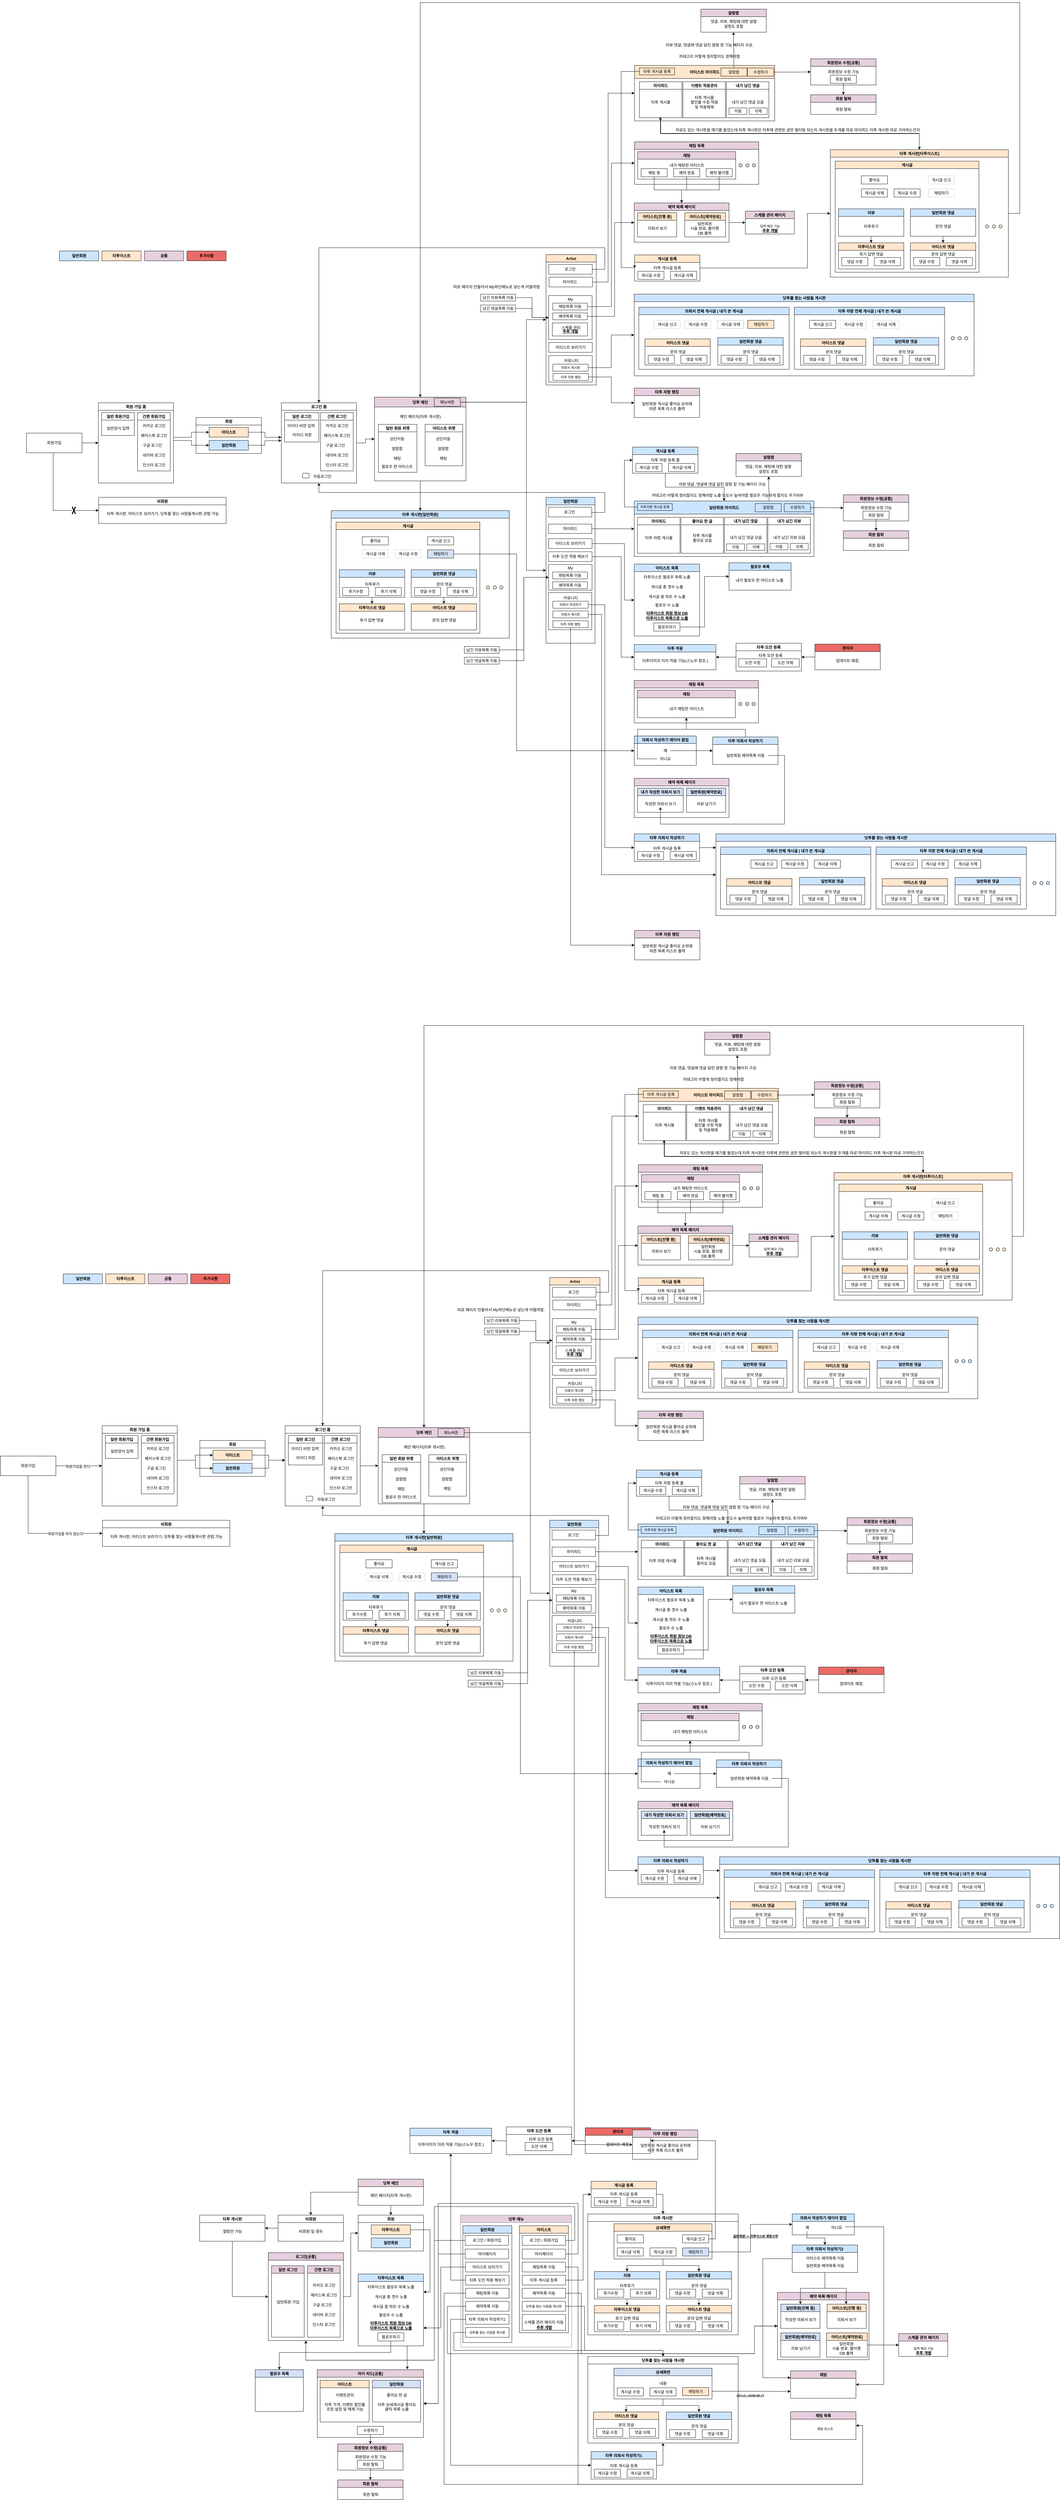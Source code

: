 <mxfile version="17.4.6" type="github">
  <diagram id="C5RBs43oDa-KdzZeNtuy" name="Page-1">
    <mxGraphModel dx="2969" dy="816" grid="1" gridSize="10" guides="1" tooltips="1" connect="1" arrows="1" fold="1" page="1" pageScale="1" pageWidth="827" pageHeight="1169" math="0" shadow="0">
      <root>
        <mxCell id="WIyWlLk6GJQsqaUBKTNV-0" />
        <mxCell id="WIyWlLk6GJQsqaUBKTNV-1" parent="WIyWlLk6GJQsqaUBKTNV-0" />
        <mxCell id="2ZtStFcdVy71de74ot4a-5" value="닷투 메뉴" style="swimlane;fillColor=#E6D0DE;strokeColor=#808080;" parent="WIyWlLk6GJQsqaUBKTNV-1" vertex="1">
          <mxGeometry x="558.5" y="6819.75" width="340" height="404" as="geometry" />
        </mxCell>
        <mxCell id="IakW_4gbxIKifZXvKVqo-45" value="일반회원" style="swimlane;strokeColor=#000000;fillColor=#CCE5FF;" parent="2ZtStFcdVy71de74ot4a-5" vertex="1">
          <mxGeometry x="7" y="32.5" width="150" height="357.5" as="geometry" />
        </mxCell>
        <mxCell id="IakW_4gbxIKifZXvKVqo-47" value="로그인 / 회원가입" style="rounded=0;whiteSpace=wrap;html=1;fillColor=none;" parent="IakW_4gbxIKifZXvKVqo-45" vertex="1">
          <mxGeometry x="7" y="30" width="133" height="30" as="geometry" />
        </mxCell>
        <mxCell id="IakW_4gbxIKifZXvKVqo-48" value="아티스트 보러가기" style="rounded=0;whiteSpace=wrap;html=1;fillColor=none;" parent="IakW_4gbxIKifZXvKVqo-45" vertex="1">
          <mxGeometry x="8.5" y="111.5" width="133" height="30" as="geometry" />
        </mxCell>
        <mxCell id="IakW_4gbxIKifZXvKVqo-52" value="타투 도안 적용 해보기" style="rounded=0;whiteSpace=wrap;html=1;fillColor=none;" parent="IakW_4gbxIKifZXvKVqo-45" vertex="1">
          <mxGeometry x="8.5" y="151.5" width="133" height="30" as="geometry" />
        </mxCell>
        <mxCell id="IakW_4gbxIKifZXvKVqo-54" value="채팅목록 이동" style="rounded=0;whiteSpace=wrap;html=1;fillColor=none;" parent="IakW_4gbxIKifZXvKVqo-45" vertex="1">
          <mxGeometry x="8.5" y="191.5" width="133" height="30" as="geometry" />
        </mxCell>
        <mxCell id="IakW_4gbxIKifZXvKVqo-56" value="예약목록 이동" style="rounded=0;whiteSpace=wrap;html=1;fillColor=none;" parent="IakW_4gbxIKifZXvKVqo-45" vertex="1">
          <mxGeometry x="8.5" y="231.5" width="133" height="30" as="geometry" />
        </mxCell>
        <mxCell id="IakW_4gbxIKifZXvKVqo-59" value="타투 의뢰서 작성하기1" style="rounded=0;whiteSpace=wrap;html=1;fillColor=none;" parent="IakW_4gbxIKifZXvKVqo-45" vertex="1">
          <mxGeometry x="8.5" y="271.5" width="133" height="30" as="geometry" />
        </mxCell>
        <mxCell id="IakW_4gbxIKifZXvKVqo-60" value="&lt;font style=&quot;font-size: 10px&quot;&gt;닷투를 찾는 사람들 게시판&lt;/font&gt;" style="rounded=0;whiteSpace=wrap;html=1;fillColor=none;" parent="IakW_4gbxIKifZXvKVqo-45" vertex="1">
          <mxGeometry x="8.5" y="311.5" width="133" height="30" as="geometry" />
        </mxCell>
        <mxCell id="PUYnlhwRUsX75vzHzpUB-2" value="마이페이지" style="rounded=0;whiteSpace=wrap;html=1;fillColor=none;" parent="IakW_4gbxIKifZXvKVqo-45" vertex="1">
          <mxGeometry x="7" y="71.5" width="133" height="30" as="geometry" />
        </mxCell>
        <mxCell id="IakW_4gbxIKifZXvKVqo-46" value="아티스트" style="swimlane;strokeColor=#000000;fillColor=#FFE6CC;startSize=23;" parent="2ZtStFcdVy71de74ot4a-5" vertex="1">
          <mxGeometry x="180" y="32.5" width="150" height="327.5" as="geometry" />
        </mxCell>
        <mxCell id="IakW_4gbxIKifZXvKVqo-49" value="로그인 / 회원가입" style="rounded=0;whiteSpace=wrap;html=1;fillColor=none;" parent="IakW_4gbxIKifZXvKVqo-46" vertex="1">
          <mxGeometry x="8.5" y="30" width="133" height="30" as="geometry" />
        </mxCell>
        <mxCell id="IakW_4gbxIKifZXvKVqo-55" value="채팅목록 이동" style="rounded=0;whiteSpace=wrap;html=1;fillColor=none;" parent="IakW_4gbxIKifZXvKVqo-46" vertex="1">
          <mxGeometry x="8.5" y="111.5" width="133" height="30" as="geometry" />
        </mxCell>
        <mxCell id="IakW_4gbxIKifZXvKVqo-57" value="예약목록 이동" style="rounded=0;whiteSpace=wrap;html=1;fillColor=none;" parent="IakW_4gbxIKifZXvKVqo-46" vertex="1">
          <mxGeometry x="8.5" y="191.5" width="133" height="30" as="geometry" />
        </mxCell>
        <mxCell id="IakW_4gbxIKifZXvKVqo-61" value="스케줄 관리 페이지 이동" style="rounded=0;whiteSpace=wrap;html=1;fillColor=none;" parent="IakW_4gbxIKifZXvKVqo-46" vertex="1">
          <mxGeometry x="8.5" y="271.5" width="133" height="48.5" as="geometry" />
        </mxCell>
        <mxCell id="IakW_4gbxIKifZXvKVqo-62" value="&lt;span style=&quot;font-size: 10px&quot;&gt;닷투를 찾는 사람들 게시판&lt;/span&gt;" style="rounded=0;whiteSpace=wrap;html=1;fillColor=none;" parent="IakW_4gbxIKifZXvKVqo-46" vertex="1">
          <mxGeometry x="8.5" y="231.5" width="133" height="30" as="geometry" />
        </mxCell>
        <mxCell id="IakW_4gbxIKifZXvKVqo-50" value="타투 게시글 등록" style="rounded=0;whiteSpace=wrap;html=1;fillColor=none;" parent="IakW_4gbxIKifZXvKVqo-46" vertex="1">
          <mxGeometry x="8.5" y="151.5" width="133" height="30" as="geometry" />
        </mxCell>
        <mxCell id="IakW_4gbxIKifZXvKVqo-51" value="마이페이지" style="rounded=0;whiteSpace=wrap;html=1;fillColor=none;" parent="IakW_4gbxIKifZXvKVqo-46" vertex="1">
          <mxGeometry x="8.5" y="71.5" width="133" height="30" as="geometry" />
        </mxCell>
        <mxCell id="T79Z9kzAT-yebSj_ej5c-19" value="&lt;b&gt;&lt;u&gt;추후 개발&lt;/u&gt;&lt;/b&gt;" style="text;html=1;align=center;verticalAlign=middle;resizable=0;points=[];autosize=1;strokeColor=none;fillColor=none;" parent="IakW_4gbxIKifZXvKVqo-46" vertex="1">
          <mxGeometry x="40" y="301.5" width="70" height="20" as="geometry" />
        </mxCell>
        <mxCell id="IakW_4gbxIKifZXvKVqo-79" style="edgeStyle=orthogonalEdgeStyle;rounded=0;orthogonalLoop=1;jettySize=auto;html=1;entryX=1;entryY=0.5;entryDx=0;entryDy=0;fontSize=10;" parent="WIyWlLk6GJQsqaUBKTNV-1" source="2ZtStFcdVy71de74ot4a-27" target="2ZtStFcdVy71de74ot4a-37" edge="1">
          <mxGeometry relative="1" as="geometry" />
        </mxCell>
        <mxCell id="2ZtStFcdVy71de74ot4a-27" value="비회원" style="swimlane;strokeColor=#000000;fillColor=none;" parent="WIyWlLk6GJQsqaUBKTNV-1" vertex="1">
          <mxGeometry y="6819.75" width="200" height="80" as="geometry" />
        </mxCell>
        <mxCell id="2ZtStFcdVy71de74ot4a-29" value="비회원 일 경우" style="text;html=1;align=center;verticalAlign=middle;resizable=0;points=[];autosize=1;strokeColor=none;fillColor=none;" parent="2ZtStFcdVy71de74ot4a-27" vertex="1">
          <mxGeometry x="55" y="40" width="90" height="20" as="geometry" />
        </mxCell>
        <mxCell id="2ZtStFcdVy71de74ot4a-28" value="회원" style="swimlane;strokeColor=#000000;fillColor=none;" parent="WIyWlLk6GJQsqaUBKTNV-1" vertex="1">
          <mxGeometry x="245" y="6819.75" width="200" height="110" as="geometry" />
        </mxCell>
        <mxCell id="2ZtStFcdVy71de74ot4a-35" value="&lt;b&gt;타투이스트&lt;/b&gt;" style="rounded=0;whiteSpace=wrap;html=1;fillColor=#FFE6CC;" parent="2ZtStFcdVy71de74ot4a-28" vertex="1">
          <mxGeometry x="40" y="30" width="120" height="30" as="geometry" />
        </mxCell>
        <mxCell id="2ZtStFcdVy71de74ot4a-36" value="&lt;b&gt;일반회원&lt;/b&gt;" style="rounded=0;whiteSpace=wrap;html=1;fillColor=#CCE5FF;" parent="2ZtStFcdVy71de74ot4a-28" vertex="1">
          <mxGeometry x="40" y="70" width="120" height="30" as="geometry" />
        </mxCell>
        <mxCell id="2ZtStFcdVy71de74ot4a-37" value="타투 게시판" style="swimlane;strokeColor=#000000;fillColor=none;" parent="WIyWlLk6GJQsqaUBKTNV-1" vertex="1">
          <mxGeometry x="-240" y="6819.75" width="200" height="80" as="geometry" />
        </mxCell>
        <mxCell id="2ZtStFcdVy71de74ot4a-38" value="열람만 가능" style="text;html=1;align=center;verticalAlign=middle;resizable=0;points=[];autosize=1;strokeColor=none;fillColor=none;" parent="2ZtStFcdVy71de74ot4a-37" vertex="1">
          <mxGeometry x="60" y="40" width="80" height="20" as="geometry" />
        </mxCell>
        <mxCell id="IakW_4gbxIKifZXvKVqo-90" style="edgeStyle=orthogonalEdgeStyle;rounded=0;orthogonalLoop=1;jettySize=auto;html=1;entryX=0;entryY=0.5;entryDx=0;entryDy=0;fontSize=10;" parent="WIyWlLk6GJQsqaUBKTNV-1" source="2ZtStFcdVy71de74ot4a-39" target="2ZtStFcdVy71de74ot4a-28" edge="1">
          <mxGeometry relative="1" as="geometry" />
        </mxCell>
        <mxCell id="2ZtStFcdVy71de74ot4a-39" value="로그인[공통]" style="swimlane;strokeColor=#000000;fillColor=#E6D0DE;" parent="WIyWlLk6GJQsqaUBKTNV-1" vertex="1">
          <mxGeometry x="-30" y="6934.75" width="230" height="269" as="geometry" />
        </mxCell>
        <mxCell id="T79Z9kzAT-yebSj_ej5c-0" value="간편 로그인" style="swimlane;strokeColor=#000000;fillColor=#E6D0DE;" parent="2ZtStFcdVy71de74ot4a-39" vertex="1">
          <mxGeometry x="120" y="40" width="100" height="218.5" as="geometry" />
        </mxCell>
        <mxCell id="2ZtStFcdVy71de74ot4a-43" value="네이버 로그인" style="text;html=1;align=center;verticalAlign=middle;resizable=0;points=[];autosize=1;strokeColor=none;fillColor=none;" parent="T79Z9kzAT-yebSj_ej5c-0" vertex="1">
          <mxGeometry x="5" y="140" width="90" height="20" as="geometry" />
        </mxCell>
        <mxCell id="2ZtStFcdVy71de74ot4a-42" value="구글 로그인" style="text;html=1;align=center;verticalAlign=middle;resizable=0;points=[];autosize=1;strokeColor=none;fillColor=none;" parent="T79Z9kzAT-yebSj_ej5c-0" vertex="1">
          <mxGeometry x="5" y="110" width="80" height="20" as="geometry" />
        </mxCell>
        <mxCell id="2ZtStFcdVy71de74ot4a-41" value="페이스북 로그인" style="text;html=1;align=center;verticalAlign=middle;resizable=0;points=[];autosize=1;strokeColor=none;fillColor=none;" parent="T79Z9kzAT-yebSj_ej5c-0" vertex="1">
          <mxGeometry y="80" width="100" height="20" as="geometry" />
        </mxCell>
        <mxCell id="2ZtStFcdVy71de74ot4a-40" value="카카오 로그인" style="text;html=1;align=center;verticalAlign=middle;resizable=0;points=[];autosize=1;strokeColor=none;fillColor=none;" parent="T79Z9kzAT-yebSj_ej5c-0" vertex="1">
          <mxGeometry x="5" y="50" width="90" height="20" as="geometry" />
        </mxCell>
        <mxCell id="2ZtStFcdVy71de74ot4a-44" value="인스타 로그인" style="text;html=1;align=center;verticalAlign=middle;resizable=0;points=[];autosize=1;strokeColor=none;fillColor=none;" parent="T79Z9kzAT-yebSj_ej5c-0" vertex="1">
          <mxGeometry x="5" y="170" width="90" height="20" as="geometry" />
        </mxCell>
        <mxCell id="T79Z9kzAT-yebSj_ej5c-4" value="일반 로그인" style="swimlane;strokeColor=#000000;fillColor=#E6D0DE;" parent="2ZtStFcdVy71de74ot4a-39" vertex="1">
          <mxGeometry x="10" y="40" width="100" height="218.5" as="geometry" />
        </mxCell>
        <mxCell id="T79Z9kzAT-yebSj_ej5c-25" value="일반회원 가입" style="text;html=1;align=center;verticalAlign=middle;resizable=0;points=[];autosize=1;strokeColor=none;fillColor=none;" parent="T79Z9kzAT-yebSj_ej5c-4" vertex="1">
          <mxGeometry x="5" y="101.5" width="90" height="20" as="geometry" />
        </mxCell>
        <mxCell id="2ZtStFcdVy71de74ot4a-47" value="마이 피드[공통]" style="swimlane;strokeColor=#000000;fillColor=#E6D0DE;" parent="WIyWlLk6GJQsqaUBKTNV-1" vertex="1">
          <mxGeometry x="120" y="7292.88" width="325" height="207.12" as="geometry" />
        </mxCell>
        <mxCell id="T79Z9kzAT-yebSj_ej5c-20" value="아티스트" style="swimlane;strokeColor=#000000;fillColor=#FFE6CC;" parent="2ZtStFcdVy71de74ot4a-47" vertex="1">
          <mxGeometry x="8.75" y="32.37" width="150" height="127.63" as="geometry" />
        </mxCell>
        <mxCell id="T79Z9kzAT-yebSj_ej5c-23" value="이벤트관리&lt;br&gt;&lt;br&gt;타투 가격, 이벤트 할인률&lt;br&gt;조정 설정 및 해제 기능" style="text;html=1;align=center;verticalAlign=middle;resizable=0;points=[];autosize=1;strokeColor=none;fillColor=none;" parent="T79Z9kzAT-yebSj_ej5c-20" vertex="1">
          <mxGeometry y="37" width="150" height="60" as="geometry" />
        </mxCell>
        <mxCell id="T79Z9kzAT-yebSj_ej5c-22" value="일반회원" style="swimlane;strokeColor=#000000;fillColor=#D4E1F5;" parent="2ZtStFcdVy71de74ot4a-47" vertex="1">
          <mxGeometry x="168.75" y="32.37" width="147.5" height="127.63" as="geometry" />
        </mxCell>
        <mxCell id="T79Z9kzAT-yebSj_ej5c-24" value="좋아요 한 글&lt;br&gt;&lt;br&gt;타투 상세게시글 좋아요&lt;br&gt;클릭 목록 노출" style="text;html=1;align=center;verticalAlign=middle;resizable=0;points=[];autosize=1;strokeColor=none;fillColor=none;" parent="T79Z9kzAT-yebSj_ej5c-22" vertex="1">
          <mxGeometry x="3.75" y="37" width="140" height="60" as="geometry" />
        </mxCell>
        <mxCell id="T79Z9kzAT-yebSj_ej5c-49" value="수정하기" style="rounded=0;whiteSpace=wrap;html=1;fillColor=none;" parent="2ZtStFcdVy71de74ot4a-47" vertex="1">
          <mxGeometry x="122.5" y="173.12" width="80" height="25" as="geometry" />
        </mxCell>
        <mxCell id="2ZtStFcdVy71de74ot4a-49" value="회원정보 수정[공통]" style="swimlane;strokeColor=#000000;fillColor=#E6D0DE;" parent="WIyWlLk6GJQsqaUBKTNV-1" vertex="1">
          <mxGeometry x="182.5" y="7520" width="200" height="80" as="geometry" />
        </mxCell>
        <mxCell id="2ZtStFcdVy71de74ot4a-51" value="회원정보 수정 기능" style="text;html=1;align=center;verticalAlign=middle;resizable=0;points=[];autosize=1;strokeColor=none;fillColor=none;" parent="2ZtStFcdVy71de74ot4a-49" vertex="1">
          <mxGeometry x="40" y="30" width="120" height="20" as="geometry" />
        </mxCell>
        <mxCell id="T79Z9kzAT-yebSj_ej5c-51" value="회원 탈퇴" style="rounded=0;whiteSpace=wrap;html=1;fillColor=none;" parent="2ZtStFcdVy71de74ot4a-49" vertex="1">
          <mxGeometry x="60" y="50" width="80" height="25" as="geometry" />
        </mxCell>
        <mxCell id="2ZtStFcdVy71de74ot4a-56" value="타투 게시판" style="swimlane;strokeColor=#000000;fillColor=none;" parent="WIyWlLk6GJQsqaUBKTNV-1" vertex="1">
          <mxGeometry x="948" y="6816.25" width="460" height="370" as="geometry" />
        </mxCell>
        <mxCell id="2ZtStFcdVy71de74ot4a-99" style="edgeStyle=orthogonalEdgeStyle;rounded=0;orthogonalLoop=1;jettySize=auto;html=1;exitX=0.5;exitY=1;exitDx=0;exitDy=0;entryX=0.5;entryY=0;entryDx=0;entryDy=0;" parent="2ZtStFcdVy71de74ot4a-56" source="2ZtStFcdVy71de74ot4a-65" target="2ZtStFcdVy71de74ot4a-71" edge="1">
          <mxGeometry relative="1" as="geometry" />
        </mxCell>
        <mxCell id="2ZtStFcdVy71de74ot4a-100" style="edgeStyle=orthogonalEdgeStyle;rounded=0;orthogonalLoop=1;jettySize=auto;html=1;exitX=0.5;exitY=1;exitDx=0;exitDy=0;entryX=0.5;entryY=0;entryDx=0;entryDy=0;" parent="2ZtStFcdVy71de74ot4a-56" source="2ZtStFcdVy71de74ot4a-65" target="2ZtStFcdVy71de74ot4a-73" edge="1">
          <mxGeometry relative="1" as="geometry" />
        </mxCell>
        <mxCell id="2ZtStFcdVy71de74ot4a-65" value="상세화면" style="swimlane;strokeColor=#000000;fillColor=#FFE6CC;" parent="2ZtStFcdVy71de74ot4a-56" vertex="1">
          <mxGeometry x="80" y="30" width="300" height="107.75" as="geometry" />
        </mxCell>
        <mxCell id="0cm6v_oAF4pO0CeNivAO-37" value="채팅하기" style="rounded=0;whiteSpace=wrap;html=1;fillColor=#D4E1F5;" parent="2ZtStFcdVy71de74ot4a-65" vertex="1">
          <mxGeometry x="210" y="73.75" width="80" height="25" as="geometry" />
        </mxCell>
        <mxCell id="0cm6v_oAF4pO0CeNivAO-38" value="게시글 수정" style="rounded=0;whiteSpace=wrap;html=1;fillColor=none;" parent="2ZtStFcdVy71de74ot4a-65" vertex="1">
          <mxGeometry x="110" y="73.75" width="80" height="25" as="geometry" />
        </mxCell>
        <mxCell id="IakW_4gbxIKifZXvKVqo-0" value="게시글 삭제" style="rounded=0;whiteSpace=wrap;html=1;fillColor=none;" parent="2ZtStFcdVy71de74ot4a-65" vertex="1">
          <mxGeometry x="10" y="73.75" width="80" height="25" as="geometry" />
        </mxCell>
        <mxCell id="T79Z9kzAT-yebSj_ej5c-31" value="좋아요" style="rounded=0;whiteSpace=wrap;html=1;fillColor=none;" parent="2ZtStFcdVy71de74ot4a-65" vertex="1">
          <mxGeometry x="10" y="33.75" width="80" height="25" as="geometry" />
        </mxCell>
        <mxCell id="T79Z9kzAT-yebSj_ej5c-37" value="게시글 신고" style="rounded=0;whiteSpace=wrap;html=1;fillColor=none;" parent="2ZtStFcdVy71de74ot4a-65" vertex="1">
          <mxGeometry x="210" y="33.75" width="80" height="25" as="geometry" />
        </mxCell>
        <mxCell id="T79Z9kzAT-yebSj_ej5c-54" style="edgeStyle=orthogonalEdgeStyle;rounded=0;orthogonalLoop=1;jettySize=auto;html=1;entryX=0.5;entryY=0;entryDx=0;entryDy=0;" parent="2ZtStFcdVy71de74ot4a-56" source="2ZtStFcdVy71de74ot4a-73" target="2ZtStFcdVy71de74ot4a-75" edge="1">
          <mxGeometry relative="1" as="geometry" />
        </mxCell>
        <mxCell id="2ZtStFcdVy71de74ot4a-73" value="일반회원 댓글" style="swimlane;strokeColor=#000000;fillColor=#CCE5FF;startSize=23;" parent="2ZtStFcdVy71de74ot4a-56" vertex="1">
          <mxGeometry x="240" y="176" width="200" height="84" as="geometry" />
        </mxCell>
        <mxCell id="2ZtStFcdVy71de74ot4a-74" value="문의 댓글" style="text;html=1;align=center;verticalAlign=middle;resizable=0;points=[];autosize=1;strokeColor=none;fillColor=none;" parent="2ZtStFcdVy71de74ot4a-73" vertex="1">
          <mxGeometry x="65" y="34" width="70" height="20" as="geometry" />
        </mxCell>
        <mxCell id="0cm6v_oAF4pO0CeNivAO-33" value="댓글 수정" style="rounded=0;whiteSpace=wrap;html=1;fillColor=none;" parent="2ZtStFcdVy71de74ot4a-73" vertex="1">
          <mxGeometry x="10" y="54" width="80" height="25" as="geometry" />
        </mxCell>
        <mxCell id="0cm6v_oAF4pO0CeNivAO-34" value="댓글 삭제" style="rounded=0;whiteSpace=wrap;html=1;fillColor=none;" parent="2ZtStFcdVy71de74ot4a-73" vertex="1">
          <mxGeometry x="110" y="54" width="80" height="25" as="geometry" />
        </mxCell>
        <mxCell id="T79Z9kzAT-yebSj_ej5c-53" style="edgeStyle=orthogonalEdgeStyle;rounded=0;orthogonalLoop=1;jettySize=auto;html=1;entryX=0.5;entryY=0;entryDx=0;entryDy=0;" parent="2ZtStFcdVy71de74ot4a-56" source="2ZtStFcdVy71de74ot4a-71" target="2ZtStFcdVy71de74ot4a-77" edge="1">
          <mxGeometry relative="1" as="geometry" />
        </mxCell>
        <mxCell id="2ZtStFcdVy71de74ot4a-71" value="리뷰" style="swimlane;strokeColor=#000000;fillColor=#CCE5FF;" parent="2ZtStFcdVy71de74ot4a-56" vertex="1">
          <mxGeometry x="20" y="176" width="200" height="84" as="geometry" />
        </mxCell>
        <mxCell id="2ZtStFcdVy71de74ot4a-72" value="타투후기" style="text;html=1;align=center;verticalAlign=middle;resizable=0;points=[];autosize=1;strokeColor=none;fillColor=none;" parent="2ZtStFcdVy71de74ot4a-71" vertex="1">
          <mxGeometry x="70" y="34" width="60" height="20" as="geometry" />
        </mxCell>
        <mxCell id="0cm6v_oAF4pO0CeNivAO-29" value="후기수정" style="rounded=0;whiteSpace=wrap;html=1;fillColor=none;" parent="2ZtStFcdVy71de74ot4a-71" vertex="1">
          <mxGeometry x="10" y="54" width="80" height="25" as="geometry" />
        </mxCell>
        <mxCell id="0cm6v_oAF4pO0CeNivAO-30" value="후기 삭제" style="rounded=0;whiteSpace=wrap;html=1;fillColor=none;" parent="2ZtStFcdVy71de74ot4a-71" vertex="1">
          <mxGeometry x="110" y="54" width="80" height="25" as="geometry" />
        </mxCell>
        <mxCell id="2ZtStFcdVy71de74ot4a-77" value="타투이스트 댓글" style="swimlane;strokeColor=#000000;fillColor=#FFE6CC;startSize=23;" parent="2ZtStFcdVy71de74ot4a-56" vertex="1">
          <mxGeometry x="20" y="280" width="200" height="80" as="geometry" />
        </mxCell>
        <mxCell id="2ZtStFcdVy71de74ot4a-78" value="후기 답변 댓글" style="text;html=1;align=center;verticalAlign=middle;resizable=0;points=[];autosize=1;strokeColor=none;fillColor=none;" parent="2ZtStFcdVy71de74ot4a-77" vertex="1">
          <mxGeometry x="55" y="30" width="90" height="20" as="geometry" />
        </mxCell>
        <mxCell id="0cm6v_oAF4pO0CeNivAO-31" value="후기수정" style="rounded=0;whiteSpace=wrap;html=1;fillColor=none;" parent="2ZtStFcdVy71de74ot4a-77" vertex="1">
          <mxGeometry x="10" y="50" width="80" height="25" as="geometry" />
        </mxCell>
        <mxCell id="0cm6v_oAF4pO0CeNivAO-32" value="후기 삭제" style="rounded=0;whiteSpace=wrap;html=1;fillColor=none;" parent="2ZtStFcdVy71de74ot4a-77" vertex="1">
          <mxGeometry x="110" y="50" width="80" height="25" as="geometry" />
        </mxCell>
        <mxCell id="2ZtStFcdVy71de74ot4a-75" value="아티스트 댓글" style="swimlane;strokeColor=#000000;fillColor=#FFE6CC;startSize=23;" parent="2ZtStFcdVy71de74ot4a-56" vertex="1">
          <mxGeometry x="240" y="280" width="200" height="80" as="geometry" />
        </mxCell>
        <mxCell id="2ZtStFcdVy71de74ot4a-76" value="문의 답변 댓글" style="text;html=1;align=center;verticalAlign=middle;resizable=0;points=[];autosize=1;strokeColor=none;fillColor=none;" parent="2ZtStFcdVy71de74ot4a-75" vertex="1">
          <mxGeometry x="55" y="30" width="90" height="20" as="geometry" />
        </mxCell>
        <mxCell id="0cm6v_oAF4pO0CeNivAO-35" value="댓글 수정" style="rounded=0;whiteSpace=wrap;html=1;fillColor=none;" parent="2ZtStFcdVy71de74ot4a-75" vertex="1">
          <mxGeometry x="10" y="50" width="80" height="25" as="geometry" />
        </mxCell>
        <mxCell id="0cm6v_oAF4pO0CeNivAO-36" value="댓글 삭제" style="rounded=0;whiteSpace=wrap;html=1;fillColor=none;" parent="2ZtStFcdVy71de74ot4a-75" vertex="1">
          <mxGeometry x="110" y="50" width="80" height="25" as="geometry" />
        </mxCell>
        <mxCell id="2ZtStFcdVy71de74ot4a-58" value="타투 적용" style="swimlane;strokeColor=#000000;fillColor=#CCE5FF;" parent="WIyWlLk6GJQsqaUBKTNV-1" vertex="1">
          <mxGeometry x="403.5" y="6553.75" width="250" height="77.5" as="geometry" />
        </mxCell>
        <mxCell id="2ZtStFcdVy71de74ot4a-59" value="타투이미지 미리 적용 기능(스노우 참조.)" style="text;html=1;align=center;verticalAlign=middle;resizable=0;points=[];autosize=1;strokeColor=none;fillColor=none;" parent="2ZtStFcdVy71de74ot4a-58" vertex="1">
          <mxGeometry x="10" y="40" width="230" height="20" as="geometry" />
        </mxCell>
        <mxCell id="T79Z9kzAT-yebSj_ej5c-47" style="edgeStyle=orthogonalEdgeStyle;rounded=0;orthogonalLoop=1;jettySize=auto;html=1;exitX=0.75;exitY=1;exitDx=0;exitDy=0;entryX=0.848;entryY=-0.006;entryDx=0;entryDy=0;entryPerimeter=0;" parent="WIyWlLk6GJQsqaUBKTNV-1" source="2ZtStFcdVy71de74ot4a-60" target="2ZtStFcdVy71de74ot4a-47" edge="1">
          <mxGeometry relative="1" as="geometry" />
        </mxCell>
        <mxCell id="2ZtStFcdVy71de74ot4a-60" value="타투이스트 목록" style="swimlane;strokeColor=#000000;fillColor=#CCE5FF;" parent="WIyWlLk6GJQsqaUBKTNV-1" vertex="1">
          <mxGeometry x="245" y="7000" width="200" height="220" as="geometry" />
        </mxCell>
        <mxCell id="2ZtStFcdVy71de74ot4a-63" value="게시글 총 하트 수 노출" style="text;html=1;align=center;verticalAlign=middle;resizable=0;points=[];autosize=1;strokeColor=none;fillColor=none;" parent="2ZtStFcdVy71de74ot4a-60" vertex="1">
          <mxGeometry x="30" y="90" width="140" height="20" as="geometry" />
        </mxCell>
        <mxCell id="2ZtStFcdVy71de74ot4a-64" value="팔로우 수 노출" style="text;html=1;align=center;verticalAlign=middle;resizable=0;points=[];autosize=1;strokeColor=none;fillColor=none;" parent="2ZtStFcdVy71de74ot4a-60" vertex="1">
          <mxGeometry x="55" y="116" width="90" height="20" as="geometry" />
        </mxCell>
        <mxCell id="2ZtStFcdVy71de74ot4a-61" value="타투이스트 팔로우 목록 노출" style="text;html=1;align=center;verticalAlign=middle;resizable=0;points=[];autosize=1;strokeColor=none;fillColor=none;" parent="2ZtStFcdVy71de74ot4a-60" vertex="1">
          <mxGeometry x="15" y="30" width="170" height="20" as="geometry" />
        </mxCell>
        <mxCell id="2ZtStFcdVy71de74ot4a-62" value="게시글 총 갯수 노출" style="text;html=1;align=center;verticalAlign=middle;resizable=0;points=[];autosize=1;strokeColor=none;fillColor=none;" parent="2ZtStFcdVy71de74ot4a-60" vertex="1">
          <mxGeometry x="40" y="60" width="120" height="20" as="geometry" />
        </mxCell>
        <mxCell id="0cm6v_oAF4pO0CeNivAO-9" value="&lt;b&gt;&lt;u&gt;타투이스트 회원 정보 DB&lt;br&gt;타투이스트 목록으로 노출&lt;/u&gt;&lt;/b&gt;" style="text;html=1;align=center;verticalAlign=middle;resizable=0;points=[];autosize=1;strokeColor=none;fillColor=none;" parent="2ZtStFcdVy71de74ot4a-60" vertex="1">
          <mxGeometry x="25" y="143" width="150" height="30" as="geometry" />
        </mxCell>
        <mxCell id="T79Z9kzAT-yebSj_ej5c-40" value="팔로우하기" style="rounded=0;whiteSpace=wrap;html=1;fillColor=none;" parent="2ZtStFcdVy71de74ot4a-60" vertex="1">
          <mxGeometry x="60" y="180" width="80" height="25" as="geometry" />
        </mxCell>
        <mxCell id="XyIPKPF-0_gb_qLbjZRJ-2" style="edgeStyle=orthogonalEdgeStyle;rounded=0;orthogonalLoop=1;jettySize=auto;html=1;entryX=0.5;entryY=0;entryDx=0;entryDy=0;exitX=1;exitY=0.5;exitDx=0;exitDy=0;" parent="WIyWlLk6GJQsqaUBKTNV-1" source="2ZtStFcdVy71de74ot4a-80" target="2ZtStFcdVy71de74ot4a-56" edge="1">
          <mxGeometry relative="1" as="geometry" />
        </mxCell>
        <mxCell id="2ZtStFcdVy71de74ot4a-80" value="게시글 등록" style="swimlane;strokeColor=#000000;fillColor=#FFE6CC;" parent="WIyWlLk6GJQsqaUBKTNV-1" vertex="1">
          <mxGeometry x="958" y="6716.25" width="200" height="80" as="geometry" />
        </mxCell>
        <mxCell id="2ZtStFcdVy71de74ot4a-81" value="타투 게시글 등록" style="text;html=1;align=center;verticalAlign=middle;resizable=0;points=[];autosize=1;strokeColor=none;fillColor=none;" parent="2ZtStFcdVy71de74ot4a-80" vertex="1">
          <mxGeometry x="45" y="30" width="110" height="20" as="geometry" />
        </mxCell>
        <mxCell id="0cm6v_oAF4pO0CeNivAO-27" value="게시글 수정" style="rounded=0;whiteSpace=wrap;html=1;fillColor=none;" parent="2ZtStFcdVy71de74ot4a-80" vertex="1">
          <mxGeometry x="10" y="50" width="80" height="25" as="geometry" />
        </mxCell>
        <mxCell id="0cm6v_oAF4pO0CeNivAO-28" value="게시글 삭제" style="rounded=0;whiteSpace=wrap;html=1;fillColor=none;" parent="2ZtStFcdVy71de74ot4a-80" vertex="1">
          <mxGeometry x="110" y="50" width="80" height="25" as="geometry" />
        </mxCell>
        <mxCell id="PUYnlhwRUsX75vzHzpUB-18" style="edgeStyle=orthogonalEdgeStyle;rounded=0;orthogonalLoop=1;jettySize=auto;html=1;exitX=0;exitY=0.5;exitDx=0;exitDy=0;entryX=1;entryY=0.5;entryDx=0;entryDy=0;" parent="WIyWlLk6GJQsqaUBKTNV-1" source="2ZtStFcdVy71de74ot4a-82" target="2ZtStFcdVy71de74ot4a-58" edge="1">
          <mxGeometry relative="1" as="geometry">
            <mxPoint x="663.5" y="6596.75" as="targetPoint" />
          </mxGeometry>
        </mxCell>
        <mxCell id="2ZtStFcdVy71de74ot4a-82" value="타투 도안 등록" style="swimlane;strokeColor=#000000;fillColor=none;" parent="WIyWlLk6GJQsqaUBKTNV-1" vertex="1">
          <mxGeometry x="698.5" y="6550" width="200" height="85" as="geometry" />
        </mxCell>
        <mxCell id="2ZtStFcdVy71de74ot4a-83" value="타투 도안 등록" style="text;html=1;align=center;verticalAlign=middle;resizable=0;points=[];autosize=1;strokeColor=none;fillColor=none;" parent="2ZtStFcdVy71de74ot4a-82" vertex="1">
          <mxGeometry x="60" y="27.5" width="90" height="20" as="geometry" />
        </mxCell>
        <mxCell id="0cm6v_oAF4pO0CeNivAO-26" value="도안 삭제" style="rounded=0;whiteSpace=wrap;html=1;fillColor=none;" parent="2ZtStFcdVy71de74ot4a-82" vertex="1">
          <mxGeometry x="57.5" y="47.5" width="85" height="25" as="geometry" />
        </mxCell>
        <mxCell id="0cm6v_oAF4pO0CeNivAO-11" value="&lt;b&gt;일반회원&lt;/b&gt;" style="rounded=0;whiteSpace=wrap;html=1;fillColor=#CCE5FF;" parent="WIyWlLk6GJQsqaUBKTNV-1" vertex="1">
          <mxGeometry x="-669" y="810" width="120" height="30" as="geometry" />
        </mxCell>
        <mxCell id="0cm6v_oAF4pO0CeNivAO-23" value="&lt;b&gt;타투이스트&lt;/b&gt;" style="rounded=0;whiteSpace=wrap;html=1;fillColor=#FFE6CC;" parent="WIyWlLk6GJQsqaUBKTNV-1" vertex="1">
          <mxGeometry x="-539" y="810" width="120" height="30" as="geometry" />
        </mxCell>
        <mxCell id="0cm6v_oAF4pO0CeNivAO-24" value="&lt;b&gt;공통&lt;/b&gt;" style="rounded=0;whiteSpace=wrap;html=1;fillColor=#E6D0DE;" parent="WIyWlLk6GJQsqaUBKTNV-1" vertex="1">
          <mxGeometry x="-409" y="810" width="120" height="30" as="geometry" />
        </mxCell>
        <mxCell id="0cm6v_oAF4pO0CeNivAO-40" value="회원 탈퇴" style="swimlane;fillColor=#E6D0DE;" parent="WIyWlLk6GJQsqaUBKTNV-1" vertex="1">
          <mxGeometry x="182.5" y="7630" width="200" height="60" as="geometry" />
        </mxCell>
        <mxCell id="0cm6v_oAF4pO0CeNivAO-41" value="회원 탈퇴" style="text;html=1;align=center;verticalAlign=middle;resizable=0;points=[];autosize=1;strokeColor=none;fillColor=none;" parent="0cm6v_oAF4pO0CeNivAO-40" vertex="1">
          <mxGeometry x="65" y="35" width="70" height="20" as="geometry" />
        </mxCell>
        <mxCell id="0cm6v_oAF4pO0CeNivAO-48" value="&lt;b&gt;추가사항&lt;/b&gt;" style="rounded=0;whiteSpace=wrap;html=1;fillColor=#EA6B66;" parent="WIyWlLk6GJQsqaUBKTNV-1" vertex="1">
          <mxGeometry x="-279" y="810" width="120" height="30" as="geometry" />
        </mxCell>
        <mxCell id="IakW_4gbxIKifZXvKVqo-1" value="닷투를 찾는 사람들 게시판" style="swimlane;strokeColor=#000000;fillColor=none;" parent="WIyWlLk6GJQsqaUBKTNV-1" vertex="1">
          <mxGeometry x="948" y="7252.25" width="460" height="265" as="geometry" />
        </mxCell>
        <mxCell id="IakW_4gbxIKifZXvKVqo-2" style="edgeStyle=orthogonalEdgeStyle;rounded=0;orthogonalLoop=1;jettySize=auto;html=1;exitX=0.5;exitY=1;exitDx=0;exitDy=0;entryX=0.5;entryY=0;entryDx=0;entryDy=0;" parent="IakW_4gbxIKifZXvKVqo-1" source="IakW_4gbxIKifZXvKVqo-4" target="IakW_4gbxIKifZXvKVqo-18" edge="1">
          <mxGeometry relative="1" as="geometry">
            <mxPoint x="120" y="170" as="targetPoint" />
          </mxGeometry>
        </mxCell>
        <mxCell id="IakW_4gbxIKifZXvKVqo-3" style="edgeStyle=orthogonalEdgeStyle;rounded=0;orthogonalLoop=1;jettySize=auto;html=1;exitX=0.5;exitY=1;exitDx=0;exitDy=0;entryX=0.5;entryY=0;entryDx=0;entryDy=0;" parent="IakW_4gbxIKifZXvKVqo-1" source="IakW_4gbxIKifZXvKVqo-4" target="IakW_4gbxIKifZXvKVqo-9" edge="1">
          <mxGeometry relative="1" as="geometry" />
        </mxCell>
        <mxCell id="IakW_4gbxIKifZXvKVqo-4" value="상세화면" style="swimlane;strokeColor=#000000;fillColor=#D4E1F5;" parent="IakW_4gbxIKifZXvKVqo-1" vertex="1">
          <mxGeometry x="80" y="36" width="300" height="94" as="geometry" />
        </mxCell>
        <mxCell id="IakW_4gbxIKifZXvKVqo-5" value="내용" style="text;html=1;align=center;verticalAlign=middle;resizable=0;points=[];autosize=1;strokeColor=none;fillColor=none;" parent="IakW_4gbxIKifZXvKVqo-4" vertex="1">
          <mxGeometry x="130" y="37" width="40" height="20" as="geometry" />
        </mxCell>
        <mxCell id="IakW_4gbxIKifZXvKVqo-6" value="게시글 수정" style="rounded=0;whiteSpace=wrap;html=1;fillColor=none;" parent="IakW_4gbxIKifZXvKVqo-4" vertex="1">
          <mxGeometry x="10" y="60" width="80" height="25" as="geometry" />
        </mxCell>
        <mxCell id="IakW_4gbxIKifZXvKVqo-7" value="게시글 삭제" style="rounded=0;whiteSpace=wrap;html=1;fillColor=none;" parent="IakW_4gbxIKifZXvKVqo-4" vertex="1">
          <mxGeometry x="110" y="60" width="80" height="25" as="geometry" />
        </mxCell>
        <mxCell id="IakW_4gbxIKifZXvKVqo-8" value="채팅하기" style="rounded=0;whiteSpace=wrap;html=1;fillColor=#FFE6CC;" parent="IakW_4gbxIKifZXvKVqo-4" vertex="1">
          <mxGeometry x="210" y="59" width="80" height="25" as="geometry" />
        </mxCell>
        <mxCell id="IakW_4gbxIKifZXvKVqo-9" value="일반회원 댓글" style="swimlane;strokeColor=#000000;fillColor=#CCE5FF;startSize=23;" parent="IakW_4gbxIKifZXvKVqo-1" vertex="1">
          <mxGeometry x="240" y="170" width="200" height="84" as="geometry" />
        </mxCell>
        <mxCell id="IakW_4gbxIKifZXvKVqo-10" value="문의 댓글" style="text;html=1;align=center;verticalAlign=middle;resizable=0;points=[];autosize=1;strokeColor=none;fillColor=none;" parent="IakW_4gbxIKifZXvKVqo-9" vertex="1">
          <mxGeometry x="65" y="34" width="70" height="20" as="geometry" />
        </mxCell>
        <mxCell id="IakW_4gbxIKifZXvKVqo-11" value="댓글 수정" style="rounded=0;whiteSpace=wrap;html=1;fillColor=none;" parent="IakW_4gbxIKifZXvKVqo-9" vertex="1">
          <mxGeometry x="10" y="54" width="80" height="25" as="geometry" />
        </mxCell>
        <mxCell id="IakW_4gbxIKifZXvKVqo-12" value="댓글 삭제" style="rounded=0;whiteSpace=wrap;html=1;fillColor=none;" parent="IakW_4gbxIKifZXvKVqo-9" vertex="1">
          <mxGeometry x="110" y="54" width="80" height="25" as="geometry" />
        </mxCell>
        <mxCell id="IakW_4gbxIKifZXvKVqo-18" value="아티스트 댓글" style="swimlane;strokeColor=#000000;fillColor=#FFE6CC;startSize=23;" parent="IakW_4gbxIKifZXvKVqo-1" vertex="1">
          <mxGeometry x="17" y="170" width="200" height="80" as="geometry" />
        </mxCell>
        <mxCell id="IakW_4gbxIKifZXvKVqo-19" value="문의 댓글" style="text;html=1;align=center;verticalAlign=middle;resizable=0;points=[];autosize=1;strokeColor=none;fillColor=none;" parent="IakW_4gbxIKifZXvKVqo-18" vertex="1">
          <mxGeometry x="65" y="30" width="70" height="20" as="geometry" />
        </mxCell>
        <mxCell id="IakW_4gbxIKifZXvKVqo-20" value="댓글 수정" style="rounded=0;whiteSpace=wrap;html=1;fillColor=none;" parent="IakW_4gbxIKifZXvKVqo-18" vertex="1">
          <mxGeometry x="10" y="50" width="80" height="25" as="geometry" />
        </mxCell>
        <mxCell id="IakW_4gbxIKifZXvKVqo-21" value="댓글 삭제" style="rounded=0;whiteSpace=wrap;html=1;fillColor=none;" parent="IakW_4gbxIKifZXvKVqo-18" vertex="1">
          <mxGeometry x="110" y="50" width="80" height="25" as="geometry" />
        </mxCell>
        <mxCell id="PUYnlhwRUsX75vzHzpUB-28" style="edgeStyle=orthogonalEdgeStyle;rounded=0;orthogonalLoop=1;jettySize=auto;html=1;exitX=1;exitY=0.5;exitDx=0;exitDy=0;entryX=0.5;entryY=1;entryDx=0;entryDy=0;" parent="WIyWlLk6GJQsqaUBKTNV-1" source="IakW_4gbxIKifZXvKVqo-28" target="IakW_4gbxIKifZXvKVqo-1" edge="1">
          <mxGeometry relative="1" as="geometry" />
        </mxCell>
        <mxCell id="IakW_4gbxIKifZXvKVqo-28" value="타투 의뢰서 작성하기1" style="swimlane;strokeColor=#000000;fillColor=#CCE5FF;startSize=23;" parent="WIyWlLk6GJQsqaUBKTNV-1" vertex="1">
          <mxGeometry x="958" y="7543.25" width="200" height="84" as="geometry" />
        </mxCell>
        <mxCell id="IakW_4gbxIKifZXvKVqo-29" value="타투 게시글 등록" style="text;html=1;align=center;verticalAlign=middle;resizable=0;points=[];autosize=1;strokeColor=none;fillColor=none;" parent="IakW_4gbxIKifZXvKVqo-28" vertex="1">
          <mxGeometry x="45" y="34" width="110" height="20" as="geometry" />
        </mxCell>
        <mxCell id="IakW_4gbxIKifZXvKVqo-30" value="게시글 수정" style="rounded=0;whiteSpace=wrap;html=1;fillColor=none;" parent="IakW_4gbxIKifZXvKVqo-28" vertex="1">
          <mxGeometry x="10" y="54" width="80" height="25" as="geometry" />
        </mxCell>
        <mxCell id="IakW_4gbxIKifZXvKVqo-31" value="게시글 삭제" style="rounded=0;whiteSpace=wrap;html=1;fillColor=none;" parent="IakW_4gbxIKifZXvKVqo-28" vertex="1">
          <mxGeometry x="110" y="54" width="80" height="25" as="geometry" />
        </mxCell>
        <mxCell id="IakW_4gbxIKifZXvKVqo-32" value="채팅" style="swimlane;strokeColor=#000000;fillColor=#E6D0DE;" parent="WIyWlLk6GJQsqaUBKTNV-1" vertex="1">
          <mxGeometry x="1568.5" y="7296.25" width="200" height="84" as="geometry" />
        </mxCell>
        <mxCell id="IakW_4gbxIKifZXvKVqo-36" value="예약 목록 페이지" style="swimlane;strokeColor=#000000;fillColor=#E6D0DE;" parent="WIyWlLk6GJQsqaUBKTNV-1" vertex="1">
          <mxGeometry x="1528.5" y="7056.25" width="280" height="206" as="geometry" />
        </mxCell>
        <mxCell id="PUYnlhwRUsX75vzHzpUB-47" value="일반회원[진해 중]" style="swimlane;fillColor=#D4E1F5;" parent="IakW_4gbxIKifZXvKVqo-36" vertex="1">
          <mxGeometry x="10" y="36" width="120" height="74" as="geometry" />
        </mxCell>
        <mxCell id="PUYnlhwRUsX75vzHzpUB-51" value="작성한 의뢰서 보기" style="text;html=1;align=center;verticalAlign=middle;resizable=0;points=[];autosize=1;strokeColor=none;fillColor=none;" parent="PUYnlhwRUsX75vzHzpUB-47" vertex="1">
          <mxGeometry y="38" width="120" height="20" as="geometry" />
        </mxCell>
        <mxCell id="PUYnlhwRUsX75vzHzpUB-57" value="일반회원[예약완료]" style="swimlane;fillColor=#D4E1F5;" parent="IakW_4gbxIKifZXvKVqo-36" vertex="1">
          <mxGeometry x="10" y="124" width="120" height="74" as="geometry" />
        </mxCell>
        <mxCell id="PUYnlhwRUsX75vzHzpUB-58" value="리뷰 남기기" style="text;html=1;align=center;verticalAlign=middle;resizable=0;points=[];autosize=1;strokeColor=none;fillColor=none;" parent="PUYnlhwRUsX75vzHzpUB-57" vertex="1">
          <mxGeometry x="20" y="38" width="80" height="20" as="geometry" />
        </mxCell>
        <mxCell id="PUYnlhwRUsX75vzHzpUB-59" value="아티스트[예약완료]" style="swimlane;fillColor=#FFE6CC;" parent="IakW_4gbxIKifZXvKVqo-36" vertex="1">
          <mxGeometry x="150" y="124" width="125" height="74" as="geometry" />
        </mxCell>
        <mxCell id="PUYnlhwRUsX75vzHzpUB-60" value="일반회원&lt;br&gt;시술 완료, 불이행&lt;br&gt;DB 출력" style="text;html=1;align=center;verticalAlign=middle;resizable=0;points=[];autosize=1;strokeColor=none;fillColor=none;" parent="PUYnlhwRUsX75vzHzpUB-59" vertex="1">
          <mxGeometry x="5" y="23" width="110" height="50" as="geometry" />
        </mxCell>
        <mxCell id="T79Z9kzAT-yebSj_ej5c-622" value="아티스트[진행 중]" style="swimlane;fillColor=#FFE6CC;" parent="PUYnlhwRUsX75vzHzpUB-59" vertex="1">
          <mxGeometry x="1.5" y="-88" width="120" height="74" as="geometry" />
        </mxCell>
        <mxCell id="T79Z9kzAT-yebSj_ej5c-623" value="의뢰서 보기" style="text;html=1;align=center;verticalAlign=middle;resizable=0;points=[];autosize=1;strokeColor=none;fillColor=none;" parent="T79Z9kzAT-yebSj_ej5c-622" vertex="1">
          <mxGeometry x="20" y="38" width="80" height="20" as="geometry" />
        </mxCell>
        <mxCell id="IakW_4gbxIKifZXvKVqo-40" value="채팅 목록" style="swimlane;strokeColor=#000000;fillColor=#E6D0DE;startSize=23;" parent="WIyWlLk6GJQsqaUBKTNV-1" vertex="1">
          <mxGeometry x="1568.5" y="7421.25" width="200" height="85" as="geometry" />
        </mxCell>
        <mxCell id="IakW_4gbxIKifZXvKVqo-116" value="채팅 리스트" style="text;html=1;align=center;verticalAlign=middle;resizable=0;points=[];autosize=1;strokeColor=none;fillColor=none;fontSize=10;" parent="IakW_4gbxIKifZXvKVqo-40" vertex="1">
          <mxGeometry x="70" y="42.5" width="70" height="20" as="geometry" />
        </mxCell>
        <mxCell id="IakW_4gbxIKifZXvKVqo-82" style="edgeStyle=orthogonalEdgeStyle;rounded=0;orthogonalLoop=1;jettySize=auto;html=1;entryX=0.5;entryY=0;entryDx=0;entryDy=0;fontSize=10;" parent="WIyWlLk6GJQsqaUBKTNV-1" source="IakW_4gbxIKifZXvKVqo-80" target="2ZtStFcdVy71de74ot4a-28" edge="1">
          <mxGeometry relative="1" as="geometry" />
        </mxCell>
        <mxCell id="IakW_4gbxIKifZXvKVqo-111" style="edgeStyle=orthogonalEdgeStyle;rounded=0;orthogonalLoop=1;jettySize=auto;html=1;entryX=0.5;entryY=0;entryDx=0;entryDy=0;fontSize=10;" parent="WIyWlLk6GJQsqaUBKTNV-1" source="IakW_4gbxIKifZXvKVqo-80" target="2ZtStFcdVy71de74ot4a-27" edge="1">
          <mxGeometry relative="1" as="geometry" />
        </mxCell>
        <mxCell id="IakW_4gbxIKifZXvKVqo-80" value="닷투 메인" style="swimlane;strokeColor=#000000;fillColor=#E6D0DE;" parent="WIyWlLk6GJQsqaUBKTNV-1" vertex="1">
          <mxGeometry x="245" y="6709.75" width="200" height="80" as="geometry" />
        </mxCell>
        <mxCell id="IakW_4gbxIKifZXvKVqo-81" value="메인 페이지(타투 게시판)" style="text;html=1;align=center;verticalAlign=middle;resizable=0;points=[];autosize=1;strokeColor=none;fillColor=none;" parent="IakW_4gbxIKifZXvKVqo-80" vertex="1">
          <mxGeometry x="25" y="40" width="150" height="20" as="geometry" />
        </mxCell>
        <mxCell id="IakW_4gbxIKifZXvKVqo-85" style="edgeStyle=orthogonalEdgeStyle;rounded=0;orthogonalLoop=1;jettySize=auto;html=1;entryX=0;entryY=0.5;entryDx=0;entryDy=0;fontSize=10;exitX=0.5;exitY=1;exitDx=0;exitDy=0;" parent="WIyWlLk6GJQsqaUBKTNV-1" source="2ZtStFcdVy71de74ot4a-37" target="2ZtStFcdVy71de74ot4a-39" edge="1">
          <mxGeometry relative="1" as="geometry" />
        </mxCell>
        <mxCell id="IakW_4gbxIKifZXvKVqo-118" value="&lt;u&gt;&lt;font style=&quot;font-size: 6px&quot;&gt;&lt;b&gt;&lt;i&gt;타투이스트 -&amp;gt; 일반회원 채팅 시작&lt;/i&gt;&lt;/b&gt;&lt;/font&gt;&lt;/u&gt;" style="text;html=1;align=center;verticalAlign=middle;resizable=0;points=[];autosize=1;strokeColor=none;fillColor=none;fontSize=10;" parent="WIyWlLk6GJQsqaUBKTNV-1" vertex="1">
          <mxGeometry x="1358.5" y="7360.25" width="170" height="20" as="geometry" />
        </mxCell>
        <mxCell id="IakW_4gbxIKifZXvKVqo-33" value="&lt;font style=&quot;font-size: 10px&quot;&gt;&lt;b&gt;&lt;i&gt;&lt;u&gt;일반회원 -&amp;gt; 타투이스트 채팅시작&lt;/u&gt;&lt;/i&gt;&lt;/b&gt;&lt;/font&gt;" style="text;html=1;align=center;verticalAlign=middle;resizable=0;points=[];autosize=1;strokeColor=none;fillColor=none;" parent="WIyWlLk6GJQsqaUBKTNV-1" vertex="1">
          <mxGeometry x="1379.5" y="6873.75" width="160" height="20" as="geometry" />
        </mxCell>
        <mxCell id="PUYnlhwRUsX75vzHzpUB-16" style="edgeStyle=orthogonalEdgeStyle;rounded=0;orthogonalLoop=1;jettySize=auto;html=1;entryX=1;entryY=0.5;entryDx=0;entryDy=0;" parent="WIyWlLk6GJQsqaUBKTNV-1" source="PUYnlhwRUsX75vzHzpUB-15" target="2ZtStFcdVy71de74ot4a-82" edge="1">
          <mxGeometry relative="1" as="geometry" />
        </mxCell>
        <mxCell id="PUYnlhwRUsX75vzHzpUB-15" value="관리자" style="swimlane;fillColor=#EA6B66;" parent="WIyWlLk6GJQsqaUBKTNV-1" vertex="1">
          <mxGeometry x="940" y="6552.5" width="200" height="78.75" as="geometry" />
        </mxCell>
        <mxCell id="PUYnlhwRUsX75vzHzpUB-85" value="업데이트 예정." style="text;html=1;align=center;verticalAlign=middle;resizable=0;points=[];autosize=1;strokeColor=none;fillColor=none;" parent="PUYnlhwRUsX75vzHzpUB-15" vertex="1">
          <mxGeometry x="55" y="41.25" width="90" height="20" as="geometry" />
        </mxCell>
        <mxCell id="PUYnlhwRUsX75vzHzpUB-20" style="edgeStyle=orthogonalEdgeStyle;rounded=0;orthogonalLoop=1;jettySize=auto;html=1;exitX=0;exitY=0.5;exitDx=0;exitDy=0;entryX=0.5;entryY=1;entryDx=0;entryDy=0;" parent="WIyWlLk6GJQsqaUBKTNV-1" source="IakW_4gbxIKifZXvKVqo-52" target="2ZtStFcdVy71de74ot4a-58" edge="1">
          <mxGeometry relative="1" as="geometry" />
        </mxCell>
        <mxCell id="PUYnlhwRUsX75vzHzpUB-68" style="edgeStyle=orthogonalEdgeStyle;rounded=0;orthogonalLoop=1;jettySize=auto;html=1;exitX=0.5;exitY=1;exitDx=0;exitDy=0;entryX=0.5;entryY=0;entryDx=0;entryDy=0;" parent="WIyWlLk6GJQsqaUBKTNV-1" source="PUYnlhwRUsX75vzHzpUB-21" target="PUYnlhwRUsX75vzHzpUB-47" edge="1">
          <mxGeometry relative="1" as="geometry" />
        </mxCell>
        <mxCell id="PUYnlhwRUsX75vzHzpUB-69" style="edgeStyle=orthogonalEdgeStyle;rounded=0;orthogonalLoop=1;jettySize=auto;html=1;exitX=0.5;exitY=1;exitDx=0;exitDy=0;" parent="WIyWlLk6GJQsqaUBKTNV-1" source="PUYnlhwRUsX75vzHzpUB-21" edge="1">
          <mxGeometry relative="1" as="geometry">
            <mxPoint x="1738.474" y="7092.25" as="targetPoint" />
          </mxGeometry>
        </mxCell>
        <mxCell id="PUYnlhwRUsX75vzHzpUB-76" style="edgeStyle=orthogonalEdgeStyle;rounded=0;orthogonalLoop=1;jettySize=auto;html=1;entryX=0;entryY=0.25;entryDx=0;entryDy=0;exitX=0;exitY=0.5;exitDx=0;exitDy=0;" parent="WIyWlLk6GJQsqaUBKTNV-1" source="PUYnlhwRUsX75vzHzpUB-21" target="IakW_4gbxIKifZXvKVqo-32" edge="1">
          <mxGeometry relative="1" as="geometry">
            <Array as="points">
              <mxPoint x="1483.5" y="6953.25" />
              <mxPoint x="1483.5" y="7317.25" />
            </Array>
          </mxGeometry>
        </mxCell>
        <mxCell id="PUYnlhwRUsX75vzHzpUB-21" value="타투 의뢰서 작성하기2" style="swimlane;strokeColor=#000000;fillColor=#CCE5FF;startSize=23;" parent="WIyWlLk6GJQsqaUBKTNV-1" vertex="1">
          <mxGeometry x="1573.5" y="6911.25" width="200" height="84" as="geometry" />
        </mxCell>
        <mxCell id="PUYnlhwRUsX75vzHzpUB-25" value="아티스트 예약목록 이동" style="text;html=1;align=center;verticalAlign=middle;resizable=0;points=[];autosize=1;strokeColor=none;fillColor=none;" parent="PUYnlhwRUsX75vzHzpUB-21" vertex="1">
          <mxGeometry x="30" y="30.5" width="140" height="20" as="geometry" />
        </mxCell>
        <mxCell id="PUYnlhwRUsX75vzHzpUB-26" value="일반회원 예약목록 이동" style="text;html=1;align=center;verticalAlign=middle;resizable=0;points=[];autosize=1;strokeColor=none;fillColor=none;" parent="PUYnlhwRUsX75vzHzpUB-21" vertex="1">
          <mxGeometry x="30" y="54" width="140" height="20" as="geometry" />
        </mxCell>
        <mxCell id="PUYnlhwRUsX75vzHzpUB-29" value="의뢰서 작성하기 레이어 팝업" style="swimlane;strokeColor=#000000;fillColor=#CCE5FF;startSize=23;" parent="WIyWlLk6GJQsqaUBKTNV-1" vertex="1">
          <mxGeometry x="1573.5" y="6816.25" width="190" height="64" as="geometry" />
        </mxCell>
        <mxCell id="PUYnlhwRUsX75vzHzpUB-30" value="예" style="text;html=1;align=center;verticalAlign=middle;resizable=0;points=[];autosize=1;strokeColor=none;fillColor=none;" parent="PUYnlhwRUsX75vzHzpUB-29" vertex="1">
          <mxGeometry x="30" y="32" width="30" height="20" as="geometry" />
        </mxCell>
        <mxCell id="PUYnlhwRUsX75vzHzpUB-31" value="아니요" style="text;html=1;align=center;verticalAlign=middle;resizable=0;points=[];autosize=1;strokeColor=none;fillColor=none;" parent="PUYnlhwRUsX75vzHzpUB-29" vertex="1">
          <mxGeometry x="110" y="32" width="50" height="20" as="geometry" />
        </mxCell>
        <mxCell id="PUYnlhwRUsX75vzHzpUB-71" style="edgeStyle=orthogonalEdgeStyle;rounded=0;orthogonalLoop=1;jettySize=auto;html=1;entryX=0.5;entryY=0;entryDx=0;entryDy=0;" parent="WIyWlLk6GJQsqaUBKTNV-1" source="PUYnlhwRUsX75vzHzpUB-30" target="PUYnlhwRUsX75vzHzpUB-21" edge="1">
          <mxGeometry relative="1" as="geometry" />
        </mxCell>
        <mxCell id="PUYnlhwRUsX75vzHzpUB-74" style="edgeStyle=orthogonalEdgeStyle;rounded=0;orthogonalLoop=1;jettySize=auto;html=1;entryX=1;entryY=0.5;entryDx=0;entryDy=0;exitX=1.027;exitY=0.367;exitDx=0;exitDy=0;exitPerimeter=0;" parent="WIyWlLk6GJQsqaUBKTNV-1" source="PUYnlhwRUsX75vzHzpUB-31" target="IakW_4gbxIKifZXvKVqo-32" edge="1">
          <mxGeometry relative="1" as="geometry">
            <Array as="points">
              <mxPoint x="1853.5" y="6855.25" />
              <mxPoint x="1853.5" y="7338.25" />
            </Array>
          </mxGeometry>
        </mxCell>
        <mxCell id="PUYnlhwRUsX75vzHzpUB-75" style="edgeStyle=orthogonalEdgeStyle;rounded=0;orthogonalLoop=1;jettySize=auto;html=1;exitX=1;exitY=0.75;exitDx=0;exitDy=0;entryX=0;entryY=0.75;entryDx=0;entryDy=0;" parent="WIyWlLk6GJQsqaUBKTNV-1" source="IakW_4gbxIKifZXvKVqo-4" target="IakW_4gbxIKifZXvKVqo-32" edge="1">
          <mxGeometry relative="1" as="geometry" />
        </mxCell>
        <mxCell id="PUYnlhwRUsX75vzHzpUB-78" style="edgeStyle=orthogonalEdgeStyle;rounded=0;orthogonalLoop=1;jettySize=auto;html=1;entryX=0;entryY=0.5;entryDx=0;entryDy=0;" parent="WIyWlLk6GJQsqaUBKTNV-1" source="IakW_4gbxIKifZXvKVqo-50" target="2ZtStFcdVy71de74ot4a-80" edge="1">
          <mxGeometry relative="1" as="geometry">
            <Array as="points">
              <mxPoint x="933.5" y="7018.75" />
              <mxPoint x="933.5" y="6756.75" />
            </Array>
          </mxGeometry>
        </mxCell>
        <mxCell id="PUYnlhwRUsX75vzHzpUB-79" style="edgeStyle=orthogonalEdgeStyle;rounded=0;orthogonalLoop=1;jettySize=auto;html=1;entryX=0;entryY=0.5;entryDx=0;entryDy=0;exitX=0;exitY=0.5;exitDx=0;exitDy=0;" parent="WIyWlLk6GJQsqaUBKTNV-1" source="IakW_4gbxIKifZXvKVqo-59" target="IakW_4gbxIKifZXvKVqo-28" edge="1">
          <mxGeometry relative="1" as="geometry">
            <Array as="points">
              <mxPoint x="528" y="7138.75" />
              <mxPoint x="528" y="7585.75" />
            </Array>
          </mxGeometry>
        </mxCell>
        <mxCell id="PUYnlhwRUsX75vzHzpUB-80" style="edgeStyle=orthogonalEdgeStyle;rounded=0;orthogonalLoop=1;jettySize=auto;html=1;entryX=0;entryY=0.5;entryDx=0;entryDy=0;" parent="WIyWlLk6GJQsqaUBKTNV-1" source="0cm6v_oAF4pO0CeNivAO-37" target="PUYnlhwRUsX75vzHzpUB-29" edge="1">
          <mxGeometry relative="1" as="geometry" />
        </mxCell>
        <mxCell id="PUYnlhwRUsX75vzHzpUB-81" style="edgeStyle=orthogonalEdgeStyle;rounded=0;orthogonalLoop=1;jettySize=auto;html=1;exitX=1;exitY=0.5;exitDx=0;exitDy=0;entryX=0;entryY=0.5;entryDx=0;entryDy=0;" parent="WIyWlLk6GJQsqaUBKTNV-1" source="PUYnlhwRUsX75vzHzpUB-59" target="PUYnlhwRUsX75vzHzpUB-82" edge="1">
          <mxGeometry relative="1" as="geometry">
            <mxPoint x="1909.5" y="7217.036" as="targetPoint" />
          </mxGeometry>
        </mxCell>
        <mxCell id="PUYnlhwRUsX75vzHzpUB-82" value="스케줄 관리 페이지" style="swimlane;strokeColor=#000000;fillColor=#E6D0DE;startSize=23;" parent="WIyWlLk6GJQsqaUBKTNV-1" vertex="1">
          <mxGeometry x="1899.5" y="7182.25" width="150" height="70" as="geometry" />
        </mxCell>
        <mxCell id="PUYnlhwRUsX75vzHzpUB-83" value="달력 메모 기능" style="text;html=1;align=center;verticalAlign=middle;resizable=0;points=[];autosize=1;strokeColor=none;fillColor=none;fontSize=10;" parent="PUYnlhwRUsX75vzHzpUB-82" vertex="1">
          <mxGeometry x="35" y="36" width="80" height="20" as="geometry" />
        </mxCell>
        <mxCell id="T79Z9kzAT-yebSj_ej5c-9" value="&lt;b&gt;&lt;u&gt;추후 개발&lt;/u&gt;&lt;/b&gt;" style="text;html=1;align=center;verticalAlign=middle;resizable=0;points=[];autosize=1;strokeColor=none;fillColor=none;" parent="PUYnlhwRUsX75vzHzpUB-82" vertex="1">
          <mxGeometry x="40" y="50" width="70" height="20" as="geometry" />
        </mxCell>
        <mxCell id="T79Z9kzAT-yebSj_ej5c-5" style="edgeStyle=orthogonalEdgeStyle;rounded=0;orthogonalLoop=1;jettySize=auto;html=1;entryX=0.5;entryY=1;entryDx=0;entryDy=0;" parent="WIyWlLk6GJQsqaUBKTNV-1" source="IakW_4gbxIKifZXvKVqo-47" target="2ZtStFcdVy71de74ot4a-39" edge="1">
          <mxGeometry relative="1" as="geometry">
            <Array as="points">
              <mxPoint x="478" y="6897.75" />
              <mxPoint x="478" y="7263.75" />
              <mxPoint x="85" y="7263.75" />
            </Array>
          </mxGeometry>
        </mxCell>
        <mxCell id="T79Z9kzAT-yebSj_ej5c-6" style="edgeStyle=orthogonalEdgeStyle;rounded=0;orthogonalLoop=1;jettySize=auto;html=1;entryX=1;entryY=0.5;entryDx=0;entryDy=0;exitX=0;exitY=0.5;exitDx=0;exitDy=0;" parent="WIyWlLk6GJQsqaUBKTNV-1" source="IakW_4gbxIKifZXvKVqo-54" target="IakW_4gbxIKifZXvKVqo-40" edge="1">
          <mxGeometry relative="1" as="geometry">
            <Array as="points">
              <mxPoint x="508" y="7058.75" />
              <mxPoint x="508" y="7643.75" />
              <mxPoint x="1789" y="7643.75" />
              <mxPoint x="1789" y="7463.75" />
            </Array>
          </mxGeometry>
        </mxCell>
        <mxCell id="T79Z9kzAT-yebSj_ej5c-8" style="edgeStyle=orthogonalEdgeStyle;rounded=0;orthogonalLoop=1;jettySize=auto;html=1;entryX=0.5;entryY=0;entryDx=0;entryDy=0;exitX=0;exitY=0.5;exitDx=0;exitDy=0;" parent="WIyWlLk6GJQsqaUBKTNV-1" source="IakW_4gbxIKifZXvKVqo-60" target="IakW_4gbxIKifZXvKVqo-1" edge="1">
          <mxGeometry relative="1" as="geometry">
            <Array as="points">
              <mxPoint x="538" y="7178.75" />
              <mxPoint x="538" y="7233.75" />
              <mxPoint x="1178" y="7233.75" />
            </Array>
          </mxGeometry>
        </mxCell>
        <mxCell id="T79Z9kzAT-yebSj_ej5c-10" style="edgeStyle=orthogonalEdgeStyle;rounded=0;orthogonalLoop=1;jettySize=auto;html=1;entryX=1;entryY=0.5;entryDx=0;entryDy=0;exitX=0;exitY=0.5;exitDx=0;exitDy=0;" parent="WIyWlLk6GJQsqaUBKTNV-1" source="PUYnlhwRUsX75vzHzpUB-2" target="2ZtStFcdVy71de74ot4a-47" edge="1">
          <mxGeometry relative="1" as="geometry">
            <mxPoint x="587.5" y="6950" as="sourcePoint" />
            <mxPoint x="445" y="7331.25" as="targetPoint" />
            <Array as="points">
              <mxPoint x="490" y="6939" />
              <mxPoint x="490" y="7396" />
              <mxPoint x="445" y="7396" />
            </Array>
          </mxGeometry>
        </mxCell>
        <mxCell id="T79Z9kzAT-yebSj_ej5c-11" style="edgeStyle=orthogonalEdgeStyle;rounded=0;orthogonalLoop=1;jettySize=auto;html=1;entryX=1;entryY=0.75;entryDx=0;entryDy=0;" parent="WIyWlLk6GJQsqaUBKTNV-1" source="IakW_4gbxIKifZXvKVqo-48" target="2ZtStFcdVy71de74ot4a-60" edge="1">
          <mxGeometry relative="1" as="geometry">
            <Array as="points">
              <mxPoint x="498" y="6979" />
              <mxPoint x="498" y="7165" />
            </Array>
          </mxGeometry>
        </mxCell>
        <mxCell id="T79Z9kzAT-yebSj_ej5c-12" style="edgeStyle=orthogonalEdgeStyle;rounded=0;orthogonalLoop=1;jettySize=auto;html=1;entryX=1;entryY=0.25;entryDx=0;entryDy=0;exitX=1;exitY=0.5;exitDx=0;exitDy=0;" parent="WIyWlLk6GJQsqaUBKTNV-1" source="2ZtStFcdVy71de74ot4a-35" target="2ZtStFcdVy71de74ot4a-60" edge="1">
          <mxGeometry relative="1" as="geometry" />
        </mxCell>
        <mxCell id="T79Z9kzAT-yebSj_ej5c-13" style="edgeStyle=orthogonalEdgeStyle;rounded=0;orthogonalLoop=1;jettySize=auto;html=1;entryX=0;entryY=0.5;entryDx=0;entryDy=0;exitX=0;exitY=0.5;exitDx=0;exitDy=0;" parent="WIyWlLk6GJQsqaUBKTNV-1" source="IakW_4gbxIKifZXvKVqo-56" target="IakW_4gbxIKifZXvKVqo-36" edge="1">
          <mxGeometry relative="1" as="geometry">
            <Array as="points">
              <mxPoint x="518" y="7098.75" />
              <mxPoint x="518" y="7243.75" />
              <mxPoint x="1458" y="7243.75" />
              <mxPoint x="1458" y="7159.75" />
            </Array>
          </mxGeometry>
        </mxCell>
        <mxCell id="T79Z9kzAT-yebSj_ej5c-14" style="edgeStyle=orthogonalEdgeStyle;rounded=0;orthogonalLoop=1;jettySize=auto;html=1;entryX=0.5;entryY=1;entryDx=0;entryDy=0;exitX=1;exitY=0.5;exitDx=0;exitDy=0;" parent="WIyWlLk6GJQsqaUBKTNV-1" source="IakW_4gbxIKifZXvKVqo-49" target="2ZtStFcdVy71de74ot4a-39" edge="1">
          <mxGeometry relative="1" as="geometry">
            <Array as="points">
              <mxPoint x="908" y="6897.75" />
              <mxPoint x="908" y="6793.75" />
              <mxPoint x="478" y="6793.75" />
              <mxPoint x="478" y="7263.75" />
              <mxPoint x="85" y="7263.75" />
            </Array>
          </mxGeometry>
        </mxCell>
        <mxCell id="T79Z9kzAT-yebSj_ej5c-15" style="edgeStyle=orthogonalEdgeStyle;rounded=0;orthogonalLoop=1;jettySize=auto;html=1;entryX=1;entryY=0.5;entryDx=0;entryDy=0;exitX=1;exitY=0.5;exitDx=0;exitDy=0;" parent="WIyWlLk6GJQsqaUBKTNV-1" source="IakW_4gbxIKifZXvKVqo-51" target="2ZtStFcdVy71de74ot4a-47" edge="1">
          <mxGeometry relative="1" as="geometry">
            <Array as="points">
              <mxPoint x="918" y="6939" />
              <mxPoint x="918" y="6784" />
              <mxPoint x="490" y="6784" />
              <mxPoint x="490" y="7396" />
            </Array>
          </mxGeometry>
        </mxCell>
        <mxCell id="T79Z9kzAT-yebSj_ej5c-16" style="edgeStyle=orthogonalEdgeStyle;rounded=0;orthogonalLoop=1;jettySize=auto;html=1;entryX=1;entryY=0.5;entryDx=0;entryDy=0;exitX=1;exitY=0.5;exitDx=0;exitDy=0;" parent="WIyWlLk6GJQsqaUBKTNV-1" source="IakW_4gbxIKifZXvKVqo-55" target="IakW_4gbxIKifZXvKVqo-40" edge="1">
          <mxGeometry relative="1" as="geometry">
            <Array as="points">
              <mxPoint x="918" y="6978.75" />
              <mxPoint x="918" y="7643.75" />
              <mxPoint x="1789" y="7643.75" />
              <mxPoint x="1789" y="7463.75" />
            </Array>
          </mxGeometry>
        </mxCell>
        <mxCell id="T79Z9kzAT-yebSj_ej5c-17" style="edgeStyle=orthogonalEdgeStyle;rounded=0;orthogonalLoop=1;jettySize=auto;html=1;entryX=0;entryY=0.5;entryDx=0;entryDy=0;" parent="WIyWlLk6GJQsqaUBKTNV-1" source="IakW_4gbxIKifZXvKVqo-57" target="IakW_4gbxIKifZXvKVqo-36" edge="1">
          <mxGeometry relative="1" as="geometry">
            <Array as="points">
              <mxPoint x="928" y="7058.75" />
              <mxPoint x="928" y="7243.75" />
              <mxPoint x="1458" y="7243.75" />
              <mxPoint x="1458" y="7159.75" />
            </Array>
          </mxGeometry>
        </mxCell>
        <mxCell id="T79Z9kzAT-yebSj_ej5c-18" style="edgeStyle=orthogonalEdgeStyle;rounded=0;orthogonalLoop=1;jettySize=auto;html=1;entryX=0.5;entryY=0;entryDx=0;entryDy=0;" parent="WIyWlLk6GJQsqaUBKTNV-1" source="IakW_4gbxIKifZXvKVqo-62" target="IakW_4gbxIKifZXvKVqo-1" edge="1">
          <mxGeometry relative="1" as="geometry">
            <Array as="points">
              <mxPoint x="938" y="7098.75" />
              <mxPoint x="938" y="7233.75" />
              <mxPoint x="1178" y="7233.75" />
            </Array>
          </mxGeometry>
        </mxCell>
        <mxCell id="T79Z9kzAT-yebSj_ej5c-38" style="edgeStyle=orthogonalEdgeStyle;rounded=0;orthogonalLoop=1;jettySize=auto;html=1;entryX=1;entryY=0.5;entryDx=0;entryDy=0;exitX=1;exitY=0.5;exitDx=0;exitDy=0;" parent="WIyWlLk6GJQsqaUBKTNV-1" source="T79Z9kzAT-yebSj_ej5c-37" target="PUYnlhwRUsX75vzHzpUB-15" edge="1">
          <mxGeometry relative="1" as="geometry" />
        </mxCell>
        <mxCell id="T79Z9kzAT-yebSj_ej5c-41" style="edgeStyle=orthogonalEdgeStyle;rounded=0;orthogonalLoop=1;jettySize=auto;html=1;entryX=0.5;entryY=0;entryDx=0;entryDy=0;" parent="WIyWlLk6GJQsqaUBKTNV-1" source="T79Z9kzAT-yebSj_ej5c-40" target="T79Z9kzAT-yebSj_ej5c-42" edge="1">
          <mxGeometry relative="1" as="geometry">
            <mxPoint x="50" y="7330" as="targetPoint" />
            <Array as="points">
              <mxPoint x="345" y="7240" />
              <mxPoint x="4" y="7240" />
            </Array>
          </mxGeometry>
        </mxCell>
        <mxCell id="T79Z9kzAT-yebSj_ej5c-42" value="팔로우 목록" style="swimlane;strokeColor=#000000;fillColor=#D4E1F5;" parent="WIyWlLk6GJQsqaUBKTNV-1" vertex="1">
          <mxGeometry x="-70" y="7292.88" width="147.5" height="127.63" as="geometry" />
        </mxCell>
        <mxCell id="T79Z9kzAT-yebSj_ej5c-50" style="edgeStyle=orthogonalEdgeStyle;rounded=0;orthogonalLoop=1;jettySize=auto;html=1;" parent="WIyWlLk6GJQsqaUBKTNV-1" source="T79Z9kzAT-yebSj_ej5c-49" target="2ZtStFcdVy71de74ot4a-49" edge="1">
          <mxGeometry relative="1" as="geometry" />
        </mxCell>
        <mxCell id="T79Z9kzAT-yebSj_ej5c-52" style="edgeStyle=orthogonalEdgeStyle;rounded=0;orthogonalLoop=1;jettySize=auto;html=1;entryX=0.5;entryY=0;entryDx=0;entryDy=0;" parent="WIyWlLk6GJQsqaUBKTNV-1" source="T79Z9kzAT-yebSj_ej5c-51" target="0cm6v_oAF4pO0CeNivAO-40" edge="1">
          <mxGeometry relative="1" as="geometry" />
        </mxCell>
        <mxCell id="T79Z9kzAT-yebSj_ej5c-83" style="edgeStyle=orthogonalEdgeStyle;rounded=0;orthogonalLoop=1;jettySize=auto;html=1;entryX=0;entryY=0.5;entryDx=0;entryDy=0;strokeColor=#000000;fillColor=#000000;" parent="WIyWlLk6GJQsqaUBKTNV-1" source="T79Z9kzAT-yebSj_ej5c-55" target="T79Z9kzAT-yebSj_ej5c-73" edge="1">
          <mxGeometry relative="1" as="geometry" />
        </mxCell>
        <mxCell id="T79Z9kzAT-yebSj_ej5c-89" style="edgeStyle=orthogonalEdgeStyle;rounded=0;orthogonalLoop=1;jettySize=auto;html=1;strokeColor=#000000;fillColor=#000000;entryX=0;entryY=0.5;entryDx=0;entryDy=0;startArrow=none;exitX=0.722;exitY=0.52;exitDx=0;exitDy=0;exitPerimeter=0;" parent="WIyWlLk6GJQsqaUBKTNV-1" source="T79Z9kzAT-yebSj_ej5c-88" target="T79Z9kzAT-yebSj_ej5c-59" edge="1">
          <mxGeometry relative="1" as="geometry">
            <mxPoint x="-580" y="1484.5" as="targetPoint" />
            <Array as="points">
              <mxPoint x="-623" y="1604" />
            </Array>
          </mxGeometry>
        </mxCell>
        <mxCell id="T79Z9kzAT-yebSj_ej5c-55" value="회원가입" style="rounded=0;whiteSpace=wrap;html=1;fillColor=none;" parent="WIyWlLk6GJQsqaUBKTNV-1" vertex="1">
          <mxGeometry x="-770" y="1367.25" width="170" height="60" as="geometry" />
        </mxCell>
        <mxCell id="T79Z9kzAT-yebSj_ej5c-56" value="회원" style="swimlane;strokeColor=#000000;fillColor=none;" parent="WIyWlLk6GJQsqaUBKTNV-1" vertex="1">
          <mxGeometry x="-251" y="1319.5" width="200" height="110" as="geometry" />
        </mxCell>
        <mxCell id="T79Z9kzAT-yebSj_ej5c-57" value="&lt;b&gt;아티스트&lt;/b&gt;" style="rounded=0;whiteSpace=wrap;html=1;fillColor=#FFE6CC;" parent="T79Z9kzAT-yebSj_ej5c-56" vertex="1">
          <mxGeometry x="40" y="30" width="120" height="30" as="geometry" />
        </mxCell>
        <mxCell id="T79Z9kzAT-yebSj_ej5c-58" value="&lt;b&gt;일반회원&lt;/b&gt;" style="rounded=0;whiteSpace=wrap;html=1;fillColor=#CCE5FF;" parent="T79Z9kzAT-yebSj_ej5c-56" vertex="1">
          <mxGeometry x="40" y="70" width="120" height="30" as="geometry" />
        </mxCell>
        <mxCell id="T79Z9kzAT-yebSj_ej5c-59" value="비회원" style="swimlane;strokeColor=#000000;fillColor=none;" parent="WIyWlLk6GJQsqaUBKTNV-1" vertex="1">
          <mxGeometry x="-549" y="1563.75" width="390" height="80" as="geometry" />
        </mxCell>
        <mxCell id="T79Z9kzAT-yebSj_ej5c-60" value="타투 게시판, 아티스트 보러가기, 닷투를 찾는 사람들게시판 관람 가능" style="text;html=1;align=center;verticalAlign=middle;resizable=0;points=[];autosize=1;strokeColor=none;fillColor=none;" parent="T79Z9kzAT-yebSj_ej5c-59" vertex="1">
          <mxGeometry x="5.5" y="40" width="380" height="20" as="geometry" />
        </mxCell>
        <mxCell id="T79Z9kzAT-yebSj_ej5c-91" style="edgeStyle=orthogonalEdgeStyle;rounded=0;orthogonalLoop=1;jettySize=auto;html=1;entryX=0;entryY=0.5;entryDx=0;entryDy=0;strokeColor=#000000;fillColor=#000000;" parent="WIyWlLk6GJQsqaUBKTNV-1" source="T79Z9kzAT-yebSj_ej5c-73" target="T79Z9kzAT-yebSj_ej5c-57" edge="1">
          <mxGeometry relative="1" as="geometry">
            <Array as="points">
              <mxPoint x="-265" y="1380" />
              <mxPoint x="-265" y="1365" />
            </Array>
          </mxGeometry>
        </mxCell>
        <mxCell id="T79Z9kzAT-yebSj_ej5c-93" style="edgeStyle=orthogonalEdgeStyle;rounded=0;orthogonalLoop=1;jettySize=auto;html=1;entryX=0;entryY=0.5;entryDx=0;entryDy=0;strokeColor=#000000;fillColor=#000000;" parent="WIyWlLk6GJQsqaUBKTNV-1" source="T79Z9kzAT-yebSj_ej5c-73" target="T79Z9kzAT-yebSj_ej5c-58" edge="1">
          <mxGeometry relative="1" as="geometry">
            <Array as="points">
              <mxPoint x="-265" y="1390" />
              <mxPoint x="-265" y="1405" />
            </Array>
          </mxGeometry>
        </mxCell>
        <mxCell id="T79Z9kzAT-yebSj_ej5c-73" value="회원 가입 폼" style="swimlane;strokeColor=#000000;fillColor=none;" parent="WIyWlLk6GJQsqaUBKTNV-1" vertex="1">
          <mxGeometry x="-550" y="1274.5" width="230" height="245.5" as="geometry" />
        </mxCell>
        <mxCell id="T79Z9kzAT-yebSj_ej5c-74" value="간편 회원가입" style="swimlane;strokeColor=#000000;fillColor=none;startSize=23;" parent="T79Z9kzAT-yebSj_ej5c-73" vertex="1">
          <mxGeometry x="120" y="30" width="100" height="178.5" as="geometry" />
        </mxCell>
        <mxCell id="T79Z9kzAT-yebSj_ej5c-75" value="네이버 로그인" style="text;html=1;align=center;verticalAlign=middle;resizable=0;points=[];autosize=1;strokeColor=none;fillColor=none;" parent="T79Z9kzAT-yebSj_ej5c-74" vertex="1">
          <mxGeometry x="5" y="120" width="90" height="20" as="geometry" />
        </mxCell>
        <mxCell id="T79Z9kzAT-yebSj_ej5c-76" value="구글 로그인" style="text;html=1;align=center;verticalAlign=middle;resizable=0;points=[];autosize=1;strokeColor=none;fillColor=none;" parent="T79Z9kzAT-yebSj_ej5c-74" vertex="1">
          <mxGeometry x="5" y="90" width="80" height="20" as="geometry" />
        </mxCell>
        <mxCell id="T79Z9kzAT-yebSj_ej5c-77" value="페이스북 로그인" style="text;html=1;align=center;verticalAlign=middle;resizable=0;points=[];autosize=1;strokeColor=none;fillColor=none;" parent="T79Z9kzAT-yebSj_ej5c-74" vertex="1">
          <mxGeometry y="60" width="100" height="20" as="geometry" />
        </mxCell>
        <mxCell id="T79Z9kzAT-yebSj_ej5c-78" value="카카오 로그인" style="text;html=1;align=center;verticalAlign=middle;resizable=0;points=[];autosize=1;strokeColor=none;fillColor=none;" parent="T79Z9kzAT-yebSj_ej5c-74" vertex="1">
          <mxGeometry x="5" y="30" width="90" height="20" as="geometry" />
        </mxCell>
        <mxCell id="T79Z9kzAT-yebSj_ej5c-79" value="인스타 로그인" style="text;html=1;align=center;verticalAlign=middle;resizable=0;points=[];autosize=1;strokeColor=none;fillColor=none;" parent="T79Z9kzAT-yebSj_ej5c-74" vertex="1">
          <mxGeometry x="5" y="150" width="90" height="20" as="geometry" />
        </mxCell>
        <mxCell id="T79Z9kzAT-yebSj_ej5c-80" value="일반 회원가입" style="swimlane;strokeColor=#000000;fillColor=none;" parent="T79Z9kzAT-yebSj_ej5c-73" vertex="1">
          <mxGeometry x="10" y="30" width="100" height="70" as="geometry" />
        </mxCell>
        <mxCell id="T79Z9kzAT-yebSj_ej5c-81" value="일반양식 입력" style="text;html=1;align=center;verticalAlign=middle;resizable=0;points=[];autosize=1;strokeColor=none;fillColor=none;" parent="T79Z9kzAT-yebSj_ej5c-80" vertex="1">
          <mxGeometry x="5" y="38.5" width="90" height="20" as="geometry" />
        </mxCell>
        <mxCell id="T79Z9kzAT-yebSj_ej5c-88" value="" style="shape=umlDestroy;whiteSpace=wrap;html=1;strokeWidth=3;fillColor=none;" parent="WIyWlLk6GJQsqaUBKTNV-1" vertex="1">
          <mxGeometry x="-630" y="1592.5" width="10" height="22.5" as="geometry" />
        </mxCell>
        <mxCell id="T79Z9kzAT-yebSj_ej5c-90" value="" style="edgeStyle=orthogonalEdgeStyle;rounded=0;orthogonalLoop=1;jettySize=auto;html=1;strokeColor=#000000;fillColor=#000000;entryX=0;entryY=0.5;entryDx=0;entryDy=0;endArrow=none;exitX=0.481;exitY=0.996;exitDx=0;exitDy=0;exitPerimeter=0;" parent="WIyWlLk6GJQsqaUBKTNV-1" source="T79Z9kzAT-yebSj_ej5c-55" target="T79Z9kzAT-yebSj_ej5c-88" edge="1">
          <mxGeometry relative="1" as="geometry">
            <mxPoint x="-550" y="1564.5" as="targetPoint" />
            <mxPoint x="-600" y="1384.5" as="sourcePoint" />
            <Array as="points">
              <mxPoint x="-688" y="1604" />
            </Array>
          </mxGeometry>
        </mxCell>
        <mxCell id="T79Z9kzAT-yebSj_ej5c-94" value="일반회원" style="swimlane;strokeColor=#000000;fillColor=#CCE5FF;" parent="WIyWlLk6GJQsqaUBKTNV-1" vertex="1">
          <mxGeometry x="820" y="1563.75" width="150" height="446.5" as="geometry" />
        </mxCell>
        <mxCell id="T79Z9kzAT-yebSj_ej5c-95" value="로그인&amp;nbsp;" style="rounded=0;whiteSpace=wrap;html=1;fillColor=none;" parent="T79Z9kzAT-yebSj_ej5c-94" vertex="1">
          <mxGeometry x="7" y="30" width="133" height="30" as="geometry" />
        </mxCell>
        <mxCell id="T79Z9kzAT-yebSj_ej5c-96" value="아티스트 보러가기" style="rounded=0;whiteSpace=wrap;html=1;fillColor=none;" parent="T79Z9kzAT-yebSj_ej5c-94" vertex="1">
          <mxGeometry x="7.88" y="126.5" width="133" height="30" as="geometry" />
        </mxCell>
        <mxCell id="T79Z9kzAT-yebSj_ej5c-97" value="타투 도안 적용 해보기" style="rounded=0;whiteSpace=wrap;html=1;fillColor=none;" parent="T79Z9kzAT-yebSj_ej5c-94" vertex="1">
          <mxGeometry x="7.88" y="166.5" width="133" height="30" as="geometry" />
        </mxCell>
        <mxCell id="T79Z9kzAT-yebSj_ej5c-102" value="" style="rounded=0;whiteSpace=wrap;html=1;fillColor=none;" parent="T79Z9kzAT-yebSj_ej5c-94" vertex="1">
          <mxGeometry x="7" y="82" width="133" height="28.5" as="geometry" />
        </mxCell>
        <mxCell id="T79Z9kzAT-yebSj_ej5c-814" value="" style="rounded=0;whiteSpace=wrap;html=1;fillColor=none;" parent="T79Z9kzAT-yebSj_ej5c-94" vertex="1">
          <mxGeometry x="7.88" y="205.5" width="133" height="78.5" as="geometry" />
        </mxCell>
        <mxCell id="T79Z9kzAT-yebSj_ej5c-815" value="My" style="text;html=1;align=center;verticalAlign=middle;resizable=0;points=[];autosize=1;strokeColor=none;fillColor=none;fontSize=12;" parent="T79Z9kzAT-yebSj_ej5c-94" vertex="1">
          <mxGeometry x="58.5" y="206.5" width="30" height="20" as="geometry" />
        </mxCell>
        <mxCell id="T79Z9kzAT-yebSj_ej5c-816" value="채팅목록 이동" style="rounded=0;whiteSpace=wrap;html=1;fillColor=none;" parent="T79Z9kzAT-yebSj_ej5c-94" vertex="1">
          <mxGeometry x="20.25" y="228.5" width="106.5" height="21" as="geometry" />
        </mxCell>
        <mxCell id="T79Z9kzAT-yebSj_ej5c-817" value="예약목록 이동" style="rounded=0;whiteSpace=wrap;html=1;fillColor=none;" parent="T79Z9kzAT-yebSj_ej5c-94" vertex="1">
          <mxGeometry x="20.25" y="258.5" width="106.5" height="21" as="geometry" />
        </mxCell>
        <mxCell id="T79Z9kzAT-yebSj_ej5c-822" value="" style="rounded=0;whiteSpace=wrap;html=1;fillColor=none;" parent="T79Z9kzAT-yebSj_ej5c-94" vertex="1">
          <mxGeometry x="7" y="291.5" width="133" height="113.5" as="geometry" />
        </mxCell>
        <mxCell id="T79Z9kzAT-yebSj_ej5c-823" value="&lt;span style=&quot;font-size: 10px&quot;&gt;의뢰서 작성하기&lt;/span&gt;" style="rounded=0;whiteSpace=wrap;html=1;fillColor=none;" parent="T79Z9kzAT-yebSj_ej5c-94" vertex="1">
          <mxGeometry x="20.87" y="317.75" width="108.25" height="21.5" as="geometry" />
        </mxCell>
        <mxCell id="T79Z9kzAT-yebSj_ej5c-824" value="커뮤니티" style="text;html=1;align=center;verticalAlign=middle;resizable=0;points=[];autosize=1;strokeColor=none;fillColor=none;fontSize=12;" parent="T79Z9kzAT-yebSj_ej5c-94" vertex="1">
          <mxGeometry x="45.0" y="297.75" width="60" height="20" as="geometry" />
        </mxCell>
        <mxCell id="T79Z9kzAT-yebSj_ej5c-825" value="&lt;span style=&quot;font-size: 10px&quot;&gt;의뢰서 게시판&lt;/span&gt;" style="rounded=0;whiteSpace=wrap;html=1;fillColor=none;" parent="T79Z9kzAT-yebSj_ej5c-94" vertex="1">
          <mxGeometry x="20.87" y="347.75" width="108.25" height="21" as="geometry" />
        </mxCell>
        <mxCell id="T79Z9kzAT-yebSj_ej5c-826" value="&lt;span style=&quot;font-size: 10px&quot;&gt;타투 자랑 랭킹&lt;/span&gt;" style="rounded=0;whiteSpace=wrap;html=1;fillColor=none;" parent="T79Z9kzAT-yebSj_ej5c-94" vertex="1">
          <mxGeometry x="20.87" y="377.75" width="108.25" height="21" as="geometry" />
        </mxCell>
        <mxCell id="T79Z9kzAT-yebSj_ej5c-831" value="마이피드" style="text;html=1;align=center;verticalAlign=middle;resizable=0;points=[];autosize=1;strokeColor=none;fillColor=none;fontSize=12;" parent="T79Z9kzAT-yebSj_ej5c-94" vertex="1">
          <mxGeometry x="43.5" y="86.25" width="60" height="20" as="geometry" />
        </mxCell>
        <mxCell id="T79Z9kzAT-yebSj_ej5c-104" value="Artist" style="swimlane;strokeColor=#000000;fillColor=#FFE6CC;startSize=23;" parent="WIyWlLk6GJQsqaUBKTNV-1" vertex="1">
          <mxGeometry x="820" y="821" width="153.63" height="399" as="geometry" />
        </mxCell>
        <mxCell id="T79Z9kzAT-yebSj_ej5c-111" value="" style="rounded=0;whiteSpace=wrap;html=1;fillColor=none;" parent="T79Z9kzAT-yebSj_ej5c-104" vertex="1">
          <mxGeometry x="8.05" y="125.5" width="133" height="134.5" as="geometry" />
        </mxCell>
        <mxCell id="T79Z9kzAT-yebSj_ej5c-792" value="" style="rounded=0;whiteSpace=wrap;html=1;fillColor=none;" parent="T79Z9kzAT-yebSj_ej5c-104" vertex="1">
          <mxGeometry x="8.5" y="309" width="133" height="81" as="geometry" />
        </mxCell>
        <mxCell id="T79Z9kzAT-yebSj_ej5c-105" value="로그인&amp;nbsp;" style="rounded=0;whiteSpace=wrap;html=1;fillColor=none;" parent="T79Z9kzAT-yebSj_ej5c-104" vertex="1">
          <mxGeometry x="8.5" y="30" width="133" height="30" as="geometry" />
        </mxCell>
        <mxCell id="T79Z9kzAT-yebSj_ej5c-109" value="&lt;span style=&quot;font-size: 10px&quot;&gt;의뢰서 게시판&lt;/span&gt;" style="rounded=0;whiteSpace=wrap;html=1;fillColor=none;" parent="T79Z9kzAT-yebSj_ej5c-104" vertex="1">
          <mxGeometry x="20.87" y="335.25" width="108.25" height="21.5" as="geometry" />
        </mxCell>
        <mxCell id="T79Z9kzAT-yebSj_ej5c-789" value="My" style="text;html=1;align=center;verticalAlign=middle;resizable=0;points=[];autosize=1;strokeColor=none;fillColor=none;fontSize=12;" parent="T79Z9kzAT-yebSj_ej5c-104" vertex="1">
          <mxGeometry x="58.67" y="126.5" width="30" height="20" as="geometry" />
        </mxCell>
        <mxCell id="T79Z9kzAT-yebSj_ej5c-106" value="채팅목록 이동" style="rounded=0;whiteSpace=wrap;html=1;fillColor=none;" parent="T79Z9kzAT-yebSj_ej5c-104" vertex="1">
          <mxGeometry x="20.42" y="148.5" width="106.5" height="21" as="geometry" />
        </mxCell>
        <mxCell id="T79Z9kzAT-yebSj_ej5c-794" value="커뮤니티" style="text;html=1;align=center;verticalAlign=middle;resizable=0;points=[];autosize=1;strokeColor=none;fillColor=none;fontSize=12;" parent="T79Z9kzAT-yebSj_ej5c-104" vertex="1">
          <mxGeometry x="46.5" y="315.25" width="60" height="20" as="geometry" />
        </mxCell>
        <mxCell id="T79Z9kzAT-yebSj_ej5c-107" value="예약목록 이동" style="rounded=0;whiteSpace=wrap;html=1;fillColor=none;" parent="T79Z9kzAT-yebSj_ej5c-104" vertex="1">
          <mxGeometry x="20.42" y="178.5" width="106.5" height="21" as="geometry" />
        </mxCell>
        <mxCell id="T79Z9kzAT-yebSj_ej5c-700" value="&lt;span style=&quot;font-size: 10px&quot;&gt;타투 자랑 랭킹&lt;/span&gt;" style="rounded=0;whiteSpace=wrap;html=1;fillColor=none;" parent="T79Z9kzAT-yebSj_ej5c-104" vertex="1">
          <mxGeometry x="21.5" y="364" width="108.25" height="21" as="geometry" />
        </mxCell>
        <mxCell id="T79Z9kzAT-yebSj_ej5c-806" value="" style="rounded=0;whiteSpace=wrap;html=1;fillColor=none;" parent="T79Z9kzAT-yebSj_ej5c-104" vertex="1">
          <mxGeometry x="9.3" y="69" width="133" height="30" as="geometry" />
        </mxCell>
        <mxCell id="T79Z9kzAT-yebSj_ej5c-829" value="마이피드" style="text;html=1;align=center;verticalAlign=middle;resizable=0;points=[];autosize=1;strokeColor=none;fillColor=none;fontSize=12;" parent="T79Z9kzAT-yebSj_ej5c-104" vertex="1">
          <mxGeometry x="43.09" y="74" width="60" height="20" as="geometry" />
        </mxCell>
        <mxCell id="T79Z9kzAT-yebSj_ej5c-828" value="아티스트 보러가기" style="rounded=0;whiteSpace=wrap;html=1;fillColor=none;" parent="T79Z9kzAT-yebSj_ej5c-104" vertex="1">
          <mxGeometry x="8.5" y="269" width="133" height="30" as="geometry" />
        </mxCell>
        <mxCell id="T79Z9kzAT-yebSj_ej5c-802" value="스케줄 관리" style="text;html=1;align=center;verticalAlign=middle;resizable=0;points=[];autosize=1;strokeColor=none;fillColor=none;fontSize=12;" parent="T79Z9kzAT-yebSj_ej5c-104" vertex="1">
          <mxGeometry x="35.8" y="213.5" width="80" height="20" as="geometry" />
        </mxCell>
        <mxCell id="T79Z9kzAT-yebSj_ej5c-112" value="&lt;b&gt;&lt;u&gt;추후 개발&lt;/u&gt;&lt;/b&gt;" style="text;html=1;align=center;verticalAlign=middle;resizable=0;points=[];autosize=1;strokeColor=none;fillColor=none;" parent="T79Z9kzAT-yebSj_ej5c-104" vertex="1">
          <mxGeometry x="39.3" y="224.5" width="70" height="20" as="geometry" />
        </mxCell>
        <mxCell id="T79Z9kzAT-yebSj_ej5c-803" value="" style="rounded=0;whiteSpace=wrap;html=1;fillColor=none;" parent="T79Z9kzAT-yebSj_ej5c-104" vertex="1">
          <mxGeometry x="19.3" y="209" width="107.62" height="40" as="geometry" />
        </mxCell>
        <mxCell id="T79Z9kzAT-yebSj_ej5c-207" style="edgeStyle=orthogonalEdgeStyle;rounded=0;orthogonalLoop=1;jettySize=auto;html=1;entryX=0;entryY=0.5;entryDx=0;entryDy=0;strokeColor=#000000;fillColor=#000000;" parent="WIyWlLk6GJQsqaUBKTNV-1" source="T79Z9kzAT-yebSj_ej5c-125" target="T79Z9kzAT-yebSj_ej5c-204" edge="1">
          <mxGeometry relative="1" as="geometry" />
        </mxCell>
        <mxCell id="T79Z9kzAT-yebSj_ej5c-125" value="로그인 폼" style="swimlane;strokeColor=#000000;fillColor=none;" parent="WIyWlLk6GJQsqaUBKTNV-1" vertex="1">
          <mxGeometry x="10" y="1274.5" width="230" height="245.5" as="geometry" />
        </mxCell>
        <mxCell id="T79Z9kzAT-yebSj_ej5c-126" value="간편 로그인" style="swimlane;strokeColor=#000000;fillColor=none;" parent="T79Z9kzAT-yebSj_ej5c-125" vertex="1">
          <mxGeometry x="120" y="30" width="100" height="178.5" as="geometry" />
        </mxCell>
        <mxCell id="T79Z9kzAT-yebSj_ej5c-127" value="네이버 로그인" style="text;html=1;align=center;verticalAlign=middle;resizable=0;points=[];autosize=1;strokeColor=none;fillColor=none;" parent="T79Z9kzAT-yebSj_ej5c-126" vertex="1">
          <mxGeometry x="5" y="120" width="90" height="20" as="geometry" />
        </mxCell>
        <mxCell id="T79Z9kzAT-yebSj_ej5c-128" value="구글 로그인" style="text;html=1;align=center;verticalAlign=middle;resizable=0;points=[];autosize=1;strokeColor=none;fillColor=none;" parent="T79Z9kzAT-yebSj_ej5c-126" vertex="1">
          <mxGeometry x="5" y="90" width="80" height="20" as="geometry" />
        </mxCell>
        <mxCell id="T79Z9kzAT-yebSj_ej5c-129" value="페이스북 로그인" style="text;html=1;align=center;verticalAlign=middle;resizable=0;points=[];autosize=1;strokeColor=none;fillColor=none;" parent="T79Z9kzAT-yebSj_ej5c-126" vertex="1">
          <mxGeometry y="60" width="100" height="20" as="geometry" />
        </mxCell>
        <mxCell id="T79Z9kzAT-yebSj_ej5c-130" value="카카오 로그인" style="text;html=1;align=center;verticalAlign=middle;resizable=0;points=[];autosize=1;strokeColor=none;fillColor=none;" parent="T79Z9kzAT-yebSj_ej5c-126" vertex="1">
          <mxGeometry x="5" y="30" width="90" height="20" as="geometry" />
        </mxCell>
        <mxCell id="T79Z9kzAT-yebSj_ej5c-131" value="인스타 로그인" style="text;html=1;align=center;verticalAlign=middle;resizable=0;points=[];autosize=1;strokeColor=none;fillColor=none;" parent="T79Z9kzAT-yebSj_ej5c-126" vertex="1">
          <mxGeometry x="5" y="150" width="90" height="20" as="geometry" />
        </mxCell>
        <mxCell id="T79Z9kzAT-yebSj_ej5c-132" value="일반 로그인" style="swimlane;strokeColor=#000000;fillColor=none;" parent="T79Z9kzAT-yebSj_ej5c-125" vertex="1">
          <mxGeometry x="10" y="30" width="105" height="90" as="geometry" />
        </mxCell>
        <mxCell id="T79Z9kzAT-yebSj_ej5c-135" value="아이디 비번 입력" style="text;html=1;align=center;verticalAlign=middle;resizable=0;points=[];autosize=1;strokeColor=none;fillColor=none;" parent="T79Z9kzAT-yebSj_ej5c-132" vertex="1">
          <mxGeometry x="-5" y="30" width="110" height="20" as="geometry" />
        </mxCell>
        <mxCell id="T79Z9kzAT-yebSj_ej5c-136" value="아이디 저장" style="text;html=1;align=center;verticalAlign=middle;resizable=0;points=[];autosize=1;strokeColor=none;fillColor=none;" parent="T79Z9kzAT-yebSj_ej5c-132" vertex="1">
          <mxGeometry x="12.5" y="58.5" width="80" height="20" as="geometry" />
        </mxCell>
        <mxCell id="Z16upl7dp-un6aIXo9y--7" value="" style="rounded=1;whiteSpace=wrap;html=1;" parent="T79Z9kzAT-yebSj_ej5c-125" vertex="1">
          <mxGeometry x="65" y="215.5" width="20" height="14.5" as="geometry" />
        </mxCell>
        <mxCell id="Z16upl7dp-un6aIXo9y--8" value="자동로그인" style="text;html=1;align=center;verticalAlign=middle;resizable=0;points=[];autosize=1;strokeColor=none;fillColor=none;" parent="T79Z9kzAT-yebSj_ej5c-125" vertex="1">
          <mxGeometry x="85" y="215.5" width="80" height="20" as="geometry" />
        </mxCell>
        <mxCell id="T79Z9kzAT-yebSj_ej5c-170" value="아티스트 목록" style="swimlane;strokeColor=#000000;fillColor=#CCE5FF;" parent="WIyWlLk6GJQsqaUBKTNV-1" vertex="1">
          <mxGeometry x="1090" y="1768.06" width="200" height="220" as="geometry" />
        </mxCell>
        <mxCell id="T79Z9kzAT-yebSj_ej5c-171" value="게시글 총 하트 수 노출" style="text;html=1;align=center;verticalAlign=middle;resizable=0;points=[];autosize=1;strokeColor=none;fillColor=none;" parent="T79Z9kzAT-yebSj_ej5c-170" vertex="1">
          <mxGeometry x="30" y="90" width="140" height="20" as="geometry" />
        </mxCell>
        <mxCell id="T79Z9kzAT-yebSj_ej5c-172" value="팔로우 수 노출" style="text;html=1;align=center;verticalAlign=middle;resizable=0;points=[];autosize=1;strokeColor=none;fillColor=none;" parent="T79Z9kzAT-yebSj_ej5c-170" vertex="1">
          <mxGeometry x="55" y="116" width="90" height="20" as="geometry" />
        </mxCell>
        <mxCell id="T79Z9kzAT-yebSj_ej5c-173" value="타투이스트 팔로우 목록 노출" style="text;html=1;align=center;verticalAlign=middle;resizable=0;points=[];autosize=1;strokeColor=none;fillColor=none;" parent="T79Z9kzAT-yebSj_ej5c-170" vertex="1">
          <mxGeometry x="15" y="30" width="170" height="20" as="geometry" />
        </mxCell>
        <mxCell id="T79Z9kzAT-yebSj_ej5c-174" value="게시글 총 갯수 노출" style="text;html=1;align=center;verticalAlign=middle;resizable=0;points=[];autosize=1;strokeColor=none;fillColor=none;" parent="T79Z9kzAT-yebSj_ej5c-170" vertex="1">
          <mxGeometry x="40" y="60" width="120" height="20" as="geometry" />
        </mxCell>
        <mxCell id="T79Z9kzAT-yebSj_ej5c-175" value="&lt;b&gt;&lt;u&gt;타투이스트 회원 정보 DB&lt;br&gt;타투이스트 목록으로 노출&lt;/u&gt;&lt;/b&gt;" style="text;html=1;align=center;verticalAlign=middle;resizable=0;points=[];autosize=1;strokeColor=none;fillColor=none;" parent="T79Z9kzAT-yebSj_ej5c-170" vertex="1">
          <mxGeometry x="25" y="143" width="150" height="30" as="geometry" />
        </mxCell>
        <mxCell id="T79Z9kzAT-yebSj_ej5c-176" value="팔로우하기" style="rounded=0;whiteSpace=wrap;html=1;fillColor=none;" parent="T79Z9kzAT-yebSj_ej5c-170" vertex="1">
          <mxGeometry x="60" y="180" width="80" height="25" as="geometry" />
        </mxCell>
        <mxCell id="T79Z9kzAT-yebSj_ej5c-179" value="팔로우 목록" style="swimlane;strokeColor=#000000;fillColor=#CCE5FF;" parent="WIyWlLk6GJQsqaUBKTNV-1" vertex="1">
          <mxGeometry x="1380" y="1764" width="190" height="83.81" as="geometry" />
        </mxCell>
        <mxCell id="T79Z9kzAT-yebSj_ej5c-180" value="내가 팔로우 한 아티스트 노출" style="text;html=1;align=center;verticalAlign=middle;resizable=0;points=[];autosize=1;strokeColor=none;fillColor=none;" parent="T79Z9kzAT-yebSj_ej5c-179" vertex="1">
          <mxGeometry x="8" y="43.81" width="170" height="20" as="geometry" />
        </mxCell>
        <mxCell id="T79Z9kzAT-yebSj_ej5c-181" style="edgeStyle=orthogonalEdgeStyle;rounded=0;orthogonalLoop=1;jettySize=auto;html=1;entryX=0;entryY=0.5;entryDx=0;entryDy=0;strokeColor=#000000;fillColor=#000000;" parent="WIyWlLk6GJQsqaUBKTNV-1" source="T79Z9kzAT-yebSj_ej5c-176" target="T79Z9kzAT-yebSj_ej5c-179" edge="1">
          <mxGeometry relative="1" as="geometry" />
        </mxCell>
        <mxCell id="T79Z9kzAT-yebSj_ej5c-183" value="회원정보 수정[공통]" style="swimlane;strokeColor=#000000;fillColor=#E6D0DE;" parent="WIyWlLk6GJQsqaUBKTNV-1" vertex="1">
          <mxGeometry x="1730" y="1556.06" width="200" height="80" as="geometry" />
        </mxCell>
        <mxCell id="T79Z9kzAT-yebSj_ej5c-184" value="회원정보 수정 기능" style="text;html=1;align=center;verticalAlign=middle;resizable=0;points=[];autosize=1;strokeColor=none;fillColor=none;" parent="T79Z9kzAT-yebSj_ej5c-183" vertex="1">
          <mxGeometry x="40" y="30" width="120" height="20" as="geometry" />
        </mxCell>
        <mxCell id="T79Z9kzAT-yebSj_ej5c-185" value="회원 탈퇴" style="rounded=0;whiteSpace=wrap;html=1;fillColor=none;" parent="T79Z9kzAT-yebSj_ej5c-183" vertex="1">
          <mxGeometry x="60" y="50" width="80" height="25" as="geometry" />
        </mxCell>
        <mxCell id="T79Z9kzAT-yebSj_ej5c-186" value="회원 탈퇴" style="swimlane;fillColor=#E6D0DE;" parent="WIyWlLk6GJQsqaUBKTNV-1" vertex="1">
          <mxGeometry x="1730" y="1666.06" width="200" height="60" as="geometry" />
        </mxCell>
        <mxCell id="T79Z9kzAT-yebSj_ej5c-187" value="회원 탈퇴" style="text;html=1;align=center;verticalAlign=middle;resizable=0;points=[];autosize=1;strokeColor=none;fillColor=none;" parent="T79Z9kzAT-yebSj_ej5c-186" vertex="1">
          <mxGeometry x="65" y="35" width="70" height="20" as="geometry" />
        </mxCell>
        <mxCell id="T79Z9kzAT-yebSj_ej5c-188" style="edgeStyle=orthogonalEdgeStyle;rounded=0;orthogonalLoop=1;jettySize=auto;html=1;entryX=0.5;entryY=0;entryDx=0;entryDy=0;" parent="WIyWlLk6GJQsqaUBKTNV-1" source="T79Z9kzAT-yebSj_ej5c-185" target="T79Z9kzAT-yebSj_ej5c-186" edge="1">
          <mxGeometry relative="1" as="geometry" />
        </mxCell>
        <mxCell id="T79Z9kzAT-yebSj_ej5c-755" style="edgeStyle=orthogonalEdgeStyle;rounded=0;orthogonalLoop=1;jettySize=auto;html=1;entryX=0.5;entryY=0;entryDx=0;entryDy=0;fontSize=48;strokeColor=#000000;fillColor=#000000;" parent="WIyWlLk6GJQsqaUBKTNV-1" source="T79Z9kzAT-yebSj_ej5c-204" target="T79Z9kzAT-yebSj_ej5c-472" edge="1">
          <mxGeometry relative="1" as="geometry" />
        </mxCell>
        <mxCell id="T79Z9kzAT-yebSj_ej5c-204" value="닷투 메인" style="swimlane;strokeColor=#000000;fillColor=#E6D0DE;startSize=30;" parent="WIyWlLk6GJQsqaUBKTNV-1" vertex="1">
          <mxGeometry x="295" y="1257.25" width="280" height="256.25" as="geometry" />
        </mxCell>
        <mxCell id="T79Z9kzAT-yebSj_ej5c-205" value="메인 페이지(타투 게시판)" style="text;html=1;align=center;verticalAlign=middle;resizable=0;points=[];autosize=1;strokeColor=none;fillColor=none;" parent="T79Z9kzAT-yebSj_ej5c-204" vertex="1">
          <mxGeometry x="65" y="50" width="150" height="20" as="geometry" />
        </mxCell>
        <mxCell id="T79Z9kzAT-yebSj_ej5c-206" value="메뉴버튼" style="rounded=0;whiteSpace=wrap;html=1;fillColor=none;" parent="T79Z9kzAT-yebSj_ej5c-204" vertex="1">
          <mxGeometry x="183" y="3.0" width="80" height="25" as="geometry" />
        </mxCell>
        <mxCell id="T79Z9kzAT-yebSj_ej5c-762" value="일반 회원 위젯" style="swimlane;strokeColor=#000000;fillColor=none;" parent="T79Z9kzAT-yebSj_ej5c-204" vertex="1">
          <mxGeometry x="12" y="83.13" width="118" height="146.87" as="geometry" />
        </mxCell>
        <mxCell id="T79Z9kzAT-yebSj_ej5c-764" value="팔로우 한 아티스트" style="text;html=1;align=center;verticalAlign=middle;resizable=0;points=[];autosize=1;strokeColor=none;fillColor=none;" parent="T79Z9kzAT-yebSj_ej5c-762" vertex="1">
          <mxGeometry x="-3" y="119.62" width="120" height="20" as="geometry" />
        </mxCell>
        <mxCell id="T79Z9kzAT-yebSj_ej5c-777" value="알람함" style="text;html=1;align=center;verticalAlign=middle;resizable=0;points=[];autosize=1;strokeColor=none;fillColor=none;fontSize=12;" parent="T79Z9kzAT-yebSj_ej5c-762" vertex="1">
          <mxGeometry x="32" y="64.87" width="50" height="20" as="geometry" />
        </mxCell>
        <mxCell id="T79Z9kzAT-yebSj_ej5c-778" value="채팅" style="text;html=1;align=center;verticalAlign=middle;resizable=0;points=[];autosize=1;strokeColor=none;fillColor=none;" parent="T79Z9kzAT-yebSj_ej5c-762" vertex="1">
          <mxGeometry x="37" y="94.37" width="40" height="20" as="geometry" />
        </mxCell>
        <mxCell id="T79Z9kzAT-yebSj_ej5c-779" value="상단이동" style="text;html=1;align=center;verticalAlign=middle;resizable=0;points=[];autosize=1;strokeColor=none;fillColor=none;fontSize=12;" parent="T79Z9kzAT-yebSj_ej5c-762" vertex="1">
          <mxGeometry x="27" y="34.87" width="60" height="20" as="geometry" />
        </mxCell>
        <mxCell id="T79Z9kzAT-yebSj_ej5c-765" value="아티스트 위젯" style="swimlane;strokeColor=#000000;fillColor=none;startSize=23;" parent="T79Z9kzAT-yebSj_ej5c-204" vertex="1">
          <mxGeometry x="155" y="83.13" width="115" height="126.87" as="geometry" />
        </mxCell>
        <mxCell id="T79Z9kzAT-yebSj_ej5c-775" value="알람함" style="text;html=1;align=center;verticalAlign=middle;resizable=0;points=[];autosize=1;strokeColor=none;fillColor=none;fontSize=12;" parent="T79Z9kzAT-yebSj_ej5c-765" vertex="1">
          <mxGeometry x="30" y="64.62" width="50" height="20" as="geometry" />
        </mxCell>
        <mxCell id="T79Z9kzAT-yebSj_ej5c-766" value="채팅" style="text;html=1;align=center;verticalAlign=middle;resizable=0;points=[];autosize=1;strokeColor=none;fillColor=none;" parent="T79Z9kzAT-yebSj_ej5c-765" vertex="1">
          <mxGeometry x="35" y="94.12" width="40" height="20" as="geometry" />
        </mxCell>
        <mxCell id="T79Z9kzAT-yebSj_ej5c-774" value="상단이동" style="text;html=1;align=center;verticalAlign=middle;resizable=0;points=[];autosize=1;strokeColor=none;fillColor=none;fontSize=12;" parent="T79Z9kzAT-yebSj_ej5c-765" vertex="1">
          <mxGeometry x="25" y="34.62" width="60" height="20" as="geometry" />
        </mxCell>
        <mxCell id="T79Z9kzAT-yebSj_ej5c-694" style="edgeStyle=orthogonalEdgeStyle;rounded=0;orthogonalLoop=1;jettySize=auto;html=1;exitX=0.75;exitY=0;exitDx=0;exitDy=0;entryX=0.5;entryY=1;entryDx=0;entryDy=0;strokeColor=#000000;fillColor=#000000;" parent="WIyWlLk6GJQsqaUBKTNV-1" source="T79Z9kzAT-yebSj_ej5c-213" target="T79Z9kzAT-yebSj_ej5c-692" edge="1">
          <mxGeometry relative="1" as="geometry" />
        </mxCell>
        <mxCell id="T79Z9kzAT-yebSj_ej5c-213" value="일반회원 마이피드" style="swimlane;strokeColor=#000000;fillColor=#CCE5FF;startSize=40;" parent="WIyWlLk6GJQsqaUBKTNV-1" vertex="1">
          <mxGeometry x="1090" y="1575.06" width="550" height="169.88" as="geometry" />
        </mxCell>
        <mxCell id="T79Z9kzAT-yebSj_ej5c-214" value="수정하기" style="rounded=0;whiteSpace=wrap;html=1;fillColor=none;" parent="T79Z9kzAT-yebSj_ej5c-213" vertex="1">
          <mxGeometry x="459" y="7.88" width="80" height="25" as="geometry" />
        </mxCell>
        <mxCell id="T79Z9kzAT-yebSj_ej5c-215" value="좋아요 한 글" style="swimlane;strokeColor=#000000;fillColor=none;startSize=23;" parent="T79Z9kzAT-yebSj_ej5c-213" vertex="1">
          <mxGeometry x="143" y="49.76" width="130" height="110.12" as="geometry" />
        </mxCell>
        <mxCell id="T79Z9kzAT-yebSj_ej5c-216" value="타투 게시물&lt;br&gt;좋아요 모음" style="text;html=1;align=center;verticalAlign=middle;resizable=0;points=[];autosize=1;strokeColor=none;fillColor=none;" parent="T79Z9kzAT-yebSj_ej5c-215" vertex="1">
          <mxGeometry x="25" y="47.87" width="80" height="30" as="geometry" />
        </mxCell>
        <mxCell id="T79Z9kzAT-yebSj_ej5c-217" value="마이피드" style="swimlane;strokeColor=#000000;fillColor=none;" parent="T79Z9kzAT-yebSj_ej5c-213" vertex="1">
          <mxGeometry x="10" y="49.76" width="130" height="109.88" as="geometry" />
        </mxCell>
        <mxCell id="T79Z9kzAT-yebSj_ej5c-218" value="타투 자랑 게시물" style="text;html=1;align=center;verticalAlign=middle;resizable=0;points=[];autosize=1;strokeColor=none;fillColor=none;" parent="T79Z9kzAT-yebSj_ej5c-217" vertex="1">
          <mxGeometry x="10" y="52.87" width="110" height="20" as="geometry" />
        </mxCell>
        <mxCell id="T79Z9kzAT-yebSj_ej5c-598" value="내가 남긴 댓글" style="swimlane;strokeColor=#000000;fillColor=none;startSize=23;" parent="T79Z9kzAT-yebSj_ej5c-213" vertex="1">
          <mxGeometry x="276" y="49.52" width="130" height="110.12" as="geometry" />
        </mxCell>
        <mxCell id="T79Z9kzAT-yebSj_ej5c-599" value="내가 남긴 댓글 모음" style="text;html=1;align=center;verticalAlign=middle;resizable=0;points=[];autosize=1;strokeColor=none;fillColor=none;" parent="T79Z9kzAT-yebSj_ej5c-598" vertex="1">
          <mxGeometry x="5" y="52.87" width="120" height="20" as="geometry" />
        </mxCell>
        <mxCell id="Z16upl7dp-un6aIXo9y--31" value="이동" style="rounded=0;whiteSpace=wrap;html=1;fillColor=none;" parent="T79Z9kzAT-yebSj_ej5c-598" vertex="1">
          <mxGeometry x="6.5" y="81.6" width="55" height="19.88" as="geometry" />
        </mxCell>
        <mxCell id="Z16upl7dp-un6aIXo9y--32" value="삭제" style="rounded=0;whiteSpace=wrap;html=1;fillColor=none;" parent="T79Z9kzAT-yebSj_ej5c-598" vertex="1">
          <mxGeometry x="68.5" y="81.6" width="55" height="19.88" as="geometry" />
        </mxCell>
        <mxCell id="T79Z9kzAT-yebSj_ej5c-657" value="내가 남긴 리뷰" style="swimlane;strokeColor=#000000;fillColor=none;startSize=23;" parent="T79Z9kzAT-yebSj_ej5c-213" vertex="1">
          <mxGeometry x="409" y="49.52" width="130" height="110.12" as="geometry" />
        </mxCell>
        <mxCell id="T79Z9kzAT-yebSj_ej5c-658" value="내가 남긴 리뷰 모음" style="text;html=1;align=center;verticalAlign=middle;resizable=0;points=[];autosize=1;strokeColor=none;fillColor=none;" parent="T79Z9kzAT-yebSj_ej5c-657" vertex="1">
          <mxGeometry x="5" y="52.87" width="120" height="20" as="geometry" />
        </mxCell>
        <mxCell id="Z16upl7dp-un6aIXo9y--33" value="이동" style="rounded=0;whiteSpace=wrap;html=1;fillColor=none;" parent="T79Z9kzAT-yebSj_ej5c-657" vertex="1">
          <mxGeometry x="6.5" y="80.04" width="55" height="19.88" as="geometry" />
        </mxCell>
        <mxCell id="Z16upl7dp-un6aIXo9y--34" value="삭제" style="rounded=0;whiteSpace=wrap;html=1;fillColor=none;" parent="T79Z9kzAT-yebSj_ej5c-657" vertex="1">
          <mxGeometry x="68.5" y="80.04" width="55" height="19.88" as="geometry" />
        </mxCell>
        <mxCell id="T79Z9kzAT-yebSj_ej5c-690" value="알람함" style="rounded=0;whiteSpace=wrap;html=1;fillColor=none;" parent="T79Z9kzAT-yebSj_ej5c-213" vertex="1">
          <mxGeometry x="370" y="7.88" width="80" height="25" as="geometry" />
        </mxCell>
        <mxCell id="T79Z9kzAT-yebSj_ej5c-830" value="&lt;span style=&quot;font-size: 10px&quot;&gt;타투자랑 게시글 등록&lt;/span&gt;" style="rounded=0;whiteSpace=wrap;html=1;fillColor=none;" parent="T79Z9kzAT-yebSj_ej5c-213" vertex="1">
          <mxGeometry x="10" y="7.88" width="106.5" height="21" as="geometry" />
        </mxCell>
        <mxCell id="T79Z9kzAT-yebSj_ej5c-222" value="타투 적용" style="swimlane;strokeColor=#000000;fillColor=#CCE5FF;" parent="WIyWlLk6GJQsqaUBKTNV-1" vertex="1">
          <mxGeometry x="1090" y="2014" width="250" height="77.5" as="geometry" />
        </mxCell>
        <mxCell id="T79Z9kzAT-yebSj_ej5c-223" value="타투이미지 미리 적용 기능(스노우 참조.)" style="text;html=1;align=center;verticalAlign=middle;resizable=0;points=[];autosize=1;strokeColor=none;fillColor=none;" parent="T79Z9kzAT-yebSj_ej5c-222" vertex="1">
          <mxGeometry x="10" y="40" width="230" height="20" as="geometry" />
        </mxCell>
        <mxCell id="T79Z9kzAT-yebSj_ej5c-315" value="닷투를 찾는 사람들 게시판" style="swimlane;strokeColor=#000000;fillColor=#CCE5FF;" parent="WIyWlLk6GJQsqaUBKTNV-1" vertex="1">
          <mxGeometry x="1340" y="2593.5" width="1040" height="250" as="geometry" />
        </mxCell>
        <mxCell id="T79Z9kzAT-yebSj_ej5c-332" value="의뢰서 전체 게시글 | 내가 쓴 게시글" style="swimlane;fillColor=#CCE5FF;startSize=23;" parent="T79Z9kzAT-yebSj_ej5c-315" vertex="1">
          <mxGeometry x="14" y="40" width="460" height="190" as="geometry" />
        </mxCell>
        <mxCell id="T79Z9kzAT-yebSj_ej5c-323" value="일반회원 댓글" style="swimlane;strokeColor=#000000;fillColor=#CCE5FF;startSize=23;" parent="T79Z9kzAT-yebSj_ej5c-332" vertex="1">
          <mxGeometry x="241.75" y="93" width="200" height="84" as="geometry" />
        </mxCell>
        <mxCell id="T79Z9kzAT-yebSj_ej5c-324" value="문의 댓글" style="text;html=1;align=center;verticalAlign=middle;resizable=0;points=[];autosize=1;strokeColor=none;fillColor=none;" parent="T79Z9kzAT-yebSj_ej5c-323" vertex="1">
          <mxGeometry x="65" y="34" width="70" height="20" as="geometry" />
        </mxCell>
        <mxCell id="T79Z9kzAT-yebSj_ej5c-325" value="댓글 수정" style="rounded=0;whiteSpace=wrap;html=1;fillColor=none;" parent="T79Z9kzAT-yebSj_ej5c-323" vertex="1">
          <mxGeometry x="10" y="54" width="80" height="25" as="geometry" />
        </mxCell>
        <mxCell id="T79Z9kzAT-yebSj_ej5c-326" value="댓글 삭제" style="rounded=0;whiteSpace=wrap;html=1;fillColor=none;" parent="T79Z9kzAT-yebSj_ej5c-323" vertex="1">
          <mxGeometry x="110" y="54" width="80" height="25" as="geometry" />
        </mxCell>
        <mxCell id="T79Z9kzAT-yebSj_ej5c-327" value="아티스트 댓글" style="swimlane;strokeColor=#000000;fillColor=#FFE6CC;startSize=23;" parent="T79Z9kzAT-yebSj_ej5c-332" vertex="1">
          <mxGeometry x="18.75" y="97" width="200" height="80" as="geometry" />
        </mxCell>
        <mxCell id="T79Z9kzAT-yebSj_ej5c-328" value="문의 댓글" style="text;html=1;align=center;verticalAlign=middle;resizable=0;points=[];autosize=1;strokeColor=none;fillColor=none;" parent="T79Z9kzAT-yebSj_ej5c-327" vertex="1">
          <mxGeometry x="65" y="30" width="70" height="20" as="geometry" />
        </mxCell>
        <mxCell id="T79Z9kzAT-yebSj_ej5c-329" value="댓글 수정" style="rounded=0;whiteSpace=wrap;html=1;fillColor=none;" parent="T79Z9kzAT-yebSj_ej5c-327" vertex="1">
          <mxGeometry x="10" y="50" width="80" height="25" as="geometry" />
        </mxCell>
        <mxCell id="T79Z9kzAT-yebSj_ej5c-330" value="댓글 삭제" style="rounded=0;whiteSpace=wrap;html=1;fillColor=none;" parent="T79Z9kzAT-yebSj_ej5c-327" vertex="1">
          <mxGeometry x="110" y="50" width="80" height="25" as="geometry" />
        </mxCell>
        <mxCell id="T79Z9kzAT-yebSj_ej5c-320" value="게시글 수정" style="rounded=0;whiteSpace=wrap;html=1;fillColor=none;" parent="T79Z9kzAT-yebSj_ej5c-332" vertex="1">
          <mxGeometry x="187" y="40" width="80" height="25" as="geometry" />
        </mxCell>
        <mxCell id="T79Z9kzAT-yebSj_ej5c-321" value="게시글 삭제" style="rounded=0;whiteSpace=wrap;html=1;fillColor=none;" parent="T79Z9kzAT-yebSj_ej5c-332" vertex="1">
          <mxGeometry x="287" y="40" width="80" height="25" as="geometry" />
        </mxCell>
        <mxCell id="T79Z9kzAT-yebSj_ej5c-410" value="게시글 신고" style="rounded=0;whiteSpace=wrap;html=1;fillColor=none;" parent="T79Z9kzAT-yebSj_ej5c-332" vertex="1">
          <mxGeometry x="93" y="40" width="80" height="25" as="geometry" />
        </mxCell>
        <mxCell id="T79Z9kzAT-yebSj_ej5c-725" value="타투 자랑 전체 게시글 | 내가 쓴 게시글" style="swimlane;fillColor=#CCE5FF;startSize=23;" parent="T79Z9kzAT-yebSj_ej5c-315" vertex="1">
          <mxGeometry x="490" y="40" width="460" height="190" as="geometry" />
        </mxCell>
        <mxCell id="T79Z9kzAT-yebSj_ej5c-726" value="일반회원 댓글" style="swimlane;strokeColor=#000000;fillColor=#CCE5FF;startSize=23;" parent="T79Z9kzAT-yebSj_ej5c-725" vertex="1">
          <mxGeometry x="241.75" y="93" width="200" height="84" as="geometry" />
        </mxCell>
        <mxCell id="T79Z9kzAT-yebSj_ej5c-727" value="문의 댓글" style="text;html=1;align=center;verticalAlign=middle;resizable=0;points=[];autosize=1;strokeColor=none;fillColor=none;" parent="T79Z9kzAT-yebSj_ej5c-726" vertex="1">
          <mxGeometry x="65" y="34" width="70" height="20" as="geometry" />
        </mxCell>
        <mxCell id="T79Z9kzAT-yebSj_ej5c-728" value="댓글 수정" style="rounded=0;whiteSpace=wrap;html=1;fillColor=none;" parent="T79Z9kzAT-yebSj_ej5c-726" vertex="1">
          <mxGeometry x="10" y="54" width="80" height="25" as="geometry" />
        </mxCell>
        <mxCell id="T79Z9kzAT-yebSj_ej5c-729" value="댓글 삭제" style="rounded=0;whiteSpace=wrap;html=1;fillColor=none;" parent="T79Z9kzAT-yebSj_ej5c-726" vertex="1">
          <mxGeometry x="110" y="54" width="80" height="25" as="geometry" />
        </mxCell>
        <mxCell id="T79Z9kzAT-yebSj_ej5c-730" value="아티스트 댓글" style="swimlane;strokeColor=#000000;fillColor=#FFE6CC;startSize=23;" parent="T79Z9kzAT-yebSj_ej5c-725" vertex="1">
          <mxGeometry x="18.75" y="97" width="200" height="80" as="geometry" />
        </mxCell>
        <mxCell id="T79Z9kzAT-yebSj_ej5c-731" value="문의 댓글" style="text;html=1;align=center;verticalAlign=middle;resizable=0;points=[];autosize=1;strokeColor=none;fillColor=none;" parent="T79Z9kzAT-yebSj_ej5c-730" vertex="1">
          <mxGeometry x="65" y="30" width="70" height="20" as="geometry" />
        </mxCell>
        <mxCell id="T79Z9kzAT-yebSj_ej5c-732" value="댓글 수정" style="rounded=0;whiteSpace=wrap;html=1;fillColor=none;" parent="T79Z9kzAT-yebSj_ej5c-730" vertex="1">
          <mxGeometry x="10" y="50" width="80" height="25" as="geometry" />
        </mxCell>
        <mxCell id="T79Z9kzAT-yebSj_ej5c-733" value="댓글 삭제" style="rounded=0;whiteSpace=wrap;html=1;fillColor=none;" parent="T79Z9kzAT-yebSj_ej5c-730" vertex="1">
          <mxGeometry x="110" y="50" width="80" height="25" as="geometry" />
        </mxCell>
        <mxCell id="T79Z9kzAT-yebSj_ej5c-734" value="게시글 수정" style="rounded=0;whiteSpace=wrap;html=1;fillColor=none;strokeColor=#000000;" parent="T79Z9kzAT-yebSj_ej5c-725" vertex="1">
          <mxGeometry x="140.5" y="40" width="80" height="25" as="geometry" />
        </mxCell>
        <mxCell id="T79Z9kzAT-yebSj_ej5c-735" value="게시글 삭제" style="rounded=0;whiteSpace=wrap;html=1;fillColor=none;strokeColor=#000000;" parent="T79Z9kzAT-yebSj_ej5c-725" vertex="1">
          <mxGeometry x="240.5" y="40" width="80" height="25" as="geometry" />
        </mxCell>
        <mxCell id="T79Z9kzAT-yebSj_ej5c-736" value="게시글 신고" style="rounded=0;whiteSpace=wrap;html=1;fillColor=none;" parent="T79Z9kzAT-yebSj_ej5c-725" vertex="1">
          <mxGeometry x="46.5" y="40" width="80" height="25" as="geometry" />
        </mxCell>
        <mxCell id="T79Z9kzAT-yebSj_ej5c-372" value="" style="verticalLabelPosition=bottom;verticalAlign=top;html=1;shape=mxgraph.basic.donut;dx=25;fillColor=#CCE5FF;" parent="T79Z9kzAT-yebSj_ej5c-315" vertex="1">
          <mxGeometry x="970" y="145.5" width="10" height="10" as="geometry" />
        </mxCell>
        <mxCell id="T79Z9kzAT-yebSj_ej5c-373" value="" style="verticalLabelPosition=bottom;verticalAlign=top;html=1;shape=mxgraph.basic.donut;dx=25;fillColor=#CCE5FF;" parent="T79Z9kzAT-yebSj_ej5c-315" vertex="1">
          <mxGeometry x="991" y="145.5" width="10" height="10" as="geometry" />
        </mxCell>
        <mxCell id="T79Z9kzAT-yebSj_ej5c-374" value="" style="verticalLabelPosition=bottom;verticalAlign=top;html=1;shape=mxgraph.basic.donut;dx=25;fillColor=#CCE5FF;rotation=-140;" parent="T79Z9kzAT-yebSj_ej5c-315" vertex="1">
          <mxGeometry x="1011" y="145.5" width="10" height="10" as="geometry" />
        </mxCell>
        <mxCell id="T79Z9kzAT-yebSj_ej5c-411" value="닷투를 찾는 사람들 게시판" style="swimlane;strokeColor=#000000;fillColor=#CCE5FF;" parent="WIyWlLk6GJQsqaUBKTNV-1" vertex="1">
          <mxGeometry x="1090" y="942" width="1040" height="250" as="geometry" />
        </mxCell>
        <mxCell id="T79Z9kzAT-yebSj_ej5c-412" value="의뢰서 전체 게시글 | 내가 쓴 게시글" style="swimlane;fillColor=#CCE5FF;startSize=23;" parent="T79Z9kzAT-yebSj_ej5c-411" vertex="1">
          <mxGeometry x="14" y="40" width="460" height="190" as="geometry" />
        </mxCell>
        <mxCell id="T79Z9kzAT-yebSj_ej5c-413" value="일반회원 댓글" style="swimlane;strokeColor=#000000;fillColor=#CCE5FF;startSize=23;" parent="T79Z9kzAT-yebSj_ej5c-412" vertex="1">
          <mxGeometry x="241.75" y="93" width="200" height="84" as="geometry" />
        </mxCell>
        <mxCell id="T79Z9kzAT-yebSj_ej5c-414" value="문의 댓글" style="text;html=1;align=center;verticalAlign=middle;resizable=0;points=[];autosize=1;strokeColor=none;fillColor=none;" parent="T79Z9kzAT-yebSj_ej5c-413" vertex="1">
          <mxGeometry x="65" y="34" width="70" height="20" as="geometry" />
        </mxCell>
        <mxCell id="T79Z9kzAT-yebSj_ej5c-415" value="댓글 수정" style="rounded=0;whiteSpace=wrap;html=1;fillColor=none;" parent="T79Z9kzAT-yebSj_ej5c-413" vertex="1">
          <mxGeometry x="10" y="54" width="80" height="25" as="geometry" />
        </mxCell>
        <mxCell id="T79Z9kzAT-yebSj_ej5c-416" value="댓글 삭제" style="rounded=0;whiteSpace=wrap;html=1;fillColor=none;" parent="T79Z9kzAT-yebSj_ej5c-413" vertex="1">
          <mxGeometry x="110" y="54" width="80" height="25" as="geometry" />
        </mxCell>
        <mxCell id="T79Z9kzAT-yebSj_ej5c-417" value="아티스트 댓글" style="swimlane;strokeColor=#000000;fillColor=#FFE6CC;startSize=23;" parent="T79Z9kzAT-yebSj_ej5c-412" vertex="1">
          <mxGeometry x="18.75" y="97" width="200" height="80" as="geometry" />
        </mxCell>
        <mxCell id="T79Z9kzAT-yebSj_ej5c-418" value="문의 댓글" style="text;html=1;align=center;verticalAlign=middle;resizable=0;points=[];autosize=1;strokeColor=none;fillColor=none;" parent="T79Z9kzAT-yebSj_ej5c-417" vertex="1">
          <mxGeometry x="65" y="30" width="70" height="20" as="geometry" />
        </mxCell>
        <mxCell id="T79Z9kzAT-yebSj_ej5c-419" value="댓글 수정" style="rounded=0;whiteSpace=wrap;html=1;fillColor=none;" parent="T79Z9kzAT-yebSj_ej5c-417" vertex="1">
          <mxGeometry x="10" y="50" width="80" height="25" as="geometry" />
        </mxCell>
        <mxCell id="T79Z9kzAT-yebSj_ej5c-420" value="댓글 삭제" style="rounded=0;whiteSpace=wrap;html=1;fillColor=none;" parent="T79Z9kzAT-yebSj_ej5c-417" vertex="1">
          <mxGeometry x="110" y="50" width="80" height="25" as="geometry" />
        </mxCell>
        <mxCell id="T79Z9kzAT-yebSj_ej5c-421" value="게시글 수정" style="rounded=0;whiteSpace=wrap;html=1;fillColor=none;strokeColor=#CCCCCC;" parent="T79Z9kzAT-yebSj_ej5c-412" vertex="1">
          <mxGeometry x="140.5" y="40" width="80" height="25" as="geometry" />
        </mxCell>
        <mxCell id="T79Z9kzAT-yebSj_ej5c-422" value="게시글 삭제" style="rounded=0;whiteSpace=wrap;html=1;fillColor=none;strokeColor=#B3B3B3;" parent="T79Z9kzAT-yebSj_ej5c-412" vertex="1">
          <mxGeometry x="240.5" y="40" width="80" height="25" as="geometry" />
        </mxCell>
        <mxCell id="T79Z9kzAT-yebSj_ej5c-423" value="게시글 신고" style="rounded=0;whiteSpace=wrap;html=1;fillColor=none;strokeColor=#CCCCCC;" parent="T79Z9kzAT-yebSj_ej5c-412" vertex="1">
          <mxGeometry x="46.5" y="40" width="80" height="25" as="geometry" />
        </mxCell>
        <mxCell id="T79Z9kzAT-yebSj_ej5c-427" value="채팅하기" style="rounded=0;whiteSpace=wrap;html=1;fillColor=#FFE6CC;" parent="T79Z9kzAT-yebSj_ej5c-412" vertex="1">
          <mxGeometry x="333.5" y="40" width="80" height="25" as="geometry" />
        </mxCell>
        <mxCell id="T79Z9kzAT-yebSj_ej5c-702" value="타투 자랑 전체 게시글 | 내가 쓴 게시글" style="swimlane;fillColor=#CCE5FF;startSize=23;" parent="T79Z9kzAT-yebSj_ej5c-411" vertex="1">
          <mxGeometry x="490" y="40" width="460" height="190" as="geometry" />
        </mxCell>
        <mxCell id="T79Z9kzAT-yebSj_ej5c-703" value="일반회원 댓글" style="swimlane;strokeColor=#000000;fillColor=#CCE5FF;startSize=23;" parent="T79Z9kzAT-yebSj_ej5c-702" vertex="1">
          <mxGeometry x="241.75" y="93" width="200" height="84" as="geometry" />
        </mxCell>
        <mxCell id="T79Z9kzAT-yebSj_ej5c-704" value="문의 댓글" style="text;html=1;align=center;verticalAlign=middle;resizable=0;points=[];autosize=1;strokeColor=none;fillColor=none;" parent="T79Z9kzAT-yebSj_ej5c-703" vertex="1">
          <mxGeometry x="65" y="34" width="70" height="20" as="geometry" />
        </mxCell>
        <mxCell id="T79Z9kzAT-yebSj_ej5c-705" value="댓글 수정" style="rounded=0;whiteSpace=wrap;html=1;fillColor=none;" parent="T79Z9kzAT-yebSj_ej5c-703" vertex="1">
          <mxGeometry x="10" y="54" width="80" height="25" as="geometry" />
        </mxCell>
        <mxCell id="T79Z9kzAT-yebSj_ej5c-706" value="댓글 삭제" style="rounded=0;whiteSpace=wrap;html=1;fillColor=none;" parent="T79Z9kzAT-yebSj_ej5c-703" vertex="1">
          <mxGeometry x="110" y="54" width="80" height="25" as="geometry" />
        </mxCell>
        <mxCell id="T79Z9kzAT-yebSj_ej5c-707" value="아티스트 댓글" style="swimlane;strokeColor=#000000;fillColor=#FFE6CC;startSize=23;" parent="T79Z9kzAT-yebSj_ej5c-702" vertex="1">
          <mxGeometry x="18.75" y="97" width="200" height="80" as="geometry" />
        </mxCell>
        <mxCell id="T79Z9kzAT-yebSj_ej5c-708" value="문의 댓글" style="text;html=1;align=center;verticalAlign=middle;resizable=0;points=[];autosize=1;strokeColor=none;fillColor=none;" parent="T79Z9kzAT-yebSj_ej5c-707" vertex="1">
          <mxGeometry x="65" y="30" width="70" height="20" as="geometry" />
        </mxCell>
        <mxCell id="T79Z9kzAT-yebSj_ej5c-709" value="댓글 수정" style="rounded=0;whiteSpace=wrap;html=1;fillColor=none;" parent="T79Z9kzAT-yebSj_ej5c-707" vertex="1">
          <mxGeometry x="10" y="50" width="80" height="25" as="geometry" />
        </mxCell>
        <mxCell id="T79Z9kzAT-yebSj_ej5c-710" value="댓글 삭제" style="rounded=0;whiteSpace=wrap;html=1;fillColor=none;" parent="T79Z9kzAT-yebSj_ej5c-707" vertex="1">
          <mxGeometry x="110" y="50" width="80" height="25" as="geometry" />
        </mxCell>
        <mxCell id="T79Z9kzAT-yebSj_ej5c-711" value="게시글 수정" style="rounded=0;whiteSpace=wrap;html=1;fillColor=none;strokeColor=#CCCCCC;" parent="T79Z9kzAT-yebSj_ej5c-702" vertex="1">
          <mxGeometry x="140.5" y="40" width="80" height="25" as="geometry" />
        </mxCell>
        <mxCell id="T79Z9kzAT-yebSj_ej5c-712" value="게시글 삭제" style="rounded=0;whiteSpace=wrap;html=1;fillColor=none;strokeColor=#CCCCCC;" parent="T79Z9kzAT-yebSj_ej5c-702" vertex="1">
          <mxGeometry x="240.5" y="40" width="80" height="25" as="geometry" />
        </mxCell>
        <mxCell id="T79Z9kzAT-yebSj_ej5c-713" value="게시글 신고" style="rounded=0;whiteSpace=wrap;html=1;fillColor=none;" parent="T79Z9kzAT-yebSj_ej5c-702" vertex="1">
          <mxGeometry x="46.5" y="40" width="80" height="25" as="geometry" />
        </mxCell>
        <mxCell id="T79Z9kzAT-yebSj_ej5c-424" value="" style="verticalLabelPosition=bottom;verticalAlign=top;html=1;shape=mxgraph.basic.donut;dx=25;fillColor=#CCE5FF;" parent="T79Z9kzAT-yebSj_ej5c-411" vertex="1">
          <mxGeometry x="970" y="130" width="10" height="10" as="geometry" />
        </mxCell>
        <mxCell id="T79Z9kzAT-yebSj_ej5c-425" value="" style="verticalLabelPosition=bottom;verticalAlign=top;html=1;shape=mxgraph.basic.donut;dx=25;fillColor=#CCE5FF;" parent="T79Z9kzAT-yebSj_ej5c-411" vertex="1">
          <mxGeometry x="991" y="130" width="10" height="10" as="geometry" />
        </mxCell>
        <mxCell id="T79Z9kzAT-yebSj_ej5c-426" value="" style="verticalLabelPosition=bottom;verticalAlign=top;html=1;shape=mxgraph.basic.donut;dx=25;fillColor=#CCE5FF;rotation=-140;" parent="T79Z9kzAT-yebSj_ej5c-411" vertex="1">
          <mxGeometry x="1011" y="130" width="10" height="10" as="geometry" />
        </mxCell>
        <mxCell id="T79Z9kzAT-yebSj_ej5c-428" value="채팅 목록" style="swimlane;strokeColor=#000000;fillColor=#E6D0DE;startSize=23;" parent="WIyWlLk6GJQsqaUBKTNV-1" vertex="1">
          <mxGeometry x="1090" y="2124" width="380" height="130" as="geometry" />
        </mxCell>
        <mxCell id="T79Z9kzAT-yebSj_ej5c-431" value="채팅" style="swimlane;strokeColor=#000000;fillColor=#E6D0DE;" parent="T79Z9kzAT-yebSj_ej5c-428" vertex="1">
          <mxGeometry x="9.5" y="30" width="300" height="84" as="geometry" />
        </mxCell>
        <mxCell id="T79Z9kzAT-yebSj_ej5c-602" value="내가 채팅한 아티스트" style="text;html=1;align=center;verticalAlign=middle;resizable=0;points=[];autosize=1;strokeColor=none;fillColor=none;" parent="T79Z9kzAT-yebSj_ej5c-431" vertex="1">
          <mxGeometry x="85" y="47" width="130" height="20" as="geometry" />
        </mxCell>
        <mxCell id="T79Z9kzAT-yebSj_ej5c-432" value="" style="verticalLabelPosition=bottom;verticalAlign=top;html=1;shape=mxgraph.basic.donut;dx=25;fillColor=#E6D0DE;" parent="T79Z9kzAT-yebSj_ej5c-428" vertex="1">
          <mxGeometry x="319.5" y="67" width="10" height="10" as="geometry" />
        </mxCell>
        <mxCell id="T79Z9kzAT-yebSj_ej5c-433" value="" style="verticalLabelPosition=bottom;verticalAlign=top;html=1;shape=mxgraph.basic.donut;dx=25;fillColor=#E6D0DE;" parent="T79Z9kzAT-yebSj_ej5c-428" vertex="1">
          <mxGeometry x="340.5" y="67" width="10" height="10" as="geometry" />
        </mxCell>
        <mxCell id="T79Z9kzAT-yebSj_ej5c-434" value="" style="verticalLabelPosition=bottom;verticalAlign=top;html=1;shape=mxgraph.basic.donut;dx=25;fillColor=#E6D0DE;rotation=-140;" parent="T79Z9kzAT-yebSj_ej5c-428" vertex="1">
          <mxGeometry x="360.5" y="67" width="10" height="10" as="geometry" />
        </mxCell>
        <mxCell id="T79Z9kzAT-yebSj_ej5c-584" style="edgeStyle=orthogonalEdgeStyle;rounded=0;orthogonalLoop=1;jettySize=auto;html=1;strokeColor=#000000;fillColor=#000000;" parent="WIyWlLk6GJQsqaUBKTNV-1" source="T79Z9kzAT-yebSj_ej5c-446" edge="1">
          <mxGeometry relative="1" as="geometry">
            <mxPoint x="1340" y="2635.5" as="targetPoint" />
          </mxGeometry>
        </mxCell>
        <mxCell id="T79Z9kzAT-yebSj_ej5c-446" value="타투 의뢰서 작성하기" style="swimlane;strokeColor=#000000;fillColor=#CCE5FF;startSize=23;" parent="WIyWlLk6GJQsqaUBKTNV-1" vertex="1">
          <mxGeometry x="1090" y="2593.5" width="200" height="84" as="geometry" />
        </mxCell>
        <mxCell id="T79Z9kzAT-yebSj_ej5c-447" value="타투 게시글 등록" style="text;html=1;align=center;verticalAlign=middle;resizable=0;points=[];autosize=1;strokeColor=none;fillColor=none;" parent="T79Z9kzAT-yebSj_ej5c-446" vertex="1">
          <mxGeometry x="45" y="34" width="110" height="20" as="geometry" />
        </mxCell>
        <mxCell id="T79Z9kzAT-yebSj_ej5c-448" value="게시글 수정" style="rounded=0;whiteSpace=wrap;html=1;fillColor=none;" parent="T79Z9kzAT-yebSj_ej5c-446" vertex="1">
          <mxGeometry x="10" y="54" width="80" height="25" as="geometry" />
        </mxCell>
        <mxCell id="T79Z9kzAT-yebSj_ej5c-449" value="게시글 삭제" style="rounded=0;whiteSpace=wrap;html=1;fillColor=none;" parent="T79Z9kzAT-yebSj_ej5c-446" vertex="1">
          <mxGeometry x="110" y="54" width="80" height="25" as="geometry" />
        </mxCell>
        <mxCell id="T79Z9kzAT-yebSj_ej5c-450" value="예약 목록 페이지" style="swimlane;strokeColor=#000000;fillColor=#E6D0DE;" parent="WIyWlLk6GJQsqaUBKTNV-1" vertex="1">
          <mxGeometry x="1090" y="2423.5" width="290" height="120" as="geometry" />
        </mxCell>
        <mxCell id="T79Z9kzAT-yebSj_ej5c-451" value="내가 작성한 의뢰서 보기" style="swimlane;fillColor=#D4E1F5;startSize=23;" parent="T79Z9kzAT-yebSj_ej5c-450" vertex="1">
          <mxGeometry x="10" y="30" width="140" height="74" as="geometry" />
        </mxCell>
        <mxCell id="T79Z9kzAT-yebSj_ej5c-452" value="작성한 의뢰서 보기" style="text;html=1;align=center;verticalAlign=middle;resizable=0;points=[];autosize=1;strokeColor=none;fillColor=none;" parent="T79Z9kzAT-yebSj_ej5c-451" vertex="1">
          <mxGeometry x="10" y="38" width="120" height="20" as="geometry" />
        </mxCell>
        <mxCell id="T79Z9kzAT-yebSj_ej5c-455" value="일반회원[예약완료]" style="swimlane;fillColor=#D4E1F5;" parent="T79Z9kzAT-yebSj_ej5c-450" vertex="1">
          <mxGeometry x="160" y="30" width="120" height="74" as="geometry" />
        </mxCell>
        <mxCell id="T79Z9kzAT-yebSj_ej5c-456" value="리뷰 남기기" style="text;html=1;align=center;verticalAlign=middle;resizable=0;points=[];autosize=1;strokeColor=none;fillColor=none;" parent="T79Z9kzAT-yebSj_ej5c-455" vertex="1">
          <mxGeometry x="20" y="38" width="80" height="20" as="geometry" />
        </mxCell>
        <mxCell id="T79Z9kzAT-yebSj_ej5c-577" style="edgeStyle=orthogonalEdgeStyle;rounded=0;orthogonalLoop=1;jettySize=auto;html=1;entryX=0.5;entryY=1;entryDx=0;entryDy=0;strokeColor=#000000;fillColor=#000000;" parent="WIyWlLk6GJQsqaUBKTNV-1" source="T79Z9kzAT-yebSj_ej5c-461" target="T79Z9kzAT-yebSj_ej5c-431" edge="1">
          <mxGeometry relative="1" as="geometry">
            <Array as="points">
              <mxPoint x="1430" y="2273.5" />
              <mxPoint x="1250" y="2273.5" />
            </Array>
          </mxGeometry>
        </mxCell>
        <mxCell id="T79Z9kzAT-yebSj_ej5c-461" value="타투 의뢰서 작성하기" style="swimlane;strokeColor=#000000;fillColor=#CCE5FF;startSize=23;" parent="WIyWlLk6GJQsqaUBKTNV-1" vertex="1">
          <mxGeometry x="1330" y="2297" width="200" height="84" as="geometry" />
        </mxCell>
        <mxCell id="T79Z9kzAT-yebSj_ej5c-463" value="일반회원 예약목록 이동" style="text;html=1;align=center;verticalAlign=middle;resizable=0;points=[];autosize=1;strokeColor=none;fillColor=none;" parent="T79Z9kzAT-yebSj_ej5c-461" vertex="1">
          <mxGeometry x="30" y="46.5" width="140" height="20" as="geometry" />
        </mxCell>
        <mxCell id="T79Z9kzAT-yebSj_ej5c-464" value="의뢰서 작성하기 레이어 팝업" style="swimlane;strokeColor=#000000;fillColor=#CCE5FF;startSize=23;" parent="WIyWlLk6GJQsqaUBKTNV-1" vertex="1">
          <mxGeometry x="1090" y="2294" width="190" height="90" as="geometry" />
        </mxCell>
        <mxCell id="T79Z9kzAT-yebSj_ej5c-465" value="예" style="text;html=1;align=center;verticalAlign=middle;resizable=0;points=[];autosize=1;strokeColor=none;fillColor=none;" parent="T79Z9kzAT-yebSj_ej5c-464" vertex="1">
          <mxGeometry x="80" y="35" width="30" height="20" as="geometry" />
        </mxCell>
        <mxCell id="T79Z9kzAT-yebSj_ej5c-466" value="아니요" style="text;html=1;align=center;verticalAlign=middle;resizable=0;points=[];autosize=1;strokeColor=none;fillColor=none;" parent="T79Z9kzAT-yebSj_ej5c-464" vertex="1">
          <mxGeometry x="70" y="60" width="50" height="20" as="geometry" />
        </mxCell>
        <mxCell id="T79Z9kzAT-yebSj_ej5c-472" value="타투 게시판[일반회원]" style="swimlane;strokeColor=#000000;fillColor=#CCE5FF;" parent="WIyWlLk6GJQsqaUBKTNV-1" vertex="1">
          <mxGeometry x="162.5" y="1604.5" width="545" height="390" as="geometry" />
        </mxCell>
        <mxCell id="T79Z9kzAT-yebSj_ej5c-475" value="게시글" style="swimlane;strokeColor=#000000;fillColor=#FFE6CC;" parent="T79Z9kzAT-yebSj_ej5c-472" vertex="1">
          <mxGeometry x="15" y="35" width="440" height="340" as="geometry" />
        </mxCell>
        <mxCell id="T79Z9kzAT-yebSj_ej5c-476" value="채팅하기" style="rounded=0;whiteSpace=wrap;html=1;fillColor=#D4E1F5;" parent="T79Z9kzAT-yebSj_ej5c-475" vertex="1">
          <mxGeometry x="280" y="85" width="80" height="25" as="geometry" />
        </mxCell>
        <mxCell id="T79Z9kzAT-yebSj_ej5c-479" value="좋아요" style="rounded=0;whiteSpace=wrap;html=1;fillColor=none;" parent="T79Z9kzAT-yebSj_ej5c-475" vertex="1">
          <mxGeometry x="80" y="45" width="80" height="25" as="geometry" />
        </mxCell>
        <mxCell id="T79Z9kzAT-yebSj_ej5c-480" value="게시글 신고" style="rounded=0;whiteSpace=wrap;html=1;fillColor=none;" parent="T79Z9kzAT-yebSj_ej5c-475" vertex="1">
          <mxGeometry x="280" y="45" width="80" height="25" as="geometry" />
        </mxCell>
        <mxCell id="T79Z9kzAT-yebSj_ej5c-715" value="게시글 수정" style="rounded=0;whiteSpace=wrap;html=1;fillColor=none;strokeColor=#CCCCCC;" parent="T79Z9kzAT-yebSj_ej5c-475" vertex="1">
          <mxGeometry x="180" y="85" width="80" height="25" as="geometry" />
        </mxCell>
        <mxCell id="T79Z9kzAT-yebSj_ej5c-716" value="게시글 삭제" style="rounded=0;whiteSpace=wrap;html=1;fillColor=none;strokeColor=#CCCCCC;" parent="T79Z9kzAT-yebSj_ej5c-475" vertex="1">
          <mxGeometry x="80" y="85" width="80" height="25" as="geometry" />
        </mxCell>
        <mxCell id="T79Z9kzAT-yebSj_ej5c-481" style="edgeStyle=orthogonalEdgeStyle;rounded=0;orthogonalLoop=1;jettySize=auto;html=1;entryX=0.5;entryY=0;entryDx=0;entryDy=0;" parent="T79Z9kzAT-yebSj_ej5c-472" source="T79Z9kzAT-yebSj_ej5c-482" target="T79Z9kzAT-yebSj_ej5c-495" edge="1">
          <mxGeometry relative="1" as="geometry" />
        </mxCell>
        <mxCell id="T79Z9kzAT-yebSj_ej5c-482" value="일반회원 댓글" style="swimlane;strokeColor=#000000;fillColor=#CCE5FF;startSize=23;" parent="T79Z9kzAT-yebSj_ej5c-472" vertex="1">
          <mxGeometry x="245" y="181" width="200" height="84" as="geometry" />
        </mxCell>
        <mxCell id="T79Z9kzAT-yebSj_ej5c-483" value="문의 댓글" style="text;html=1;align=center;verticalAlign=middle;resizable=0;points=[];autosize=1;strokeColor=none;fillColor=none;" parent="T79Z9kzAT-yebSj_ej5c-482" vertex="1">
          <mxGeometry x="65" y="34" width="70" height="20" as="geometry" />
        </mxCell>
        <mxCell id="T79Z9kzAT-yebSj_ej5c-484" value="댓글 수정" style="rounded=0;whiteSpace=wrap;html=1;fillColor=none;" parent="T79Z9kzAT-yebSj_ej5c-482" vertex="1">
          <mxGeometry x="10" y="54" width="80" height="25" as="geometry" />
        </mxCell>
        <mxCell id="T79Z9kzAT-yebSj_ej5c-485" value="댓글 삭제" style="rounded=0;whiteSpace=wrap;html=1;fillColor=none;" parent="T79Z9kzAT-yebSj_ej5c-482" vertex="1">
          <mxGeometry x="110" y="54" width="80" height="25" as="geometry" />
        </mxCell>
        <mxCell id="T79Z9kzAT-yebSj_ej5c-486" style="edgeStyle=orthogonalEdgeStyle;rounded=0;orthogonalLoop=1;jettySize=auto;html=1;entryX=0.5;entryY=0;entryDx=0;entryDy=0;" parent="T79Z9kzAT-yebSj_ej5c-472" source="T79Z9kzAT-yebSj_ej5c-487" target="T79Z9kzAT-yebSj_ej5c-491" edge="1">
          <mxGeometry relative="1" as="geometry" />
        </mxCell>
        <mxCell id="T79Z9kzAT-yebSj_ej5c-487" value="리뷰" style="swimlane;strokeColor=#000000;fillColor=#CCE5FF;" parent="T79Z9kzAT-yebSj_ej5c-472" vertex="1">
          <mxGeometry x="25" y="181" width="200" height="84" as="geometry" />
        </mxCell>
        <mxCell id="T79Z9kzAT-yebSj_ej5c-488" value="타투후기" style="text;html=1;align=center;verticalAlign=middle;resizable=0;points=[];autosize=1;strokeColor=none;fillColor=none;" parent="T79Z9kzAT-yebSj_ej5c-487" vertex="1">
          <mxGeometry x="70" y="34" width="60" height="20" as="geometry" />
        </mxCell>
        <mxCell id="T79Z9kzAT-yebSj_ej5c-489" value="후기수정" style="rounded=0;whiteSpace=wrap;html=1;fillColor=none;" parent="T79Z9kzAT-yebSj_ej5c-487" vertex="1">
          <mxGeometry x="10" y="54" width="80" height="25" as="geometry" />
        </mxCell>
        <mxCell id="T79Z9kzAT-yebSj_ej5c-490" value="후기 삭제" style="rounded=0;whiteSpace=wrap;html=1;fillColor=none;" parent="T79Z9kzAT-yebSj_ej5c-487" vertex="1">
          <mxGeometry x="110" y="54" width="80" height="25" as="geometry" />
        </mxCell>
        <mxCell id="T79Z9kzAT-yebSj_ej5c-491" value="타투이스트 댓글" style="swimlane;strokeColor=#000000;fillColor=#FFE6CC;startSize=23;" parent="T79Z9kzAT-yebSj_ej5c-472" vertex="1">
          <mxGeometry x="25" y="285" width="200" height="80" as="geometry" />
        </mxCell>
        <mxCell id="T79Z9kzAT-yebSj_ej5c-492" value="후기 답변 댓글" style="text;html=1;align=center;verticalAlign=middle;resizable=0;points=[];autosize=1;strokeColor=none;fillColor=none;" parent="T79Z9kzAT-yebSj_ej5c-491" vertex="1">
          <mxGeometry x="53.5" y="40" width="90" height="20" as="geometry" />
        </mxCell>
        <mxCell id="T79Z9kzAT-yebSj_ej5c-495" value="아티스트 댓글" style="swimlane;strokeColor=#000000;fillColor=#FFE6CC;startSize=23;" parent="T79Z9kzAT-yebSj_ej5c-472" vertex="1">
          <mxGeometry x="245" y="285" width="200" height="80" as="geometry" />
        </mxCell>
        <mxCell id="T79Z9kzAT-yebSj_ej5c-496" value="문의 답변 댓글" style="text;html=1;align=center;verticalAlign=middle;resizable=0;points=[];autosize=1;strokeColor=none;fillColor=none;" parent="T79Z9kzAT-yebSj_ej5c-495" vertex="1">
          <mxGeometry x="55" y="40" width="90" height="20" as="geometry" />
        </mxCell>
        <mxCell id="T79Z9kzAT-yebSj_ej5c-524" value="" style="verticalLabelPosition=bottom;verticalAlign=top;html=1;shape=mxgraph.basic.donut;dx=25;fillColor=#FFE6CC;" parent="T79Z9kzAT-yebSj_ej5c-472" vertex="1">
          <mxGeometry x="475" y="230" width="10" height="10" as="geometry" />
        </mxCell>
        <mxCell id="T79Z9kzAT-yebSj_ej5c-525" value="" style="verticalLabelPosition=bottom;verticalAlign=top;html=1;shape=mxgraph.basic.donut;dx=25;fillColor=#FFE6CC;" parent="T79Z9kzAT-yebSj_ej5c-472" vertex="1">
          <mxGeometry x="496" y="230" width="10" height="10" as="geometry" />
        </mxCell>
        <mxCell id="T79Z9kzAT-yebSj_ej5c-526" value="" style="verticalLabelPosition=bottom;verticalAlign=top;html=1;shape=mxgraph.basic.donut;dx=25;fillColor=#FFE6CC;rotation=-140;" parent="T79Z9kzAT-yebSj_ej5c-472" vertex="1">
          <mxGeometry x="516" y="230" width="10" height="10" as="geometry" />
        </mxCell>
        <mxCell id="T79Z9kzAT-yebSj_ej5c-788" style="edgeStyle=orthogonalEdgeStyle;rounded=0;orthogonalLoop=1;jettySize=auto;html=1;entryX=0.5;entryY=0;entryDx=0;entryDy=0;fontSize=12;strokeColor=#000000;fillColor=#000000;exitX=1;exitY=0.5;exitDx=0;exitDy=0;" parent="WIyWlLk6GJQsqaUBKTNV-1" source="T79Z9kzAT-yebSj_ej5c-527" target="T79Z9kzAT-yebSj_ej5c-204" edge="1">
          <mxGeometry relative="1" as="geometry">
            <Array as="points">
              <mxPoint x="2270" y="695" />
              <mxPoint x="2270" y="50" />
              <mxPoint x="435" y="50" />
            </Array>
          </mxGeometry>
        </mxCell>
        <mxCell id="_UcctKkraLc8PIwbYupS-1" style="edgeStyle=orthogonalEdgeStyle;rounded=0;orthogonalLoop=1;jettySize=auto;html=1;" parent="WIyWlLk6GJQsqaUBKTNV-1" source="T79Z9kzAT-yebSj_ej5c-527" edge="1">
          <mxGeometry relative="1" as="geometry">
            <mxPoint x="1170" y="400" as="targetPoint" />
            <Array as="points">
              <mxPoint x="1963" y="450" />
              <mxPoint x="1170" y="450" />
            </Array>
          </mxGeometry>
        </mxCell>
        <mxCell id="T79Z9kzAT-yebSj_ej5c-527" value="타투 게시판[타투이스트]" style="swimlane;strokeColor=#000000;fillColor=#FFE6CC;" parent="WIyWlLk6GJQsqaUBKTNV-1" vertex="1">
          <mxGeometry x="1690" y="500" width="545" height="390" as="geometry" />
        </mxCell>
        <mxCell id="T79Z9kzAT-yebSj_ej5c-528" value="게시글" style="swimlane;strokeColor=#000000;fillColor=#FFE6CC;" parent="T79Z9kzAT-yebSj_ej5c-527" vertex="1">
          <mxGeometry x="15" y="35" width="440" height="340" as="geometry" />
        </mxCell>
        <mxCell id="T79Z9kzAT-yebSj_ej5c-530" value="좋아요" style="rounded=0;whiteSpace=wrap;html=1;fillColor=none;" parent="T79Z9kzAT-yebSj_ej5c-528" vertex="1">
          <mxGeometry x="80" y="45" width="80" height="25" as="geometry" />
        </mxCell>
        <mxCell id="T79Z9kzAT-yebSj_ej5c-549" value="게시글 수정" style="rounded=0;whiteSpace=wrap;html=1;fillColor=none;" parent="T79Z9kzAT-yebSj_ej5c-528" vertex="1">
          <mxGeometry x="180" y="85" width="80" height="25" as="geometry" />
        </mxCell>
        <mxCell id="T79Z9kzAT-yebSj_ej5c-550" value="게시글 삭제" style="rounded=0;whiteSpace=wrap;html=1;fillColor=none;" parent="T79Z9kzAT-yebSj_ej5c-528" vertex="1">
          <mxGeometry x="80" y="85" width="80" height="25" as="geometry" />
        </mxCell>
        <mxCell id="T79Z9kzAT-yebSj_ej5c-720" value="게시글 신고" style="rounded=0;whiteSpace=wrap;html=1;fillColor=none;strokeColor=#CCCCCC;" parent="T79Z9kzAT-yebSj_ej5c-528" vertex="1">
          <mxGeometry x="285" y="45" width="80" height="25" as="geometry" />
        </mxCell>
        <mxCell id="T79Z9kzAT-yebSj_ej5c-718" value="채팅하기" style="rounded=0;whiteSpace=wrap;html=1;fillColor=none;strokeColor=#CCCCCC;" parent="T79Z9kzAT-yebSj_ej5c-528" vertex="1">
          <mxGeometry x="285" y="85" width="80" height="25" as="geometry" />
        </mxCell>
        <mxCell id="T79Z9kzAT-yebSj_ej5c-532" style="edgeStyle=orthogonalEdgeStyle;rounded=0;orthogonalLoop=1;jettySize=auto;html=1;entryX=0.5;entryY=0;entryDx=0;entryDy=0;" parent="T79Z9kzAT-yebSj_ej5c-527" source="T79Z9kzAT-yebSj_ej5c-533" target="T79Z9kzAT-yebSj_ej5c-544" edge="1">
          <mxGeometry relative="1" as="geometry" />
        </mxCell>
        <mxCell id="T79Z9kzAT-yebSj_ej5c-533" value="일반회원 댓글" style="swimlane;strokeColor=#000000;fillColor=#CCE5FF;startSize=23;" parent="T79Z9kzAT-yebSj_ej5c-527" vertex="1">
          <mxGeometry x="245" y="181" width="200" height="84" as="geometry" />
        </mxCell>
        <mxCell id="T79Z9kzAT-yebSj_ej5c-534" value="문의 댓글" style="text;html=1;align=center;verticalAlign=middle;resizable=0;points=[];autosize=1;strokeColor=none;fillColor=none;" parent="T79Z9kzAT-yebSj_ej5c-533" vertex="1">
          <mxGeometry x="65" y="44" width="70" height="20" as="geometry" />
        </mxCell>
        <mxCell id="T79Z9kzAT-yebSj_ej5c-537" style="edgeStyle=orthogonalEdgeStyle;rounded=0;orthogonalLoop=1;jettySize=auto;html=1;entryX=0.5;entryY=0;entryDx=0;entryDy=0;" parent="T79Z9kzAT-yebSj_ej5c-527" source="T79Z9kzAT-yebSj_ej5c-538" target="T79Z9kzAT-yebSj_ej5c-542" edge="1">
          <mxGeometry relative="1" as="geometry" />
        </mxCell>
        <mxCell id="T79Z9kzAT-yebSj_ej5c-538" value="리뷰" style="swimlane;strokeColor=#000000;fillColor=#CCE5FF;" parent="T79Z9kzAT-yebSj_ej5c-527" vertex="1">
          <mxGeometry x="25" y="181" width="200" height="84" as="geometry" />
        </mxCell>
        <mxCell id="T79Z9kzAT-yebSj_ej5c-539" value="타투후기" style="text;html=1;align=center;verticalAlign=middle;resizable=0;points=[];autosize=1;strokeColor=none;fillColor=none;" parent="T79Z9kzAT-yebSj_ej5c-538" vertex="1">
          <mxGeometry x="70" y="44" width="60" height="20" as="geometry" />
        </mxCell>
        <mxCell id="T79Z9kzAT-yebSj_ej5c-542" value="타투이스트 댓글" style="swimlane;strokeColor=#000000;fillColor=#FFE6CC;startSize=23;" parent="T79Z9kzAT-yebSj_ej5c-527" vertex="1">
          <mxGeometry x="25" y="285" width="200" height="80" as="geometry" />
        </mxCell>
        <mxCell id="T79Z9kzAT-yebSj_ej5c-543" value="후기 답변 댓글" style="text;html=1;align=center;verticalAlign=middle;resizable=0;points=[];autosize=1;strokeColor=none;fillColor=none;" parent="T79Z9kzAT-yebSj_ej5c-542" vertex="1">
          <mxGeometry x="55" y="25" width="90" height="20" as="geometry" />
        </mxCell>
        <mxCell id="T79Z9kzAT-yebSj_ej5c-551" value="댓글 수정" style="rounded=0;whiteSpace=wrap;html=1;fillColor=none;" parent="T79Z9kzAT-yebSj_ej5c-542" vertex="1">
          <mxGeometry x="10" y="45" width="80" height="25" as="geometry" />
        </mxCell>
        <mxCell id="T79Z9kzAT-yebSj_ej5c-552" value="댓글 삭제" style="rounded=0;whiteSpace=wrap;html=1;fillColor=none;" parent="T79Z9kzAT-yebSj_ej5c-542" vertex="1">
          <mxGeometry x="110" y="45" width="80" height="25" as="geometry" />
        </mxCell>
        <mxCell id="T79Z9kzAT-yebSj_ej5c-544" value="아티스트 댓글" style="swimlane;strokeColor=#000000;fillColor=#FFE6CC;startSize=23;" parent="T79Z9kzAT-yebSj_ej5c-527" vertex="1">
          <mxGeometry x="245" y="285" width="200" height="80" as="geometry" />
        </mxCell>
        <mxCell id="T79Z9kzAT-yebSj_ej5c-545" value="문의 답변 댓글" style="text;html=1;align=center;verticalAlign=middle;resizable=0;points=[];autosize=1;strokeColor=none;fillColor=none;" parent="T79Z9kzAT-yebSj_ej5c-544" vertex="1">
          <mxGeometry x="55" y="25" width="90" height="20" as="geometry" />
        </mxCell>
        <mxCell id="T79Z9kzAT-yebSj_ej5c-555" value="댓글 수정" style="rounded=0;whiteSpace=wrap;html=1;fillColor=none;" parent="T79Z9kzAT-yebSj_ej5c-544" vertex="1">
          <mxGeometry x="10" y="45" width="80" height="25" as="geometry" />
        </mxCell>
        <mxCell id="T79Z9kzAT-yebSj_ej5c-556" value="댓글 삭제" style="rounded=0;whiteSpace=wrap;html=1;fillColor=none;" parent="T79Z9kzAT-yebSj_ej5c-544" vertex="1">
          <mxGeometry x="110" y="45" width="80" height="25" as="geometry" />
        </mxCell>
        <mxCell id="T79Z9kzAT-yebSj_ej5c-546" value="" style="verticalLabelPosition=bottom;verticalAlign=top;html=1;shape=mxgraph.basic.donut;dx=25;fillColor=#FFE6CC;" parent="T79Z9kzAT-yebSj_ej5c-527" vertex="1">
          <mxGeometry x="475" y="230" width="10" height="10" as="geometry" />
        </mxCell>
        <mxCell id="T79Z9kzAT-yebSj_ej5c-547" value="" style="verticalLabelPosition=bottom;verticalAlign=top;html=1;shape=mxgraph.basic.donut;dx=25;fillColor=#FFE6CC;" parent="T79Z9kzAT-yebSj_ej5c-527" vertex="1">
          <mxGeometry x="496" y="230" width="10" height="10" as="geometry" />
        </mxCell>
        <mxCell id="T79Z9kzAT-yebSj_ej5c-548" value="" style="verticalLabelPosition=bottom;verticalAlign=top;html=1;shape=mxgraph.basic.donut;dx=25;fillColor=#FFE6CC;rotation=-140;" parent="T79Z9kzAT-yebSj_ej5c-527" vertex="1">
          <mxGeometry x="516" y="230" width="10" height="10" as="geometry" />
        </mxCell>
        <mxCell id="T79Z9kzAT-yebSj_ej5c-572" style="edgeStyle=orthogonalEdgeStyle;rounded=0;orthogonalLoop=1;jettySize=auto;html=1;entryX=0;entryY=0.5;entryDx=0;entryDy=0;strokeColor=#000000;fillColor=#000000;" parent="WIyWlLk6GJQsqaUBKTNV-1" source="T79Z9kzAT-yebSj_ej5c-465" target="T79Z9kzAT-yebSj_ej5c-461" edge="1">
          <mxGeometry relative="1" as="geometry" />
        </mxCell>
        <mxCell id="T79Z9kzAT-yebSj_ej5c-581" style="edgeStyle=orthogonalEdgeStyle;rounded=0;orthogonalLoop=1;jettySize=auto;html=1;entryX=0;entryY=0.5;entryDx=0;entryDy=0;strokeColor=#000000;fillColor=#000000;exitX=1;exitY=0.5;exitDx=0;exitDy=0;" parent="WIyWlLk6GJQsqaUBKTNV-1" source="T79Z9kzAT-yebSj_ej5c-476" target="T79Z9kzAT-yebSj_ej5c-464" edge="1">
          <mxGeometry relative="1" as="geometry">
            <Array as="points">
              <mxPoint x="730" y="1737" />
              <mxPoint x="730" y="2339" />
            </Array>
          </mxGeometry>
        </mxCell>
        <mxCell id="T79Z9kzAT-yebSj_ej5c-587" style="edgeStyle=orthogonalEdgeStyle;rounded=0;orthogonalLoop=1;jettySize=auto;html=1;entryX=0;entryY=0.5;entryDx=0;entryDy=0;strokeColor=#000000;fillColor=#000000;" parent="WIyWlLk6GJQsqaUBKTNV-1" source="T79Z9kzAT-yebSj_ej5c-97" target="T79Z9kzAT-yebSj_ej5c-222" edge="1">
          <mxGeometry relative="1" as="geometry">
            <Array as="points">
              <mxPoint x="1050" y="1745" />
              <mxPoint x="1050" y="2053" />
            </Array>
          </mxGeometry>
        </mxCell>
        <mxCell id="T79Z9kzAT-yebSj_ej5c-588" style="edgeStyle=orthogonalEdgeStyle;rounded=0;orthogonalLoop=1;jettySize=auto;html=1;entryX=0;entryY=0.5;entryDx=0;entryDy=0;strokeColor=#000000;fillColor=#000000;" parent="WIyWlLk6GJQsqaUBKTNV-1" source="T79Z9kzAT-yebSj_ej5c-96" target="T79Z9kzAT-yebSj_ej5c-170" edge="1">
          <mxGeometry relative="1" as="geometry">
            <Array as="points">
              <mxPoint x="1060" y="1705" />
              <mxPoint x="1060" y="1878" />
            </Array>
          </mxGeometry>
        </mxCell>
        <mxCell id="T79Z9kzAT-yebSj_ej5c-589" style="edgeStyle=orthogonalEdgeStyle;rounded=0;orthogonalLoop=1;jettySize=auto;html=1;entryX=0;entryY=0.5;entryDx=0;entryDy=0;strokeColor=#000000;fillColor=#000000;" parent="WIyWlLk6GJQsqaUBKTNV-1" source="T79Z9kzAT-yebSj_ej5c-102" target="T79Z9kzAT-yebSj_ej5c-213" edge="1">
          <mxGeometry relative="1" as="geometry" />
        </mxCell>
        <mxCell id="T79Z9kzAT-yebSj_ej5c-600" style="edgeStyle=orthogonalEdgeStyle;rounded=0;orthogonalLoop=1;jettySize=auto;html=1;strokeColor=#000000;fillColor=#000000;" parent="WIyWlLk6GJQsqaUBKTNV-1" source="T79Z9kzAT-yebSj_ej5c-463" target="T79Z9kzAT-yebSj_ej5c-452" edge="1">
          <mxGeometry relative="1" as="geometry">
            <Array as="points">
              <mxPoint x="1550" y="2353.5" />
              <mxPoint x="1550" y="2563.5" />
              <mxPoint x="1170" y="2563.5" />
            </Array>
          </mxGeometry>
        </mxCell>
        <mxCell id="T79Z9kzAT-yebSj_ej5c-601" style="edgeStyle=orthogonalEdgeStyle;rounded=0;orthogonalLoop=1;jettySize=auto;html=1;entryX=0.5;entryY=1;entryDx=0;entryDy=0;strokeColor=#000000;fillColor=#000000;" parent="WIyWlLk6GJQsqaUBKTNV-1" source="T79Z9kzAT-yebSj_ej5c-466" target="T79Z9kzAT-yebSj_ej5c-431" edge="1">
          <mxGeometry relative="1" as="geometry">
            <Array as="points">
              <mxPoint x="1100" y="2363.5" />
              <mxPoint x="1100" y="2273.5" />
              <mxPoint x="1250" y="2273.5" />
            </Array>
          </mxGeometry>
        </mxCell>
        <mxCell id="T79Z9kzAT-yebSj_ej5c-603" style="edgeStyle=orthogonalEdgeStyle;rounded=0;orthogonalLoop=1;jettySize=auto;html=1;entryX=0;entryY=0.5;entryDx=0;entryDy=0;strokeColor=#000000;fillColor=#000000;" parent="WIyWlLk6GJQsqaUBKTNV-1" source="T79Z9kzAT-yebSj_ej5c-109" target="T79Z9kzAT-yebSj_ej5c-411" edge="1">
          <mxGeometry relative="1" as="geometry" />
        </mxCell>
        <mxCell id="T79Z9kzAT-yebSj_ej5c-604" value="채팅 목록" style="swimlane;strokeColor=#000000;fillColor=#E6D0DE;startSize=23;" parent="WIyWlLk6GJQsqaUBKTNV-1" vertex="1">
          <mxGeometry x="1091" y="476" width="380" height="130" as="geometry" />
        </mxCell>
        <mxCell id="T79Z9kzAT-yebSj_ej5c-605" value="채팅" style="swimlane;strokeColor=#000000;fillColor=#E6D0DE;" parent="T79Z9kzAT-yebSj_ej5c-604" vertex="1">
          <mxGeometry x="9.5" y="30" width="300" height="84" as="geometry" />
        </mxCell>
        <mxCell id="T79Z9kzAT-yebSj_ej5c-606" value="내가 채팅한 아티스트" style="text;html=1;align=center;verticalAlign=middle;resizable=0;points=[];autosize=1;strokeColor=none;fillColor=none;" parent="T79Z9kzAT-yebSj_ej5c-605" vertex="1">
          <mxGeometry x="85" y="32" width="130" height="20" as="geometry" />
        </mxCell>
        <mxCell id="T79Z9kzAT-yebSj_ej5c-674" value="채팅 중" style="rounded=0;whiteSpace=wrap;html=1;fillColor=none;" parent="T79Z9kzAT-yebSj_ej5c-605" vertex="1">
          <mxGeometry x="10.5" y="52" width="80" height="25" as="geometry" />
        </mxCell>
        <mxCell id="T79Z9kzAT-yebSj_ej5c-675" value="예약 완료" style="rounded=0;whiteSpace=wrap;html=1;fillColor=none;" parent="T79Z9kzAT-yebSj_ej5c-605" vertex="1">
          <mxGeometry x="110" y="52" width="80" height="25" as="geometry" />
        </mxCell>
        <mxCell id="T79Z9kzAT-yebSj_ej5c-676" value="예약 불이행" style="rounded=0;whiteSpace=wrap;html=1;fillColor=none;" parent="T79Z9kzAT-yebSj_ej5c-605" vertex="1">
          <mxGeometry x="209.5" y="52" width="80" height="25" as="geometry" />
        </mxCell>
        <mxCell id="T79Z9kzAT-yebSj_ej5c-607" value="" style="verticalLabelPosition=bottom;verticalAlign=top;html=1;shape=mxgraph.basic.donut;dx=25;fillColor=#E6D0DE;" parent="T79Z9kzAT-yebSj_ej5c-604" vertex="1">
          <mxGeometry x="319.5" y="67" width="10" height="10" as="geometry" />
        </mxCell>
        <mxCell id="T79Z9kzAT-yebSj_ej5c-608" value="" style="verticalLabelPosition=bottom;verticalAlign=top;html=1;shape=mxgraph.basic.donut;dx=25;fillColor=#E6D0DE;" parent="T79Z9kzAT-yebSj_ej5c-604" vertex="1">
          <mxGeometry x="340.5" y="67" width="10" height="10" as="geometry" />
        </mxCell>
        <mxCell id="T79Z9kzAT-yebSj_ej5c-609" value="" style="verticalLabelPosition=bottom;verticalAlign=top;html=1;shape=mxgraph.basic.donut;dx=25;fillColor=#E6D0DE;rotation=-140;" parent="T79Z9kzAT-yebSj_ej5c-604" vertex="1">
          <mxGeometry x="360.5" y="67" width="10" height="10" as="geometry" />
        </mxCell>
        <mxCell id="T79Z9kzAT-yebSj_ej5c-686" style="edgeStyle=orthogonalEdgeStyle;rounded=0;orthogonalLoop=1;jettySize=auto;html=1;exitX=1;exitY=0.5;exitDx=0;exitDy=0;entryX=0;entryY=0.5;entryDx=0;entryDy=0;strokeColor=#000000;fillColor=#000000;" parent="WIyWlLk6GJQsqaUBKTNV-1" source="T79Z9kzAT-yebSj_ej5c-611" target="T79Z9kzAT-yebSj_ej5c-683" edge="1">
          <mxGeometry relative="1" as="geometry" />
        </mxCell>
        <mxCell id="T79Z9kzAT-yebSj_ej5c-611" value="예약 목록 페이지" style="swimlane;strokeColor=#000000;fillColor=#E6D0DE;" parent="WIyWlLk6GJQsqaUBKTNV-1" vertex="1">
          <mxGeometry x="1090" y="663" width="290" height="120" as="geometry" />
        </mxCell>
        <mxCell id="T79Z9kzAT-yebSj_ej5c-639" value="아티스트[진행 중]" style="swimlane;fillColor=#FFE6CC;" parent="T79Z9kzAT-yebSj_ej5c-611" vertex="1">
          <mxGeometry x="10" y="30" width="120" height="74" as="geometry" />
        </mxCell>
        <mxCell id="T79Z9kzAT-yebSj_ej5c-640" value="의뢰서 보기" style="text;html=1;align=center;verticalAlign=middle;resizable=0;points=[];autosize=1;strokeColor=none;fillColor=none;" parent="T79Z9kzAT-yebSj_ej5c-639" vertex="1">
          <mxGeometry x="20" y="38" width="80" height="20" as="geometry" />
        </mxCell>
        <mxCell id="T79Z9kzAT-yebSj_ej5c-637" value="아티스트[예약완료]" style="swimlane;fillColor=#FFE6CC;" parent="T79Z9kzAT-yebSj_ej5c-611" vertex="1">
          <mxGeometry x="154.5" y="30" width="125" height="74" as="geometry" />
        </mxCell>
        <mxCell id="T79Z9kzAT-yebSj_ej5c-638" value="일반회원&lt;br&gt;시술 완료, 불이행&lt;br&gt;DB 출력" style="text;html=1;align=center;verticalAlign=middle;resizable=0;points=[];autosize=1;strokeColor=none;fillColor=none;" parent="T79Z9kzAT-yebSj_ej5c-637" vertex="1">
          <mxGeometry x="5" y="23" width="110" height="50" as="geometry" />
        </mxCell>
        <mxCell id="T79Z9kzAT-yebSj_ej5c-156" value="아티스트 마이피드" style="swimlane;strokeColor=#000000;fillColor=#FFE6CC;startSize=40;" parent="WIyWlLk6GJQsqaUBKTNV-1" vertex="1">
          <mxGeometry x="1091" y="242.12" width="429" height="169.88" as="geometry" />
        </mxCell>
        <mxCell id="T79Z9kzAT-yebSj_ej5c-157" value="이벤트 적용관리" style="swimlane;strokeColor=#000000;fillColor=none;" parent="T79Z9kzAT-yebSj_ej5c-156" vertex="1">
          <mxGeometry x="148" y="50" width="130" height="110.12" as="geometry" />
        </mxCell>
        <mxCell id="T79Z9kzAT-yebSj_ej5c-167" value="타투 게시물&lt;br&gt;할인율 수정 적용&lt;br&gt;및 적용해제" style="text;html=1;align=center;verticalAlign=middle;resizable=0;points=[];autosize=1;strokeColor=none;fillColor=none;" parent="T79Z9kzAT-yebSj_ej5c-157" vertex="1">
          <mxGeometry x="10" y="37.87" width="110" height="50" as="geometry" />
        </mxCell>
        <mxCell id="T79Z9kzAT-yebSj_ej5c-158" value="마이피드" style="swimlane;strokeColor=#000000;fillColor=none;" parent="T79Z9kzAT-yebSj_ej5c-156" vertex="1">
          <mxGeometry x="15" y="50" width="130" height="109.88" as="geometry" />
        </mxCell>
        <mxCell id="T79Z9kzAT-yebSj_ej5c-164" value="타투 게시물" style="text;html=1;align=center;verticalAlign=middle;resizable=0;points=[];autosize=1;strokeColor=none;fillColor=none;" parent="T79Z9kzAT-yebSj_ej5c-158" vertex="1">
          <mxGeometry x="25" y="52.87" width="80" height="20" as="geometry" />
        </mxCell>
        <mxCell id="T79Z9kzAT-yebSj_ej5c-644" value="내가 남긴 댓글" style="swimlane;strokeColor=#000000;fillColor=none;startSize=23;" parent="T79Z9kzAT-yebSj_ej5c-156" vertex="1">
          <mxGeometry x="281" y="50.0" width="130" height="110.12" as="geometry" />
        </mxCell>
        <mxCell id="T79Z9kzAT-yebSj_ej5c-645" value="내가 남긴 댓글 모음" style="text;html=1;align=center;verticalAlign=middle;resizable=0;points=[];autosize=1;strokeColor=none;fillColor=none;" parent="T79Z9kzAT-yebSj_ej5c-644" vertex="1">
          <mxGeometry x="5" y="52.87" width="120" height="20" as="geometry" />
        </mxCell>
        <mxCell id="Z16upl7dp-un6aIXo9y--27" value="이동" style="rounded=0;whiteSpace=wrap;html=1;fillColor=none;" parent="T79Z9kzAT-yebSj_ej5c-644" vertex="1">
          <mxGeometry x="8" y="80.0" width="55" height="19.88" as="geometry" />
        </mxCell>
        <mxCell id="Z16upl7dp-un6aIXo9y--26" value="삭제" style="rounded=0;whiteSpace=wrap;html=1;fillColor=none;" parent="T79Z9kzAT-yebSj_ej5c-644" vertex="1">
          <mxGeometry x="70" y="80" width="55" height="19.88" as="geometry" />
        </mxCell>
        <mxCell id="T79Z9kzAT-yebSj_ej5c-646" value="수정하기" style="rounded=0;whiteSpace=wrap;html=1;fillColor=none;" parent="T79Z9kzAT-yebSj_ej5c-156" vertex="1">
          <mxGeometry x="346" y="8" width="80" height="25" as="geometry" />
        </mxCell>
        <mxCell id="T79Z9kzAT-yebSj_ej5c-691" value="알람함" style="rounded=0;whiteSpace=wrap;html=1;fillColor=none;" parent="T79Z9kzAT-yebSj_ej5c-156" vertex="1">
          <mxGeometry x="264" y="8.0" width="80" height="25" as="geometry" />
        </mxCell>
        <mxCell id="T79Z9kzAT-yebSj_ej5c-110" value="타투 게시글 등록" style="rounded=0;whiteSpace=wrap;html=1;fillColor=none;" parent="T79Z9kzAT-yebSj_ej5c-156" vertex="1">
          <mxGeometry x="15" y="8.0" width="107.62" height="21" as="geometry" />
        </mxCell>
        <mxCell id="T79Z9kzAT-yebSj_ej5c-647" value="회원정보 수정[공통]" style="swimlane;strokeColor=#000000;fillColor=#E6D0DE;" parent="WIyWlLk6GJQsqaUBKTNV-1" vertex="1">
          <mxGeometry x="1630" y="222.0" width="200" height="80" as="geometry" />
        </mxCell>
        <mxCell id="T79Z9kzAT-yebSj_ej5c-648" value="회원정보 수정 기능" style="text;html=1;align=center;verticalAlign=middle;resizable=0;points=[];autosize=1;strokeColor=none;fillColor=none;" parent="T79Z9kzAT-yebSj_ej5c-647" vertex="1">
          <mxGeometry x="40" y="30" width="120" height="20" as="geometry" />
        </mxCell>
        <mxCell id="T79Z9kzAT-yebSj_ej5c-649" value="회원 탈퇴" style="rounded=0;whiteSpace=wrap;html=1;fillColor=none;" parent="T79Z9kzAT-yebSj_ej5c-647" vertex="1">
          <mxGeometry x="60" y="50" width="80" height="25" as="geometry" />
        </mxCell>
        <mxCell id="T79Z9kzAT-yebSj_ej5c-650" value="회원 탈퇴" style="swimlane;fillColor=#E6D0DE;" parent="WIyWlLk6GJQsqaUBKTNV-1" vertex="1">
          <mxGeometry x="1630" y="332.0" width="200" height="60" as="geometry" />
        </mxCell>
        <mxCell id="T79Z9kzAT-yebSj_ej5c-651" value="회원 탈퇴" style="text;html=1;align=center;verticalAlign=middle;resizable=0;points=[];autosize=1;strokeColor=none;fillColor=none;" parent="T79Z9kzAT-yebSj_ej5c-650" vertex="1">
          <mxGeometry x="65" y="35" width="70" height="20" as="geometry" />
        </mxCell>
        <mxCell id="T79Z9kzAT-yebSj_ej5c-652" style="edgeStyle=orthogonalEdgeStyle;rounded=0;orthogonalLoop=1;jettySize=auto;html=1;entryX=0.5;entryY=0;entryDx=0;entryDy=0;" parent="WIyWlLk6GJQsqaUBKTNV-1" source="T79Z9kzAT-yebSj_ej5c-649" target="T79Z9kzAT-yebSj_ej5c-650" edge="1">
          <mxGeometry relative="1" as="geometry" />
        </mxCell>
        <mxCell id="T79Z9kzAT-yebSj_ej5c-653" style="edgeStyle=orthogonalEdgeStyle;rounded=0;orthogonalLoop=1;jettySize=auto;html=1;entryX=0;entryY=0.5;entryDx=0;entryDy=0;strokeColor=#000000;fillColor=#000000;" parent="WIyWlLk6GJQsqaUBKTNV-1" source="T79Z9kzAT-yebSj_ej5c-646" target="T79Z9kzAT-yebSj_ej5c-647" edge="1">
          <mxGeometry relative="1" as="geometry" />
        </mxCell>
        <mxCell id="T79Z9kzAT-yebSj_ej5c-659" style="edgeStyle=orthogonalEdgeStyle;rounded=0;orthogonalLoop=1;jettySize=auto;html=1;entryX=0;entryY=0.5;entryDx=0;entryDy=0;strokeColor=#000000;fillColor=#000000;" parent="WIyWlLk6GJQsqaUBKTNV-1" source="T79Z9kzAT-yebSj_ej5c-214" target="T79Z9kzAT-yebSj_ej5c-183" edge="1">
          <mxGeometry relative="1" as="geometry" />
        </mxCell>
        <mxCell id="T79Z9kzAT-yebSj_ej5c-668" style="edgeStyle=orthogonalEdgeStyle;rounded=0;orthogonalLoop=1;jettySize=auto;html=1;entryX=0;entryY=0.5;entryDx=0;entryDy=0;strokeColor=#000000;fillColor=#000000;" parent="WIyWlLk6GJQsqaUBKTNV-1" source="T79Z9kzAT-yebSj_ej5c-660" target="T79Z9kzAT-yebSj_ej5c-527" edge="1">
          <mxGeometry relative="1" as="geometry">
            <Array as="points">
              <mxPoint x="1620" y="862" />
              <mxPoint x="1620" y="695" />
            </Array>
          </mxGeometry>
        </mxCell>
        <mxCell id="T79Z9kzAT-yebSj_ej5c-660" value="게시글 등록" style="swimlane;strokeColor=#000000;fillColor=#FFE6CC;" parent="WIyWlLk6GJQsqaUBKTNV-1" vertex="1">
          <mxGeometry x="1091" y="822" width="200" height="80" as="geometry" />
        </mxCell>
        <mxCell id="T79Z9kzAT-yebSj_ej5c-661" value="타투 게시글 등록" style="text;html=1;align=center;verticalAlign=middle;resizable=0;points=[];autosize=1;strokeColor=none;fillColor=none;" parent="T79Z9kzAT-yebSj_ej5c-660" vertex="1">
          <mxGeometry x="45" y="30" width="110" height="20" as="geometry" />
        </mxCell>
        <mxCell id="T79Z9kzAT-yebSj_ej5c-662" value="게시글 수정" style="rounded=0;whiteSpace=wrap;html=1;fillColor=none;" parent="T79Z9kzAT-yebSj_ej5c-660" vertex="1">
          <mxGeometry x="10" y="50" width="80" height="25" as="geometry" />
        </mxCell>
        <mxCell id="T79Z9kzAT-yebSj_ej5c-663" value="게시글 삭제" style="rounded=0;whiteSpace=wrap;html=1;fillColor=none;" parent="T79Z9kzAT-yebSj_ej5c-660" vertex="1">
          <mxGeometry x="110" y="50" width="80" height="25" as="geometry" />
        </mxCell>
        <mxCell id="T79Z9kzAT-yebSj_ej5c-672" value="카테고리 어떻게 정리할지도 정해야함 노출 빈도수 높여야함 팔로우 가능하게 할지도 추가여부" style="text;html=1;align=center;verticalAlign=middle;resizable=0;points=[];autosize=1;strokeColor=none;fillColor=none;" parent="WIyWlLk6GJQsqaUBKTNV-1" vertex="1">
          <mxGeometry x="1115" y="1548.06" width="520" height="20" as="geometry" />
        </mxCell>
        <mxCell id="T79Z9kzAT-yebSj_ej5c-677" style="edgeStyle=orthogonalEdgeStyle;rounded=0;orthogonalLoop=1;jettySize=auto;html=1;entryX=0;entryY=0.5;entryDx=0;entryDy=0;strokeColor=#000000;fillColor=#000000;exitX=0;exitY=0.5;exitDx=0;exitDy=0;" parent="WIyWlLk6GJQsqaUBKTNV-1" source="T79Z9kzAT-yebSj_ej5c-110" target="T79Z9kzAT-yebSj_ej5c-660" edge="1">
          <mxGeometry relative="1" as="geometry">
            <Array as="points">
              <mxPoint x="1050" y="261" />
              <mxPoint x="1050" y="861" />
              <mxPoint x="1091" y="861" />
            </Array>
          </mxGeometry>
        </mxCell>
        <mxCell id="T79Z9kzAT-yebSj_ej5c-679" style="edgeStyle=orthogonalEdgeStyle;rounded=0;orthogonalLoop=1;jettySize=auto;html=1;strokeColor=#000000;fillColor=#000000;" parent="WIyWlLk6GJQsqaUBKTNV-1" source="T79Z9kzAT-yebSj_ej5c-674" target="T79Z9kzAT-yebSj_ej5c-611" edge="1">
          <mxGeometry relative="1" as="geometry" />
        </mxCell>
        <mxCell id="T79Z9kzAT-yebSj_ej5c-680" style="edgeStyle=orthogonalEdgeStyle;rounded=0;orthogonalLoop=1;jettySize=auto;html=1;exitX=0.5;exitY=1;exitDx=0;exitDy=0;entryX=0.5;entryY=0;entryDx=0;entryDy=0;strokeColor=#000000;fillColor=#000000;" parent="WIyWlLk6GJQsqaUBKTNV-1" source="T79Z9kzAT-yebSj_ej5c-675" target="T79Z9kzAT-yebSj_ej5c-611" edge="1">
          <mxGeometry relative="1" as="geometry" />
        </mxCell>
        <mxCell id="T79Z9kzAT-yebSj_ej5c-682" style="edgeStyle=orthogonalEdgeStyle;rounded=0;orthogonalLoop=1;jettySize=auto;html=1;entryX=0.5;entryY=0;entryDx=0;entryDy=0;strokeColor=#000000;fillColor=#000000;" parent="WIyWlLk6GJQsqaUBKTNV-1" source="T79Z9kzAT-yebSj_ej5c-676" target="T79Z9kzAT-yebSj_ej5c-611" edge="1">
          <mxGeometry relative="1" as="geometry" />
        </mxCell>
        <mxCell id="T79Z9kzAT-yebSj_ej5c-683" value="스케줄 관리 페이지" style="swimlane;strokeColor=#000000;fillColor=#E6D0DE;startSize=23;" parent="WIyWlLk6GJQsqaUBKTNV-1" vertex="1">
          <mxGeometry x="1430" y="688" width="150" height="70" as="geometry" />
        </mxCell>
        <mxCell id="T79Z9kzAT-yebSj_ej5c-684" value="달력 메모 기능" style="text;html=1;align=center;verticalAlign=middle;resizable=0;points=[];autosize=1;strokeColor=none;fillColor=none;fontSize=10;" parent="T79Z9kzAT-yebSj_ej5c-683" vertex="1">
          <mxGeometry x="35" y="36" width="80" height="20" as="geometry" />
        </mxCell>
        <mxCell id="T79Z9kzAT-yebSj_ej5c-685" value="&lt;b&gt;&lt;u&gt;추후 개발&lt;/u&gt;&lt;/b&gt;" style="text;html=1;align=center;verticalAlign=middle;resizable=0;points=[];autosize=1;strokeColor=none;fillColor=none;" parent="T79Z9kzAT-yebSj_ej5c-683" vertex="1">
          <mxGeometry x="40" y="50" width="70" height="20" as="geometry" />
        </mxCell>
        <mxCell id="T79Z9kzAT-yebSj_ej5c-687" value="리뷰 댓글, 댓글에 댓글 달린 알람 창 기능 페이지 구상." style="text;html=1;align=center;verticalAlign=middle;resizable=0;points=[];autosize=1;strokeColor=none;fillColor=none;" parent="WIyWlLk6GJQsqaUBKTNV-1" vertex="1">
          <mxGeometry x="1210" y="1513.5" width="300" height="20" as="geometry" />
        </mxCell>
        <mxCell id="T79Z9kzAT-yebSj_ej5c-688" value="카테고리 어떻게 정리할지도 정해야함" style="text;html=1;align=center;verticalAlign=middle;resizable=0;points=[];autosize=1;strokeColor=none;fillColor=none;" parent="WIyWlLk6GJQsqaUBKTNV-1" vertex="1">
          <mxGeometry x="1210" y="204.56" width="220" height="20" as="geometry" />
        </mxCell>
        <mxCell id="T79Z9kzAT-yebSj_ej5c-689" value="리뷰 댓글, 댓글에 댓글 달린 알람 창 기능 페이지 구상." style="text;html=1;align=center;verticalAlign=middle;resizable=0;points=[];autosize=1;strokeColor=none;fillColor=none;" parent="WIyWlLk6GJQsqaUBKTNV-1" vertex="1">
          <mxGeometry x="1170" y="170" width="300" height="20" as="geometry" />
        </mxCell>
        <mxCell id="T79Z9kzAT-yebSj_ej5c-692" value="알람함" style="swimlane;fillColor=#E6D0DE;" parent="WIyWlLk6GJQsqaUBKTNV-1" vertex="1">
          <mxGeometry x="1401.5" y="1429.5" width="200" height="70.5" as="geometry" />
        </mxCell>
        <mxCell id="T79Z9kzAT-yebSj_ej5c-693" value="댓글, 리뷰, 채팅에 대한 알람&lt;br&gt;설정도 포함" style="text;html=1;align=center;verticalAlign=middle;resizable=0;points=[];autosize=1;strokeColor=none;fillColor=none;" parent="T79Z9kzAT-yebSj_ej5c-692" vertex="1">
          <mxGeometry x="13.5" y="32" width="170" height="30" as="geometry" />
        </mxCell>
        <mxCell id="T79Z9kzAT-yebSj_ej5c-695" value="알람함" style="swimlane;fillColor=#E6D0DE;" parent="WIyWlLk6GJQsqaUBKTNV-1" vertex="1">
          <mxGeometry x="1294" y="70" width="200" height="70.5" as="geometry" />
        </mxCell>
        <mxCell id="T79Z9kzAT-yebSj_ej5c-696" value="댓글, 리뷰, 채팅에 대한 알람&lt;br&gt;설정도 포함" style="text;html=1;align=center;verticalAlign=middle;resizable=0;points=[];autosize=1;strokeColor=none;fillColor=none;" parent="T79Z9kzAT-yebSj_ej5c-695" vertex="1">
          <mxGeometry x="15" y="30" width="170" height="30" as="geometry" />
        </mxCell>
        <mxCell id="T79Z9kzAT-yebSj_ej5c-697" style="edgeStyle=orthogonalEdgeStyle;rounded=0;orthogonalLoop=1;jettySize=auto;html=1;exitX=0.5;exitY=0;exitDx=0;exitDy=0;entryX=0.5;entryY=1;entryDx=0;entryDy=0;strokeColor=#000000;fillColor=#000000;" parent="WIyWlLk6GJQsqaUBKTNV-1" source="T79Z9kzAT-yebSj_ej5c-691" target="T79Z9kzAT-yebSj_ej5c-695" edge="1">
          <mxGeometry relative="1" as="geometry" />
        </mxCell>
        <mxCell id="T79Z9kzAT-yebSj_ej5c-737" value="타투 자랑 랭킹" style="swimlane;fillColor=#E6D0DE;" parent="WIyWlLk6GJQsqaUBKTNV-1" vertex="1">
          <mxGeometry x="1090" y="1229.5" width="200" height="90" as="geometry" />
        </mxCell>
        <mxCell id="T79Z9kzAT-yebSj_ej5c-738" value="일반회원 게시글 좋아요 순위에&lt;br&gt;따른 목록 리스트 출력" style="text;html=1;align=center;verticalAlign=middle;resizable=0;points=[];autosize=1;strokeColor=none;fillColor=none;" parent="T79Z9kzAT-yebSj_ej5c-737" vertex="1">
          <mxGeometry x="10" y="40" width="180" height="30" as="geometry" />
        </mxCell>
        <mxCell id="T79Z9kzAT-yebSj_ej5c-740" style="edgeStyle=orthogonalEdgeStyle;rounded=0;orthogonalLoop=1;jettySize=auto;html=1;entryX=0;entryY=0.5;entryDx=0;entryDy=0;strokeColor=#000000;fillColor=#000000;" parent="WIyWlLk6GJQsqaUBKTNV-1" source="T79Z9kzAT-yebSj_ej5c-700" target="T79Z9kzAT-yebSj_ej5c-737" edge="1">
          <mxGeometry relative="1" as="geometry" />
        </mxCell>
        <mxCell id="T79Z9kzAT-yebSj_ej5c-741" value="타투 자랑 랭킹" style="swimlane;fillColor=#E6D0DE;" parent="WIyWlLk6GJQsqaUBKTNV-1" vertex="1">
          <mxGeometry x="1091" y="2889" width="200" height="90" as="geometry" />
        </mxCell>
        <mxCell id="T79Z9kzAT-yebSj_ej5c-742" value="일반회원 게시글 좋아요 순위에&lt;br&gt;따른 목록 리스트 출력" style="text;html=1;align=center;verticalAlign=middle;resizable=0;points=[];autosize=1;strokeColor=none;fillColor=none;" parent="T79Z9kzAT-yebSj_ej5c-741" vertex="1">
          <mxGeometry x="10" y="40" width="180" height="30" as="geometry" />
        </mxCell>
        <mxCell id="T79Z9kzAT-yebSj_ej5c-748" style="edgeStyle=orthogonalEdgeStyle;rounded=0;orthogonalLoop=1;jettySize=auto;html=1;entryX=0;entryY=0.5;entryDx=0;entryDy=0;fontSize=48;strokeColor=#000000;fillColor=#000000;" parent="WIyWlLk6GJQsqaUBKTNV-1" source="T79Z9kzAT-yebSj_ej5c-206" target="T79Z9kzAT-yebSj_ej5c-94" edge="1">
          <mxGeometry relative="1" as="geometry">
            <Array as="points">
              <mxPoint x="760" y="1273" />
              <mxPoint x="760" y="1787" />
            </Array>
          </mxGeometry>
        </mxCell>
        <mxCell id="T79Z9kzAT-yebSj_ej5c-749" style="edgeStyle=orthogonalEdgeStyle;rounded=0;orthogonalLoop=1;jettySize=auto;html=1;entryX=0;entryY=0.5;entryDx=0;entryDy=0;fontSize=48;strokeColor=#000000;fillColor=#000000;" parent="WIyWlLk6GJQsqaUBKTNV-1" source="T79Z9kzAT-yebSj_ej5c-206" target="T79Z9kzAT-yebSj_ej5c-104" edge="1">
          <mxGeometry relative="1" as="geometry">
            <Array as="points">
              <mxPoint x="760" y="1273" />
              <mxPoint x="760" y="1020" />
              <mxPoint x="810" y="1020" />
            </Array>
          </mxGeometry>
        </mxCell>
        <mxCell id="T79Z9kzAT-yebSj_ej5c-750" style="edgeStyle=orthogonalEdgeStyle;rounded=0;orthogonalLoop=1;jettySize=auto;html=1;entryX=0;entryY=0.5;entryDx=0;entryDy=0;fontSize=48;strokeColor=#000000;fillColor=#000000;exitX=1;exitY=0.5;exitDx=0;exitDy=0;" parent="WIyWlLk6GJQsqaUBKTNV-1" source="T79Z9kzAT-yebSj_ej5c-107" target="T79Z9kzAT-yebSj_ej5c-611" edge="1">
          <mxGeometry relative="1" as="geometry">
            <Array as="points">
              <mxPoint x="1030" y="1010" />
              <mxPoint x="1030" y="723" />
            </Array>
          </mxGeometry>
        </mxCell>
        <mxCell id="T79Z9kzAT-yebSj_ej5c-751" style="edgeStyle=orthogonalEdgeStyle;rounded=0;orthogonalLoop=1;jettySize=auto;html=1;entryX=0;entryY=0.5;entryDx=0;entryDy=0;fontSize=48;strokeColor=#000000;fillColor=#000000;exitX=1;exitY=0.5;exitDx=0;exitDy=0;" parent="WIyWlLk6GJQsqaUBKTNV-1" source="T79Z9kzAT-yebSj_ej5c-106" target="T79Z9kzAT-yebSj_ej5c-604" edge="1">
          <mxGeometry relative="1" as="geometry">
            <Array as="points">
              <mxPoint x="1020" y="980" />
              <mxPoint x="1020" y="541" />
            </Array>
          </mxGeometry>
        </mxCell>
        <mxCell id="T79Z9kzAT-yebSj_ej5c-752" style="edgeStyle=orthogonalEdgeStyle;rounded=0;orthogonalLoop=1;jettySize=auto;html=1;entryX=0;entryY=0.5;entryDx=0;entryDy=0;fontSize=48;strokeColor=#000000;fillColor=#000000;exitX=1;exitY=0.5;exitDx=0;exitDy=0;" parent="WIyWlLk6GJQsqaUBKTNV-1" source="T79Z9kzAT-yebSj_ej5c-806" target="T79Z9kzAT-yebSj_ej5c-156" edge="1">
          <mxGeometry relative="1" as="geometry">
            <Array as="points">
              <mxPoint x="962" y="905" />
              <mxPoint x="1010" y="905" />
              <mxPoint x="1010" y="327" />
            </Array>
          </mxGeometry>
        </mxCell>
        <mxCell id="T79Z9kzAT-yebSj_ej5c-753" style="edgeStyle=orthogonalEdgeStyle;rounded=0;orthogonalLoop=1;jettySize=auto;html=1;entryX=0.5;entryY=0;entryDx=0;entryDy=0;fontSize=48;strokeColor=#000000;fillColor=#000000;exitX=1;exitY=0.5;exitDx=0;exitDy=0;" parent="WIyWlLk6GJQsqaUBKTNV-1" source="T79Z9kzAT-yebSj_ej5c-105" target="T79Z9kzAT-yebSj_ej5c-125" edge="1">
          <mxGeometry relative="1" as="geometry">
            <Array as="points">
              <mxPoint x="1000" y="866" />
              <mxPoint x="1000" y="800" />
              <mxPoint x="125" y="800" />
            </Array>
          </mxGeometry>
        </mxCell>
        <mxCell id="T79Z9kzAT-yebSj_ej5c-754" style="edgeStyle=orthogonalEdgeStyle;rounded=0;orthogonalLoop=1;jettySize=auto;html=1;entryX=0.5;entryY=1;entryDx=0;entryDy=0;fontSize=48;strokeColor=#000000;fillColor=#000000;exitX=1;exitY=0.5;exitDx=0;exitDy=0;" parent="WIyWlLk6GJQsqaUBKTNV-1" source="T79Z9kzAT-yebSj_ej5c-95" target="T79Z9kzAT-yebSj_ej5c-125" edge="1">
          <mxGeometry relative="1" as="geometry">
            <Array as="points">
              <mxPoint x="960" y="1610" />
              <mxPoint x="1000" y="1610" />
              <mxPoint x="1000" y="1549" />
              <mxPoint x="125" y="1549" />
            </Array>
          </mxGeometry>
        </mxCell>
        <mxCell id="T79Z9kzAT-yebSj_ej5c-786" style="edgeStyle=orthogonalEdgeStyle;rounded=0;orthogonalLoop=1;jettySize=auto;html=1;exitX=0;exitY=0.5;exitDx=0;exitDy=0;entryX=1;entryY=0.5;entryDx=0;entryDy=0;fontSize=12;strokeColor=#000000;fillColor=#000000;" parent="WIyWlLk6GJQsqaUBKTNV-1" source="T79Z9kzAT-yebSj_ej5c-780" target="T79Z9kzAT-yebSj_ej5c-222" edge="1">
          <mxGeometry relative="1" as="geometry" />
        </mxCell>
        <mxCell id="T79Z9kzAT-yebSj_ej5c-780" value="타투 도안 등록" style="swimlane;strokeColor=#000000;fillColor=none;" parent="WIyWlLk6GJQsqaUBKTNV-1" vertex="1">
          <mxGeometry x="1401.5" y="2010.25" width="200" height="85" as="geometry" />
        </mxCell>
        <mxCell id="T79Z9kzAT-yebSj_ej5c-781" value="타투 도안 등록" style="text;html=1;align=center;verticalAlign=middle;resizable=0;points=[];autosize=1;strokeColor=none;fillColor=none;" parent="T79Z9kzAT-yebSj_ej5c-780" vertex="1">
          <mxGeometry x="60" y="27.5" width="90" height="20" as="geometry" />
        </mxCell>
        <mxCell id="T79Z9kzAT-yebSj_ej5c-782" value="도안 삭제" style="rounded=0;whiteSpace=wrap;html=1;fillColor=none;" parent="T79Z9kzAT-yebSj_ej5c-780" vertex="1">
          <mxGeometry x="108.5" y="47.5" width="85" height="25" as="geometry" />
        </mxCell>
        <mxCell id="T79Z9kzAT-yebSj_ej5c-787" value="도안 수정" style="rounded=0;whiteSpace=wrap;html=1;fillColor=none;" parent="T79Z9kzAT-yebSj_ej5c-780" vertex="1">
          <mxGeometry x="8.5" y="47.5" width="85" height="25" as="geometry" />
        </mxCell>
        <mxCell id="T79Z9kzAT-yebSj_ej5c-783" style="edgeStyle=orthogonalEdgeStyle;rounded=0;orthogonalLoop=1;jettySize=auto;html=1;entryX=1;entryY=0.5;entryDx=0;entryDy=0;" parent="WIyWlLk6GJQsqaUBKTNV-1" source="T79Z9kzAT-yebSj_ej5c-784" target="T79Z9kzAT-yebSj_ej5c-780" edge="1">
          <mxGeometry relative="1" as="geometry" />
        </mxCell>
        <mxCell id="T79Z9kzAT-yebSj_ej5c-784" value="관리자" style="swimlane;fillColor=#EA6B66;" parent="WIyWlLk6GJQsqaUBKTNV-1" vertex="1">
          <mxGeometry x="1643" y="2012.75" width="200" height="78.75" as="geometry" />
        </mxCell>
        <mxCell id="T79Z9kzAT-yebSj_ej5c-785" value="업데이트 예정." style="text;html=1;align=center;verticalAlign=middle;resizable=0;points=[];autosize=1;strokeColor=none;fillColor=none;" parent="T79Z9kzAT-yebSj_ej5c-784" vertex="1">
          <mxGeometry x="55" y="41.25" width="90" height="20" as="geometry" />
        </mxCell>
        <mxCell id="T79Z9kzAT-yebSj_ej5c-810" style="edgeStyle=orthogonalEdgeStyle;rounded=0;orthogonalLoop=1;jettySize=auto;html=1;entryX=0;entryY=0.5;entryDx=0;entryDy=0;fontSize=12;strokeColor=#000000;fillColor=#000000;" parent="WIyWlLk6GJQsqaUBKTNV-1" source="T79Z9kzAT-yebSj_ej5c-808" target="T79Z9kzAT-yebSj_ej5c-111" edge="1">
          <mxGeometry relative="1" as="geometry" />
        </mxCell>
        <mxCell id="T79Z9kzAT-yebSj_ej5c-808" value="남긴 리뷰목록 이동" style="rounded=0;whiteSpace=wrap;html=1;fillColor=none;" parent="WIyWlLk6GJQsqaUBKTNV-1" vertex="1">
          <mxGeometry x="620" y="942.25" width="106.5" height="21" as="geometry" />
        </mxCell>
        <mxCell id="T79Z9kzAT-yebSj_ej5c-812" style="edgeStyle=orthogonalEdgeStyle;rounded=0;orthogonalLoop=1;jettySize=auto;html=1;entryX=0;entryY=0.5;entryDx=0;entryDy=0;fontSize=12;strokeColor=#000000;fillColor=#000000;" parent="WIyWlLk6GJQsqaUBKTNV-1" source="T79Z9kzAT-yebSj_ej5c-809" target="T79Z9kzAT-yebSj_ej5c-111" edge="1">
          <mxGeometry relative="1" as="geometry" />
        </mxCell>
        <mxCell id="T79Z9kzAT-yebSj_ej5c-809" value="남긴 댓글목록 이동" style="rounded=0;whiteSpace=wrap;html=1;fillColor=none;" parent="WIyWlLk6GJQsqaUBKTNV-1" vertex="1">
          <mxGeometry x="620" y="975.25" width="106.5" height="21" as="geometry" />
        </mxCell>
        <mxCell id="T79Z9kzAT-yebSj_ej5c-813" value="따로 페이지 만들어서 My하단메뉴로 넣는게 어떨까함." style="text;html=1;align=center;verticalAlign=middle;resizable=0;points=[];autosize=1;strokeColor=none;fillColor=none;fontSize=12;" parent="WIyWlLk6GJQsqaUBKTNV-1" vertex="1">
          <mxGeometry x="520" y="910" width="300" height="20" as="geometry" />
        </mxCell>
        <mxCell id="T79Z9kzAT-yebSj_ej5c-819" value="남긴 리뷰목록 이동" style="rounded=0;whiteSpace=wrap;html=1;fillColor=none;" parent="WIyWlLk6GJQsqaUBKTNV-1" vertex="1">
          <mxGeometry x="570" y="2020" width="106.5" height="21" as="geometry" />
        </mxCell>
        <mxCell id="T79Z9kzAT-yebSj_ej5c-821" value="남긴 댓글목록 이동" style="rounded=0;whiteSpace=wrap;html=1;fillColor=none;" parent="WIyWlLk6GJQsqaUBKTNV-1" vertex="1">
          <mxGeometry x="570" y="2053" width="106.5" height="21" as="geometry" />
        </mxCell>
        <mxCell id="T79Z9kzAT-yebSj_ej5c-818" style="edgeStyle=orthogonalEdgeStyle;rounded=0;orthogonalLoop=1;jettySize=auto;html=1;entryX=0;entryY=0.5;entryDx=0;entryDy=0;fontSize=12;strokeColor=#000000;fillColor=#000000;" parent="WIyWlLk6GJQsqaUBKTNV-1" source="T79Z9kzAT-yebSj_ej5c-819" target="T79Z9kzAT-yebSj_ej5c-814" edge="1">
          <mxGeometry relative="1" as="geometry" />
        </mxCell>
        <mxCell id="T79Z9kzAT-yebSj_ej5c-820" style="edgeStyle=orthogonalEdgeStyle;rounded=0;orthogonalLoop=1;jettySize=auto;html=1;entryX=0;entryY=0.5;entryDx=0;entryDy=0;fontSize=12;strokeColor=#000000;fillColor=#000000;" parent="WIyWlLk6GJQsqaUBKTNV-1" source="T79Z9kzAT-yebSj_ej5c-821" target="T79Z9kzAT-yebSj_ej5c-814" edge="1">
          <mxGeometry relative="1" as="geometry" />
        </mxCell>
        <mxCell id="T79Z9kzAT-yebSj_ej5c-832" style="edgeStyle=orthogonalEdgeStyle;rounded=0;orthogonalLoop=1;jettySize=auto;html=1;entryX=0;entryY=0.5;entryDx=0;entryDy=0;fontSize=12;strokeColor=#000000;fillColor=#000000;exitX=0.5;exitY=1;exitDx=0;exitDy=0;" parent="WIyWlLk6GJQsqaUBKTNV-1" source="T79Z9kzAT-yebSj_ej5c-826" target="T79Z9kzAT-yebSj_ej5c-741" edge="1">
          <mxGeometry relative="1" as="geometry" />
        </mxCell>
        <mxCell id="T79Z9kzAT-yebSj_ej5c-833" style="edgeStyle=orthogonalEdgeStyle;rounded=0;orthogonalLoop=1;jettySize=auto;html=1;entryX=0;entryY=0.5;entryDx=0;entryDy=0;fontSize=12;strokeColor=#000000;fillColor=#000000;" parent="WIyWlLk6GJQsqaUBKTNV-1" source="T79Z9kzAT-yebSj_ej5c-825" target="T79Z9kzAT-yebSj_ej5c-315" edge="1">
          <mxGeometry relative="1" as="geometry">
            <Array as="points">
              <mxPoint x="990" y="1922" />
              <mxPoint x="990" y="2718" />
            </Array>
          </mxGeometry>
        </mxCell>
        <mxCell id="T79Z9kzAT-yebSj_ej5c-834" style="edgeStyle=orthogonalEdgeStyle;rounded=0;orthogonalLoop=1;jettySize=auto;html=1;entryX=0;entryY=0.5;entryDx=0;entryDy=0;fontSize=12;strokeColor=#000000;fillColor=#000000;" parent="WIyWlLk6GJQsqaUBKTNV-1" source="T79Z9kzAT-yebSj_ej5c-823" target="T79Z9kzAT-yebSj_ej5c-446" edge="1">
          <mxGeometry relative="1" as="geometry">
            <Array as="points">
              <mxPoint x="1000" y="1892" />
              <mxPoint x="1000" y="2635" />
            </Array>
          </mxGeometry>
        </mxCell>
        <mxCell id="_UcctKkraLc8PIwbYupS-0" style="edgeStyle=orthogonalEdgeStyle;rounded=0;orthogonalLoop=1;jettySize=auto;html=1;entryX=0.5;entryY=0;entryDx=0;entryDy=0;exitX=0.5;exitY=1;exitDx=0;exitDy=0;" parent="WIyWlLk6GJQsqaUBKTNV-1" source="T79Z9kzAT-yebSj_ej5c-158" target="T79Z9kzAT-yebSj_ej5c-527" edge="1">
          <mxGeometry relative="1" as="geometry" />
        </mxCell>
        <mxCell id="_UcctKkraLc8PIwbYupS-2" value="자유도 있는 게시판을 얘기를 들었는데 타투 게시판은 타투에 관련된 글만 필터링 되는지 게시판을 두개를 따로 마이피드 타투 게시판 따로 가야하는건지" style="text;html=1;align=center;verticalAlign=middle;resizable=0;points=[];autosize=1;strokeColor=none;fillColor=none;" parent="WIyWlLk6GJQsqaUBKTNV-1" vertex="1">
          <mxGeometry x="1180" y="430" width="820" height="20" as="geometry" />
        </mxCell>
        <mxCell id="Z16upl7dp-un6aIXo9y--3" style="edgeStyle=orthogonalEdgeStyle;rounded=0;orthogonalLoop=1;jettySize=auto;html=1;" parent="WIyWlLk6GJQsqaUBKTNV-1" source="T79Z9kzAT-yebSj_ej5c-58" edge="1">
          <mxGeometry relative="1" as="geometry">
            <mxPoint x="10" y="1390" as="targetPoint" />
          </mxGeometry>
        </mxCell>
        <mxCell id="Z16upl7dp-un6aIXo9y--6" style="edgeStyle=orthogonalEdgeStyle;rounded=0;orthogonalLoop=1;jettySize=auto;html=1;" parent="WIyWlLk6GJQsqaUBKTNV-1" source="T79Z9kzAT-yebSj_ej5c-57" edge="1">
          <mxGeometry relative="1" as="geometry">
            <mxPoint x="10" y="1380" as="targetPoint" />
            <Array as="points">
              <mxPoint x="-40" y="1365" />
              <mxPoint x="-40" y="1380" />
              <mxPoint x="10" y="1380" />
            </Array>
          </mxGeometry>
        </mxCell>
        <mxCell id="Z16upl7dp-un6aIXo9y--14" style="edgeStyle=orthogonalEdgeStyle;rounded=0;orthogonalLoop=1;jettySize=auto;html=1;entryX=0.5;entryY=0;entryDx=0;entryDy=0;" parent="WIyWlLk6GJQsqaUBKTNV-1" source="Z16upl7dp-un6aIXo9y--9" target="T79Z9kzAT-yebSj_ej5c-213" edge="1">
          <mxGeometry relative="1" as="geometry" />
        </mxCell>
        <mxCell id="Z16upl7dp-un6aIXo9y--9" value="게시글 등록" style="swimlane;strokeColor=#000000;fillColor=#CCE5FF;" parent="WIyWlLk6GJQsqaUBKTNV-1" vertex="1">
          <mxGeometry x="1085" y="1410" width="200" height="80" as="geometry" />
        </mxCell>
        <mxCell id="Z16upl7dp-un6aIXo9y--10" value="타투 자랑 등록 폼" style="text;html=1;align=center;verticalAlign=middle;resizable=0;points=[];autosize=1;strokeColor=none;fillColor=none;" parent="Z16upl7dp-un6aIXo9y--9" vertex="1">
          <mxGeometry x="45" y="30" width="110" height="20" as="geometry" />
        </mxCell>
        <mxCell id="Z16upl7dp-un6aIXo9y--11" value="게시글 수정" style="rounded=0;whiteSpace=wrap;html=1;fillColor=none;" parent="Z16upl7dp-un6aIXo9y--9" vertex="1">
          <mxGeometry x="10" y="50" width="80" height="25" as="geometry" />
        </mxCell>
        <mxCell id="Z16upl7dp-un6aIXo9y--12" value="게시글 삭제" style="rounded=0;whiteSpace=wrap;html=1;fillColor=none;" parent="Z16upl7dp-un6aIXo9y--9" vertex="1">
          <mxGeometry x="110" y="50" width="80" height="25" as="geometry" />
        </mxCell>
        <mxCell id="Z16upl7dp-un6aIXo9y--13" style="edgeStyle=orthogonalEdgeStyle;rounded=0;orthogonalLoop=1;jettySize=auto;html=1;entryX=0;entryY=0.5;entryDx=0;entryDy=0;exitX=0;exitY=0.5;exitDx=0;exitDy=0;" parent="WIyWlLk6GJQsqaUBKTNV-1" source="T79Z9kzAT-yebSj_ej5c-830" target="Z16upl7dp-un6aIXo9y--9" edge="1">
          <mxGeometry relative="1" as="geometry">
            <Array as="points">
              <mxPoint x="1060" y="1593" />
              <mxPoint x="1060" y="1450" />
            </Array>
          </mxGeometry>
        </mxCell>
        <mxCell id="3F1ozF5ANA7Dq9YTey7c-1063" value="&lt;b&gt;일반회원&lt;/b&gt;" style="rounded=0;whiteSpace=wrap;html=1;fillColor=#CCE5FF;" parent="WIyWlLk6GJQsqaUBKTNV-1" vertex="1">
          <mxGeometry x="-657.5" y="3940" width="120" height="30" as="geometry" />
        </mxCell>
        <mxCell id="3F1ozF5ANA7Dq9YTey7c-1064" value="&lt;b&gt;타투이스트&lt;/b&gt;" style="rounded=0;whiteSpace=wrap;html=1;fillColor=#FFE6CC;" parent="WIyWlLk6GJQsqaUBKTNV-1" vertex="1">
          <mxGeometry x="-527.5" y="3940" width="120" height="30" as="geometry" />
        </mxCell>
        <mxCell id="3F1ozF5ANA7Dq9YTey7c-1065" value="&lt;b&gt;공통&lt;/b&gt;" style="rounded=0;whiteSpace=wrap;html=1;fillColor=#E6D0DE;" parent="WIyWlLk6GJQsqaUBKTNV-1" vertex="1">
          <mxGeometry x="-397.5" y="3940" width="120" height="30" as="geometry" />
        </mxCell>
        <mxCell id="3F1ozF5ANA7Dq9YTey7c-1066" value="&lt;b&gt;추가사항&lt;/b&gt;" style="rounded=0;whiteSpace=wrap;html=1;fillColor=#EA6B66;" parent="WIyWlLk6GJQsqaUBKTNV-1" vertex="1">
          <mxGeometry x="-267.5" y="3940" width="120" height="30" as="geometry" />
        </mxCell>
        <mxCell id="3F1ozF5ANA7Dq9YTey7c-1067" style="edgeStyle=orthogonalEdgeStyle;rounded=0;orthogonalLoop=1;jettySize=auto;html=1;entryX=0;entryY=0.5;entryDx=0;entryDy=0;strokeColor=#000000;fillColor=#000000;" parent="WIyWlLk6GJQsqaUBKTNV-1" source="3F1ozF5ANA7Dq9YTey7c-1069" target="3F1ozF5ANA7Dq9YTey7c-1077" edge="1">
          <mxGeometry relative="1" as="geometry" />
        </mxCell>
        <mxCell id="JWDhZNK5J7DfOmk3RZO5-0" value="회원가입을 한다" style="edgeLabel;html=1;align=center;verticalAlign=middle;resizable=0;points=[];" vertex="1" connectable="0" parent="3F1ozF5ANA7Dq9YTey7c-1067">
          <mxGeometry x="-0.243" y="-2" relative="1" as="geometry">
            <mxPoint x="13" y="-1" as="offset" />
          </mxGeometry>
        </mxCell>
        <mxCell id="JWDhZNK5J7DfOmk3RZO5-1" style="edgeStyle=orthogonalEdgeStyle;rounded=0;orthogonalLoop=1;jettySize=auto;html=1;entryX=0;entryY=0.5;entryDx=0;entryDy=0;exitX=0.5;exitY=1;exitDx=0;exitDy=0;" edge="1" parent="WIyWlLk6GJQsqaUBKTNV-1" source="3F1ozF5ANA7Dq9YTey7c-1069" target="3F1ozF5ANA7Dq9YTey7c-1073">
          <mxGeometry relative="1" as="geometry" />
        </mxCell>
        <mxCell id="JWDhZNK5J7DfOmk3RZO5-2" value="회원가입을 하지 않는다" style="edgeLabel;html=1;align=center;verticalAlign=middle;resizable=0;points=[];" vertex="1" connectable="0" parent="JWDhZNK5J7DfOmk3RZO5-1">
          <mxGeometry x="0.201" y="-2" relative="1" as="geometry">
            <mxPoint x="48" y="-1" as="offset" />
          </mxGeometry>
        </mxCell>
        <mxCell id="3F1ozF5ANA7Dq9YTey7c-1069" value="회원가입" style="rounded=0;whiteSpace=wrap;html=1;fillColor=none;" parent="WIyWlLk6GJQsqaUBKTNV-1" vertex="1">
          <mxGeometry x="-850" y="4497.25" width="170" height="60" as="geometry" />
        </mxCell>
        <mxCell id="3F1ozF5ANA7Dq9YTey7c-1070" value="회원" style="swimlane;strokeColor=#000000;fillColor=none;" parent="WIyWlLk6GJQsqaUBKTNV-1" vertex="1">
          <mxGeometry x="-239.5" y="4449.5" width="200" height="110" as="geometry" />
        </mxCell>
        <mxCell id="3F1ozF5ANA7Dq9YTey7c-1071" value="&lt;b&gt;아티스트&lt;/b&gt;" style="rounded=0;whiteSpace=wrap;html=1;fillColor=#FFE6CC;" parent="3F1ozF5ANA7Dq9YTey7c-1070" vertex="1">
          <mxGeometry x="40" y="30" width="120" height="30" as="geometry" />
        </mxCell>
        <mxCell id="3F1ozF5ANA7Dq9YTey7c-1072" value="&lt;b&gt;일반회원&lt;/b&gt;" style="rounded=0;whiteSpace=wrap;html=1;fillColor=#CCE5FF;" parent="3F1ozF5ANA7Dq9YTey7c-1070" vertex="1">
          <mxGeometry x="40" y="70" width="120" height="30" as="geometry" />
        </mxCell>
        <mxCell id="3F1ozF5ANA7Dq9YTey7c-1073" value="비회원" style="swimlane;strokeColor=#000000;fillColor=none;" parent="WIyWlLk6GJQsqaUBKTNV-1" vertex="1">
          <mxGeometry x="-537.5" y="4693.75" width="390" height="80" as="geometry" />
        </mxCell>
        <mxCell id="3F1ozF5ANA7Dq9YTey7c-1074" value="타투 게시판, 아티스트 보러가기, 닷투를 찾는 사람들게시판 관람 가능" style="text;html=1;align=center;verticalAlign=middle;resizable=0;points=[];autosize=1;strokeColor=none;fillColor=none;" parent="3F1ozF5ANA7Dq9YTey7c-1073" vertex="1">
          <mxGeometry x="5.5" y="40" width="380" height="20" as="geometry" />
        </mxCell>
        <mxCell id="3F1ozF5ANA7Dq9YTey7c-1075" style="edgeStyle=orthogonalEdgeStyle;rounded=0;orthogonalLoop=1;jettySize=auto;html=1;entryX=0;entryY=0.5;entryDx=0;entryDy=0;strokeColor=#000000;fillColor=#000000;" parent="WIyWlLk6GJQsqaUBKTNV-1" source="3F1ozF5ANA7Dq9YTey7c-1077" target="3F1ozF5ANA7Dq9YTey7c-1071" edge="1">
          <mxGeometry relative="1" as="geometry">
            <Array as="points">
              <mxPoint x="-253.5" y="4510" />
              <mxPoint x="-253.5" y="4495" />
            </Array>
          </mxGeometry>
        </mxCell>
        <mxCell id="3F1ozF5ANA7Dq9YTey7c-1076" style="edgeStyle=orthogonalEdgeStyle;rounded=0;orthogonalLoop=1;jettySize=auto;html=1;entryX=0;entryY=0.5;entryDx=0;entryDy=0;strokeColor=#000000;fillColor=#000000;" parent="WIyWlLk6GJQsqaUBKTNV-1" source="3F1ozF5ANA7Dq9YTey7c-1077" target="3F1ozF5ANA7Dq9YTey7c-1072" edge="1">
          <mxGeometry relative="1" as="geometry">
            <Array as="points">
              <mxPoint x="-253" y="4510" />
              <mxPoint x="-253" y="4535" />
            </Array>
          </mxGeometry>
        </mxCell>
        <mxCell id="3F1ozF5ANA7Dq9YTey7c-1077" value="회원 가입 폼" style="swimlane;strokeColor=#000000;fillColor=none;" parent="WIyWlLk6GJQsqaUBKTNV-1" vertex="1">
          <mxGeometry x="-538.5" y="4404.5" width="230" height="245.5" as="geometry" />
        </mxCell>
        <mxCell id="3F1ozF5ANA7Dq9YTey7c-1078" value="간편 회원가입" style="swimlane;strokeColor=#000000;fillColor=none;startSize=23;" parent="3F1ozF5ANA7Dq9YTey7c-1077" vertex="1">
          <mxGeometry x="120" y="30" width="100" height="178.5" as="geometry" />
        </mxCell>
        <mxCell id="3F1ozF5ANA7Dq9YTey7c-1079" value="네이버 로그인" style="text;html=1;align=center;verticalAlign=middle;resizable=0;points=[];autosize=1;strokeColor=none;fillColor=none;" parent="3F1ozF5ANA7Dq9YTey7c-1078" vertex="1">
          <mxGeometry x="5" y="120" width="90" height="20" as="geometry" />
        </mxCell>
        <mxCell id="3F1ozF5ANA7Dq9YTey7c-1080" value="구글 로그인" style="text;html=1;align=center;verticalAlign=middle;resizable=0;points=[];autosize=1;strokeColor=none;fillColor=none;" parent="3F1ozF5ANA7Dq9YTey7c-1078" vertex="1">
          <mxGeometry x="5" y="90" width="80" height="20" as="geometry" />
        </mxCell>
        <mxCell id="3F1ozF5ANA7Dq9YTey7c-1081" value="페이스북 로그인" style="text;html=1;align=center;verticalAlign=middle;resizable=0;points=[];autosize=1;strokeColor=none;fillColor=none;" parent="3F1ozF5ANA7Dq9YTey7c-1078" vertex="1">
          <mxGeometry y="60" width="100" height="20" as="geometry" />
        </mxCell>
        <mxCell id="3F1ozF5ANA7Dq9YTey7c-1082" value="카카오 로그인" style="text;html=1;align=center;verticalAlign=middle;resizable=0;points=[];autosize=1;strokeColor=none;fillColor=none;" parent="3F1ozF5ANA7Dq9YTey7c-1078" vertex="1">
          <mxGeometry x="5" y="30" width="90" height="20" as="geometry" />
        </mxCell>
        <mxCell id="3F1ozF5ANA7Dq9YTey7c-1083" value="인스타 로그인" style="text;html=1;align=center;verticalAlign=middle;resizable=0;points=[];autosize=1;strokeColor=none;fillColor=none;" parent="3F1ozF5ANA7Dq9YTey7c-1078" vertex="1">
          <mxGeometry x="5" y="150" width="90" height="20" as="geometry" />
        </mxCell>
        <mxCell id="3F1ozF5ANA7Dq9YTey7c-1084" value="일반 회원가입" style="swimlane;strokeColor=#000000;fillColor=none;" parent="3F1ozF5ANA7Dq9YTey7c-1077" vertex="1">
          <mxGeometry x="10" y="30" width="100" height="70" as="geometry" />
        </mxCell>
        <mxCell id="3F1ozF5ANA7Dq9YTey7c-1085" value="일반양식 입력" style="text;html=1;align=center;verticalAlign=middle;resizable=0;points=[];autosize=1;strokeColor=none;fillColor=none;" parent="3F1ozF5ANA7Dq9YTey7c-1084" vertex="1">
          <mxGeometry x="5" y="38.5" width="90" height="20" as="geometry" />
        </mxCell>
        <mxCell id="3F1ozF5ANA7Dq9YTey7c-1090" value="일반회원" style="swimlane;strokeColor=#000000;fillColor=#CCE5FF;" parent="WIyWlLk6GJQsqaUBKTNV-1" vertex="1">
          <mxGeometry x="831.5" y="4693.75" width="150" height="446.5" as="geometry" />
        </mxCell>
        <mxCell id="3F1ozF5ANA7Dq9YTey7c-1091" value="로그인&amp;nbsp;" style="rounded=0;whiteSpace=wrap;html=1;fillColor=none;" parent="3F1ozF5ANA7Dq9YTey7c-1090" vertex="1">
          <mxGeometry x="7" y="30" width="133" height="30" as="geometry" />
        </mxCell>
        <mxCell id="3F1ozF5ANA7Dq9YTey7c-1092" value="아티스트 보러가기" style="rounded=0;whiteSpace=wrap;html=1;fillColor=none;" parent="3F1ozF5ANA7Dq9YTey7c-1090" vertex="1">
          <mxGeometry x="7.88" y="126.5" width="133" height="30" as="geometry" />
        </mxCell>
        <mxCell id="3F1ozF5ANA7Dq9YTey7c-1093" value="타투 도안 적용 해보기" style="rounded=0;whiteSpace=wrap;html=1;fillColor=none;" parent="3F1ozF5ANA7Dq9YTey7c-1090" vertex="1">
          <mxGeometry x="7.88" y="166.5" width="133" height="30" as="geometry" />
        </mxCell>
        <mxCell id="3F1ozF5ANA7Dq9YTey7c-1094" value="" style="rounded=0;whiteSpace=wrap;html=1;fillColor=none;" parent="3F1ozF5ANA7Dq9YTey7c-1090" vertex="1">
          <mxGeometry x="7" y="82" width="133" height="28.5" as="geometry" />
        </mxCell>
        <mxCell id="3F1ozF5ANA7Dq9YTey7c-1095" value="" style="rounded=0;whiteSpace=wrap;html=1;fillColor=none;" parent="3F1ozF5ANA7Dq9YTey7c-1090" vertex="1">
          <mxGeometry x="7.88" y="205.5" width="133" height="78.5" as="geometry" />
        </mxCell>
        <mxCell id="3F1ozF5ANA7Dq9YTey7c-1096" value="My" style="text;html=1;align=center;verticalAlign=middle;resizable=0;points=[];autosize=1;strokeColor=none;fillColor=none;fontSize=12;" parent="3F1ozF5ANA7Dq9YTey7c-1090" vertex="1">
          <mxGeometry x="58.5" y="206.5" width="30" height="20" as="geometry" />
        </mxCell>
        <mxCell id="3F1ozF5ANA7Dq9YTey7c-1097" value="채팅목록 이동" style="rounded=0;whiteSpace=wrap;html=1;fillColor=none;" parent="3F1ozF5ANA7Dq9YTey7c-1090" vertex="1">
          <mxGeometry x="20.25" y="228.5" width="106.5" height="21" as="geometry" />
        </mxCell>
        <mxCell id="3F1ozF5ANA7Dq9YTey7c-1098" value="예약목록 이동" style="rounded=0;whiteSpace=wrap;html=1;fillColor=none;" parent="3F1ozF5ANA7Dq9YTey7c-1090" vertex="1">
          <mxGeometry x="20.25" y="258.5" width="106.5" height="21" as="geometry" />
        </mxCell>
        <mxCell id="3F1ozF5ANA7Dq9YTey7c-1099" value="" style="rounded=0;whiteSpace=wrap;html=1;fillColor=none;" parent="3F1ozF5ANA7Dq9YTey7c-1090" vertex="1">
          <mxGeometry x="7" y="291.5" width="133" height="113.5" as="geometry" />
        </mxCell>
        <mxCell id="3F1ozF5ANA7Dq9YTey7c-1100" value="&lt;span style=&quot;font-size: 10px&quot;&gt;의뢰서 작성하기&lt;/span&gt;" style="rounded=0;whiteSpace=wrap;html=1;fillColor=none;" parent="3F1ozF5ANA7Dq9YTey7c-1090" vertex="1">
          <mxGeometry x="20.87" y="317.75" width="108.25" height="21.5" as="geometry" />
        </mxCell>
        <mxCell id="3F1ozF5ANA7Dq9YTey7c-1101" value="커뮤니티" style="text;html=1;align=center;verticalAlign=middle;resizable=0;points=[];autosize=1;strokeColor=none;fillColor=none;fontSize=12;" parent="3F1ozF5ANA7Dq9YTey7c-1090" vertex="1">
          <mxGeometry x="45.0" y="297.75" width="60" height="20" as="geometry" />
        </mxCell>
        <mxCell id="3F1ozF5ANA7Dq9YTey7c-1102" value="&lt;span style=&quot;font-size: 10px&quot;&gt;의뢰서 게시판&lt;/span&gt;" style="rounded=0;whiteSpace=wrap;html=1;fillColor=none;" parent="3F1ozF5ANA7Dq9YTey7c-1090" vertex="1">
          <mxGeometry x="20.87" y="347.75" width="108.25" height="21" as="geometry" />
        </mxCell>
        <mxCell id="3F1ozF5ANA7Dq9YTey7c-1103" value="&lt;span style=&quot;font-size: 10px&quot;&gt;타투 자랑 랭킹&lt;/span&gt;" style="rounded=0;whiteSpace=wrap;html=1;fillColor=none;" parent="3F1ozF5ANA7Dq9YTey7c-1090" vertex="1">
          <mxGeometry x="20.87" y="377.75" width="108.25" height="21" as="geometry" />
        </mxCell>
        <mxCell id="3F1ozF5ANA7Dq9YTey7c-1104" value="마이피드" style="text;html=1;align=center;verticalAlign=middle;resizable=0;points=[];autosize=1;strokeColor=none;fillColor=none;fontSize=12;" parent="3F1ozF5ANA7Dq9YTey7c-1090" vertex="1">
          <mxGeometry x="43.5" y="86.25" width="60" height="20" as="geometry" />
        </mxCell>
        <mxCell id="3F1ozF5ANA7Dq9YTey7c-1105" value="Artist" style="swimlane;strokeColor=#000000;fillColor=#FFE6CC;startSize=23;" parent="WIyWlLk6GJQsqaUBKTNV-1" vertex="1">
          <mxGeometry x="831.5" y="3951" width="153.63" height="399" as="geometry" />
        </mxCell>
        <mxCell id="3F1ozF5ANA7Dq9YTey7c-1106" value="" style="rounded=0;whiteSpace=wrap;html=1;fillColor=none;" parent="3F1ozF5ANA7Dq9YTey7c-1105" vertex="1">
          <mxGeometry x="8.05" y="125.5" width="133" height="134.5" as="geometry" />
        </mxCell>
        <mxCell id="3F1ozF5ANA7Dq9YTey7c-1107" value="" style="rounded=0;whiteSpace=wrap;html=1;fillColor=none;" parent="3F1ozF5ANA7Dq9YTey7c-1105" vertex="1">
          <mxGeometry x="8.5" y="309" width="133" height="81" as="geometry" />
        </mxCell>
        <mxCell id="3F1ozF5ANA7Dq9YTey7c-1108" value="로그인&amp;nbsp;" style="rounded=0;whiteSpace=wrap;html=1;fillColor=none;" parent="3F1ozF5ANA7Dq9YTey7c-1105" vertex="1">
          <mxGeometry x="8.5" y="30" width="133" height="30" as="geometry" />
        </mxCell>
        <mxCell id="3F1ozF5ANA7Dq9YTey7c-1109" value="&lt;span style=&quot;font-size: 10px&quot;&gt;의뢰서 게시판&lt;/span&gt;" style="rounded=0;whiteSpace=wrap;html=1;fillColor=none;" parent="3F1ozF5ANA7Dq9YTey7c-1105" vertex="1">
          <mxGeometry x="20.87" y="335.25" width="108.25" height="21.5" as="geometry" />
        </mxCell>
        <mxCell id="3F1ozF5ANA7Dq9YTey7c-1110" value="My" style="text;html=1;align=center;verticalAlign=middle;resizable=0;points=[];autosize=1;strokeColor=none;fillColor=none;fontSize=12;" parent="3F1ozF5ANA7Dq9YTey7c-1105" vertex="1">
          <mxGeometry x="58.67" y="126.5" width="30" height="20" as="geometry" />
        </mxCell>
        <mxCell id="3F1ozF5ANA7Dq9YTey7c-1111" value="채팅목록 이동" style="rounded=0;whiteSpace=wrap;html=1;fillColor=none;" parent="3F1ozF5ANA7Dq9YTey7c-1105" vertex="1">
          <mxGeometry x="20.42" y="148.5" width="106.5" height="21" as="geometry" />
        </mxCell>
        <mxCell id="3F1ozF5ANA7Dq9YTey7c-1112" value="커뮤니티" style="text;html=1;align=center;verticalAlign=middle;resizable=0;points=[];autosize=1;strokeColor=none;fillColor=none;fontSize=12;" parent="3F1ozF5ANA7Dq9YTey7c-1105" vertex="1">
          <mxGeometry x="46.5" y="315.25" width="60" height="20" as="geometry" />
        </mxCell>
        <mxCell id="3F1ozF5ANA7Dq9YTey7c-1113" value="예약목록 이동" style="rounded=0;whiteSpace=wrap;html=1;fillColor=none;" parent="3F1ozF5ANA7Dq9YTey7c-1105" vertex="1">
          <mxGeometry x="20.42" y="178.5" width="106.5" height="21" as="geometry" />
        </mxCell>
        <mxCell id="3F1ozF5ANA7Dq9YTey7c-1114" value="&lt;span style=&quot;font-size: 10px&quot;&gt;타투 자랑 랭킹&lt;/span&gt;" style="rounded=0;whiteSpace=wrap;html=1;fillColor=none;" parent="3F1ozF5ANA7Dq9YTey7c-1105" vertex="1">
          <mxGeometry x="21.5" y="364" width="108.25" height="21" as="geometry" />
        </mxCell>
        <mxCell id="3F1ozF5ANA7Dq9YTey7c-1115" value="" style="rounded=0;whiteSpace=wrap;html=1;fillColor=none;" parent="3F1ozF5ANA7Dq9YTey7c-1105" vertex="1">
          <mxGeometry x="9.3" y="69" width="133" height="30" as="geometry" />
        </mxCell>
        <mxCell id="3F1ozF5ANA7Dq9YTey7c-1116" value="마이피드" style="text;html=1;align=center;verticalAlign=middle;resizable=0;points=[];autosize=1;strokeColor=none;fillColor=none;fontSize=12;" parent="3F1ozF5ANA7Dq9YTey7c-1105" vertex="1">
          <mxGeometry x="43.09" y="74" width="60" height="20" as="geometry" />
        </mxCell>
        <mxCell id="3F1ozF5ANA7Dq9YTey7c-1117" value="아티스트 보러가기" style="rounded=0;whiteSpace=wrap;html=1;fillColor=none;" parent="3F1ozF5ANA7Dq9YTey7c-1105" vertex="1">
          <mxGeometry x="8.5" y="269" width="133" height="30" as="geometry" />
        </mxCell>
        <mxCell id="3F1ozF5ANA7Dq9YTey7c-1118" value="스케줄 관리" style="text;html=1;align=center;verticalAlign=middle;resizable=0;points=[];autosize=1;strokeColor=none;fillColor=none;fontSize=12;" parent="3F1ozF5ANA7Dq9YTey7c-1105" vertex="1">
          <mxGeometry x="35.8" y="213.5" width="80" height="20" as="geometry" />
        </mxCell>
        <mxCell id="3F1ozF5ANA7Dq9YTey7c-1119" value="&lt;b&gt;&lt;u&gt;추후 개발&lt;/u&gt;&lt;/b&gt;" style="text;html=1;align=center;verticalAlign=middle;resizable=0;points=[];autosize=1;strokeColor=none;fillColor=none;" parent="3F1ozF5ANA7Dq9YTey7c-1105" vertex="1">
          <mxGeometry x="39.3" y="224.5" width="70" height="20" as="geometry" />
        </mxCell>
        <mxCell id="3F1ozF5ANA7Dq9YTey7c-1120" value="" style="rounded=0;whiteSpace=wrap;html=1;fillColor=none;" parent="3F1ozF5ANA7Dq9YTey7c-1105" vertex="1">
          <mxGeometry x="19.3" y="209" width="107.62" height="40" as="geometry" />
        </mxCell>
        <mxCell id="3F1ozF5ANA7Dq9YTey7c-1121" style="edgeStyle=orthogonalEdgeStyle;rounded=0;orthogonalLoop=1;jettySize=auto;html=1;entryX=0;entryY=0.5;entryDx=0;entryDy=0;strokeColor=#000000;fillColor=#000000;" parent="WIyWlLk6GJQsqaUBKTNV-1" source="3F1ozF5ANA7Dq9YTey7c-1122" target="3F1ozF5ANA7Dq9YTey7c-1151" edge="1">
          <mxGeometry relative="1" as="geometry" />
        </mxCell>
        <mxCell id="3F1ozF5ANA7Dq9YTey7c-1122" value="로그인 폼" style="swimlane;strokeColor=#000000;fillColor=none;" parent="WIyWlLk6GJQsqaUBKTNV-1" vertex="1">
          <mxGeometry x="21.5" y="4404.5" width="230" height="245.5" as="geometry" />
        </mxCell>
        <mxCell id="3F1ozF5ANA7Dq9YTey7c-1123" value="간편 로그인" style="swimlane;strokeColor=#000000;fillColor=none;" parent="3F1ozF5ANA7Dq9YTey7c-1122" vertex="1">
          <mxGeometry x="120" y="30" width="100" height="178.5" as="geometry" />
        </mxCell>
        <mxCell id="3F1ozF5ANA7Dq9YTey7c-1124" value="네이버 로그인" style="text;html=1;align=center;verticalAlign=middle;resizable=0;points=[];autosize=1;strokeColor=none;fillColor=none;" parent="3F1ozF5ANA7Dq9YTey7c-1123" vertex="1">
          <mxGeometry x="5" y="120" width="90" height="20" as="geometry" />
        </mxCell>
        <mxCell id="3F1ozF5ANA7Dq9YTey7c-1125" value="구글 로그인" style="text;html=1;align=center;verticalAlign=middle;resizable=0;points=[];autosize=1;strokeColor=none;fillColor=none;" parent="3F1ozF5ANA7Dq9YTey7c-1123" vertex="1">
          <mxGeometry x="5" y="90" width="80" height="20" as="geometry" />
        </mxCell>
        <mxCell id="3F1ozF5ANA7Dq9YTey7c-1126" value="페이스북 로그인" style="text;html=1;align=center;verticalAlign=middle;resizable=0;points=[];autosize=1;strokeColor=none;fillColor=none;" parent="3F1ozF5ANA7Dq9YTey7c-1123" vertex="1">
          <mxGeometry y="60" width="100" height="20" as="geometry" />
        </mxCell>
        <mxCell id="3F1ozF5ANA7Dq9YTey7c-1127" value="카카오 로그인" style="text;html=1;align=center;verticalAlign=middle;resizable=0;points=[];autosize=1;strokeColor=none;fillColor=none;" parent="3F1ozF5ANA7Dq9YTey7c-1123" vertex="1">
          <mxGeometry x="5" y="30" width="90" height="20" as="geometry" />
        </mxCell>
        <mxCell id="3F1ozF5ANA7Dq9YTey7c-1128" value="인스타 로그인" style="text;html=1;align=center;verticalAlign=middle;resizable=0;points=[];autosize=1;strokeColor=none;fillColor=none;" parent="3F1ozF5ANA7Dq9YTey7c-1123" vertex="1">
          <mxGeometry x="5" y="150" width="90" height="20" as="geometry" />
        </mxCell>
        <mxCell id="3F1ozF5ANA7Dq9YTey7c-1129" value="일반 로그인" style="swimlane;strokeColor=#000000;fillColor=none;" parent="3F1ozF5ANA7Dq9YTey7c-1122" vertex="1">
          <mxGeometry x="10" y="30" width="105" height="90" as="geometry" />
        </mxCell>
        <mxCell id="3F1ozF5ANA7Dq9YTey7c-1130" value="아이디 비번 입력" style="text;html=1;align=center;verticalAlign=middle;resizable=0;points=[];autosize=1;strokeColor=none;fillColor=none;" parent="3F1ozF5ANA7Dq9YTey7c-1129" vertex="1">
          <mxGeometry x="-5" y="30" width="110" height="20" as="geometry" />
        </mxCell>
        <mxCell id="3F1ozF5ANA7Dq9YTey7c-1131" value="아이디 저장" style="text;html=1;align=center;verticalAlign=middle;resizable=0;points=[];autosize=1;strokeColor=none;fillColor=none;" parent="3F1ozF5ANA7Dq9YTey7c-1129" vertex="1">
          <mxGeometry x="12.5" y="58.5" width="80" height="20" as="geometry" />
        </mxCell>
        <mxCell id="3F1ozF5ANA7Dq9YTey7c-1132" value="" style="rounded=1;whiteSpace=wrap;html=1;" parent="3F1ozF5ANA7Dq9YTey7c-1122" vertex="1">
          <mxGeometry x="65" y="215.5" width="20" height="14.5" as="geometry" />
        </mxCell>
        <mxCell id="3F1ozF5ANA7Dq9YTey7c-1133" value="자동로그인" style="text;html=1;align=center;verticalAlign=middle;resizable=0;points=[];autosize=1;strokeColor=none;fillColor=none;" parent="3F1ozF5ANA7Dq9YTey7c-1122" vertex="1">
          <mxGeometry x="85" y="215.5" width="80" height="20" as="geometry" />
        </mxCell>
        <mxCell id="3F1ozF5ANA7Dq9YTey7c-1134" value="아티스트 목록" style="swimlane;strokeColor=#000000;fillColor=#CCE5FF;" parent="WIyWlLk6GJQsqaUBKTNV-1" vertex="1">
          <mxGeometry x="1101.5" y="4898.06" width="200" height="220" as="geometry" />
        </mxCell>
        <mxCell id="3F1ozF5ANA7Dq9YTey7c-1135" value="게시글 총 하트 수 노출" style="text;html=1;align=center;verticalAlign=middle;resizable=0;points=[];autosize=1;strokeColor=none;fillColor=none;" parent="3F1ozF5ANA7Dq9YTey7c-1134" vertex="1">
          <mxGeometry x="30" y="90" width="140" height="20" as="geometry" />
        </mxCell>
        <mxCell id="3F1ozF5ANA7Dq9YTey7c-1136" value="팔로우 수 노출" style="text;html=1;align=center;verticalAlign=middle;resizable=0;points=[];autosize=1;strokeColor=none;fillColor=none;" parent="3F1ozF5ANA7Dq9YTey7c-1134" vertex="1">
          <mxGeometry x="55" y="116" width="90" height="20" as="geometry" />
        </mxCell>
        <mxCell id="3F1ozF5ANA7Dq9YTey7c-1137" value="타투이스트 팔로우 목록 노출" style="text;html=1;align=center;verticalAlign=middle;resizable=0;points=[];autosize=1;strokeColor=none;fillColor=none;" parent="3F1ozF5ANA7Dq9YTey7c-1134" vertex="1">
          <mxGeometry x="15" y="30" width="170" height="20" as="geometry" />
        </mxCell>
        <mxCell id="3F1ozF5ANA7Dq9YTey7c-1138" value="게시글 총 갯수 노출" style="text;html=1;align=center;verticalAlign=middle;resizable=0;points=[];autosize=1;strokeColor=none;fillColor=none;" parent="3F1ozF5ANA7Dq9YTey7c-1134" vertex="1">
          <mxGeometry x="40" y="60" width="120" height="20" as="geometry" />
        </mxCell>
        <mxCell id="3F1ozF5ANA7Dq9YTey7c-1139" value="&lt;b&gt;&lt;u&gt;타투이스트 회원 정보 DB&lt;br&gt;타투이스트 목록으로 노출&lt;/u&gt;&lt;/b&gt;" style="text;html=1;align=center;verticalAlign=middle;resizable=0;points=[];autosize=1;strokeColor=none;fillColor=none;" parent="3F1ozF5ANA7Dq9YTey7c-1134" vertex="1">
          <mxGeometry x="25" y="143" width="150" height="30" as="geometry" />
        </mxCell>
        <mxCell id="3F1ozF5ANA7Dq9YTey7c-1140" value="팔로우하기" style="rounded=0;whiteSpace=wrap;html=1;fillColor=none;" parent="3F1ozF5ANA7Dq9YTey7c-1134" vertex="1">
          <mxGeometry x="60" y="180" width="80" height="25" as="geometry" />
        </mxCell>
        <mxCell id="3F1ozF5ANA7Dq9YTey7c-1141" value="팔로우 목록" style="swimlane;strokeColor=#000000;fillColor=#CCE5FF;" parent="WIyWlLk6GJQsqaUBKTNV-1" vertex="1">
          <mxGeometry x="1391.5" y="4894" width="190" height="83.81" as="geometry" />
        </mxCell>
        <mxCell id="3F1ozF5ANA7Dq9YTey7c-1142" value="내가 팔로우 한 아티스트 노출" style="text;html=1;align=center;verticalAlign=middle;resizable=0;points=[];autosize=1;strokeColor=none;fillColor=none;" parent="3F1ozF5ANA7Dq9YTey7c-1141" vertex="1">
          <mxGeometry x="8" y="43.81" width="170" height="20" as="geometry" />
        </mxCell>
        <mxCell id="3F1ozF5ANA7Dq9YTey7c-1143" style="edgeStyle=orthogonalEdgeStyle;rounded=0;orthogonalLoop=1;jettySize=auto;html=1;entryX=0;entryY=0.5;entryDx=0;entryDy=0;strokeColor=#000000;fillColor=#000000;" parent="WIyWlLk6GJQsqaUBKTNV-1" source="3F1ozF5ANA7Dq9YTey7c-1140" target="3F1ozF5ANA7Dq9YTey7c-1141" edge="1">
          <mxGeometry relative="1" as="geometry" />
        </mxCell>
        <mxCell id="3F1ozF5ANA7Dq9YTey7c-1144" value="회원정보 수정[공통]" style="swimlane;strokeColor=#000000;fillColor=#E6D0DE;" parent="WIyWlLk6GJQsqaUBKTNV-1" vertex="1">
          <mxGeometry x="1741.5" y="4686.06" width="200" height="80" as="geometry" />
        </mxCell>
        <mxCell id="3F1ozF5ANA7Dq9YTey7c-1145" value="회원정보 수정 기능" style="text;html=1;align=center;verticalAlign=middle;resizable=0;points=[];autosize=1;strokeColor=none;fillColor=none;" parent="3F1ozF5ANA7Dq9YTey7c-1144" vertex="1">
          <mxGeometry x="40" y="30" width="120" height="20" as="geometry" />
        </mxCell>
        <mxCell id="3F1ozF5ANA7Dq9YTey7c-1146" value="회원 탈퇴" style="rounded=0;whiteSpace=wrap;html=1;fillColor=none;" parent="3F1ozF5ANA7Dq9YTey7c-1144" vertex="1">
          <mxGeometry x="60" y="50" width="80" height="25" as="geometry" />
        </mxCell>
        <mxCell id="3F1ozF5ANA7Dq9YTey7c-1147" value="회원 탈퇴" style="swimlane;fillColor=#E6D0DE;" parent="WIyWlLk6GJQsqaUBKTNV-1" vertex="1">
          <mxGeometry x="1741.5" y="4796.06" width="200" height="60" as="geometry" />
        </mxCell>
        <mxCell id="3F1ozF5ANA7Dq9YTey7c-1148" value="회원 탈퇴" style="text;html=1;align=center;verticalAlign=middle;resizable=0;points=[];autosize=1;strokeColor=none;fillColor=none;" parent="3F1ozF5ANA7Dq9YTey7c-1147" vertex="1">
          <mxGeometry x="65" y="35" width="70" height="20" as="geometry" />
        </mxCell>
        <mxCell id="3F1ozF5ANA7Dq9YTey7c-1149" style="edgeStyle=orthogonalEdgeStyle;rounded=0;orthogonalLoop=1;jettySize=auto;html=1;entryX=0.5;entryY=0;entryDx=0;entryDy=0;" parent="WIyWlLk6GJQsqaUBKTNV-1" source="3F1ozF5ANA7Dq9YTey7c-1146" target="3F1ozF5ANA7Dq9YTey7c-1147" edge="1">
          <mxGeometry relative="1" as="geometry" />
        </mxCell>
        <mxCell id="3F1ozF5ANA7Dq9YTey7c-1150" style="edgeStyle=orthogonalEdgeStyle;rounded=0;orthogonalLoop=1;jettySize=auto;html=1;entryX=0.5;entryY=0;entryDx=0;entryDy=0;fontSize=48;strokeColor=#000000;fillColor=#000000;" parent="WIyWlLk6GJQsqaUBKTNV-1" source="3F1ozF5ANA7Dq9YTey7c-1151" target="3F1ozF5ANA7Dq9YTey7c-1261" edge="1">
          <mxGeometry relative="1" as="geometry" />
        </mxCell>
        <mxCell id="3F1ozF5ANA7Dq9YTey7c-1151" value="닷투 메인" style="swimlane;strokeColor=#000000;fillColor=#E6D0DE;startSize=30;" parent="WIyWlLk6GJQsqaUBKTNV-1" vertex="1">
          <mxGeometry x="306.5" y="4410" width="280" height="233.5" as="geometry" />
        </mxCell>
        <mxCell id="3F1ozF5ANA7Dq9YTey7c-1152" value="메인 페이지(타투 게시판)" style="text;html=1;align=center;verticalAlign=middle;resizable=0;points=[];autosize=1;strokeColor=none;fillColor=none;" parent="3F1ozF5ANA7Dq9YTey7c-1151" vertex="1">
          <mxGeometry x="65" y="50" width="150" height="20" as="geometry" />
        </mxCell>
        <mxCell id="3F1ozF5ANA7Dq9YTey7c-1153" value="메뉴버튼" style="rounded=0;whiteSpace=wrap;html=1;fillColor=none;" parent="3F1ozF5ANA7Dq9YTey7c-1151" vertex="1">
          <mxGeometry x="183" y="3.0" width="80" height="25" as="geometry" />
        </mxCell>
        <mxCell id="3F1ozF5ANA7Dq9YTey7c-1154" value="일반 회원 위젯" style="swimlane;strokeColor=#000000;fillColor=none;" parent="3F1ozF5ANA7Dq9YTey7c-1151" vertex="1">
          <mxGeometry x="12" y="83.13" width="118" height="146.87" as="geometry" />
        </mxCell>
        <mxCell id="3F1ozF5ANA7Dq9YTey7c-1155" value="팔로우 한 아티스트" style="text;html=1;align=center;verticalAlign=middle;resizable=0;points=[];autosize=1;strokeColor=none;fillColor=none;" parent="3F1ozF5ANA7Dq9YTey7c-1154" vertex="1">
          <mxGeometry x="-3" y="119.62" width="120" height="20" as="geometry" />
        </mxCell>
        <mxCell id="3F1ozF5ANA7Dq9YTey7c-1156" value="알람함" style="text;html=1;align=center;verticalAlign=middle;resizable=0;points=[];autosize=1;strokeColor=none;fillColor=none;fontSize=12;" parent="3F1ozF5ANA7Dq9YTey7c-1154" vertex="1">
          <mxGeometry x="32" y="64.87" width="50" height="20" as="geometry" />
        </mxCell>
        <mxCell id="3F1ozF5ANA7Dq9YTey7c-1157" value="채팅" style="text;html=1;align=center;verticalAlign=middle;resizable=0;points=[];autosize=1;strokeColor=none;fillColor=none;" parent="3F1ozF5ANA7Dq9YTey7c-1154" vertex="1">
          <mxGeometry x="37" y="94.37" width="40" height="20" as="geometry" />
        </mxCell>
        <mxCell id="3F1ozF5ANA7Dq9YTey7c-1158" value="상단이동" style="text;html=1;align=center;verticalAlign=middle;resizable=0;points=[];autosize=1;strokeColor=none;fillColor=none;fontSize=12;" parent="3F1ozF5ANA7Dq9YTey7c-1154" vertex="1">
          <mxGeometry x="27" y="34.87" width="60" height="20" as="geometry" />
        </mxCell>
        <mxCell id="3F1ozF5ANA7Dq9YTey7c-1159" value="아티스트 위젯" style="swimlane;strokeColor=#000000;fillColor=none;startSize=23;" parent="3F1ozF5ANA7Dq9YTey7c-1151" vertex="1">
          <mxGeometry x="155" y="83.13" width="115" height="126.87" as="geometry" />
        </mxCell>
        <mxCell id="3F1ozF5ANA7Dq9YTey7c-1160" value="알람함" style="text;html=1;align=center;verticalAlign=middle;resizable=0;points=[];autosize=1;strokeColor=none;fillColor=none;fontSize=12;" parent="3F1ozF5ANA7Dq9YTey7c-1159" vertex="1">
          <mxGeometry x="30" y="64.62" width="50" height="20" as="geometry" />
        </mxCell>
        <mxCell id="3F1ozF5ANA7Dq9YTey7c-1161" value="채팅" style="text;html=1;align=center;verticalAlign=middle;resizable=0;points=[];autosize=1;strokeColor=none;fillColor=none;" parent="3F1ozF5ANA7Dq9YTey7c-1159" vertex="1">
          <mxGeometry x="35" y="94.12" width="40" height="20" as="geometry" />
        </mxCell>
        <mxCell id="3F1ozF5ANA7Dq9YTey7c-1162" value="상단이동" style="text;html=1;align=center;verticalAlign=middle;resizable=0;points=[];autosize=1;strokeColor=none;fillColor=none;fontSize=12;" parent="3F1ozF5ANA7Dq9YTey7c-1159" vertex="1">
          <mxGeometry x="25" y="34.62" width="60" height="20" as="geometry" />
        </mxCell>
        <mxCell id="3F1ozF5ANA7Dq9YTey7c-1163" style="edgeStyle=orthogonalEdgeStyle;rounded=0;orthogonalLoop=1;jettySize=auto;html=1;exitX=0.75;exitY=0;exitDx=0;exitDy=0;entryX=0.5;entryY=1;entryDx=0;entryDy=0;strokeColor=#000000;fillColor=#000000;" parent="WIyWlLk6GJQsqaUBKTNV-1" source="3F1ozF5ANA7Dq9YTey7c-1164" target="3F1ozF5ANA7Dq9YTey7c-1370" edge="1">
          <mxGeometry relative="1" as="geometry" />
        </mxCell>
        <mxCell id="3F1ozF5ANA7Dq9YTey7c-1164" value="일반회원 마이피드" style="swimlane;strokeColor=#000000;fillColor=#CCE5FF;startSize=40;" parent="WIyWlLk6GJQsqaUBKTNV-1" vertex="1">
          <mxGeometry x="1101.5" y="4705.06" width="550" height="169.88" as="geometry" />
        </mxCell>
        <mxCell id="3F1ozF5ANA7Dq9YTey7c-1165" value="수정하기" style="rounded=0;whiteSpace=wrap;html=1;fillColor=none;" parent="3F1ozF5ANA7Dq9YTey7c-1164" vertex="1">
          <mxGeometry x="459" y="7.88" width="80" height="25" as="geometry" />
        </mxCell>
        <mxCell id="3F1ozF5ANA7Dq9YTey7c-1166" value="좋아요 한 글" style="swimlane;strokeColor=#000000;fillColor=none;startSize=23;" parent="3F1ozF5ANA7Dq9YTey7c-1164" vertex="1">
          <mxGeometry x="143" y="49.76" width="130" height="110.12" as="geometry" />
        </mxCell>
        <mxCell id="3F1ozF5ANA7Dq9YTey7c-1167" value="타투 게시물&lt;br&gt;좋아요 모음" style="text;html=1;align=center;verticalAlign=middle;resizable=0;points=[];autosize=1;strokeColor=none;fillColor=none;" parent="3F1ozF5ANA7Dq9YTey7c-1166" vertex="1">
          <mxGeometry x="25" y="47.87" width="80" height="30" as="geometry" />
        </mxCell>
        <mxCell id="3F1ozF5ANA7Dq9YTey7c-1168" value="마이피드" style="swimlane;strokeColor=#000000;fillColor=none;" parent="3F1ozF5ANA7Dq9YTey7c-1164" vertex="1">
          <mxGeometry x="10" y="49.76" width="130" height="109.88" as="geometry" />
        </mxCell>
        <mxCell id="3F1ozF5ANA7Dq9YTey7c-1169" value="타투 자랑 게시물" style="text;html=1;align=center;verticalAlign=middle;resizable=0;points=[];autosize=1;strokeColor=none;fillColor=none;" parent="3F1ozF5ANA7Dq9YTey7c-1168" vertex="1">
          <mxGeometry x="10" y="52.87" width="110" height="20" as="geometry" />
        </mxCell>
        <mxCell id="3F1ozF5ANA7Dq9YTey7c-1170" value="내가 남긴 댓글" style="swimlane;strokeColor=#000000;fillColor=none;startSize=23;" parent="3F1ozF5ANA7Dq9YTey7c-1164" vertex="1">
          <mxGeometry x="276" y="49.52" width="130" height="110.12" as="geometry" />
        </mxCell>
        <mxCell id="3F1ozF5ANA7Dq9YTey7c-1171" value="내가 남긴 댓글 모음" style="text;html=1;align=center;verticalAlign=middle;resizable=0;points=[];autosize=1;strokeColor=none;fillColor=none;" parent="3F1ozF5ANA7Dq9YTey7c-1170" vertex="1">
          <mxGeometry x="5" y="52.87" width="120" height="20" as="geometry" />
        </mxCell>
        <mxCell id="3F1ozF5ANA7Dq9YTey7c-1172" value="이동" style="rounded=0;whiteSpace=wrap;html=1;fillColor=none;" parent="3F1ozF5ANA7Dq9YTey7c-1170" vertex="1">
          <mxGeometry x="6.5" y="81.6" width="55" height="19.88" as="geometry" />
        </mxCell>
        <mxCell id="3F1ozF5ANA7Dq9YTey7c-1173" value="삭제" style="rounded=0;whiteSpace=wrap;html=1;fillColor=none;" parent="3F1ozF5ANA7Dq9YTey7c-1170" vertex="1">
          <mxGeometry x="68.5" y="81.6" width="55" height="19.88" as="geometry" />
        </mxCell>
        <mxCell id="3F1ozF5ANA7Dq9YTey7c-1174" value="내가 남긴 리뷰" style="swimlane;strokeColor=#000000;fillColor=none;startSize=23;" parent="3F1ozF5ANA7Dq9YTey7c-1164" vertex="1">
          <mxGeometry x="409" y="49.52" width="130" height="110.12" as="geometry" />
        </mxCell>
        <mxCell id="3F1ozF5ANA7Dq9YTey7c-1175" value="내가 남긴 리뷰 모음" style="text;html=1;align=center;verticalAlign=middle;resizable=0;points=[];autosize=1;strokeColor=none;fillColor=none;" parent="3F1ozF5ANA7Dq9YTey7c-1174" vertex="1">
          <mxGeometry x="5" y="52.87" width="120" height="20" as="geometry" />
        </mxCell>
        <mxCell id="3F1ozF5ANA7Dq9YTey7c-1176" value="이동" style="rounded=0;whiteSpace=wrap;html=1;fillColor=none;" parent="3F1ozF5ANA7Dq9YTey7c-1174" vertex="1">
          <mxGeometry x="6.5" y="80.04" width="55" height="19.88" as="geometry" />
        </mxCell>
        <mxCell id="3F1ozF5ANA7Dq9YTey7c-1177" value="삭제" style="rounded=0;whiteSpace=wrap;html=1;fillColor=none;" parent="3F1ozF5ANA7Dq9YTey7c-1174" vertex="1">
          <mxGeometry x="68.5" y="80.04" width="55" height="19.88" as="geometry" />
        </mxCell>
        <mxCell id="3F1ozF5ANA7Dq9YTey7c-1178" value="알람함" style="rounded=0;whiteSpace=wrap;html=1;fillColor=none;" parent="3F1ozF5ANA7Dq9YTey7c-1164" vertex="1">
          <mxGeometry x="370" y="7.88" width="80" height="25" as="geometry" />
        </mxCell>
        <mxCell id="3F1ozF5ANA7Dq9YTey7c-1179" value="&lt;span style=&quot;font-size: 10px&quot;&gt;타투자랑 게시글 등록&lt;/span&gt;" style="rounded=0;whiteSpace=wrap;html=1;fillColor=none;" parent="3F1ozF5ANA7Dq9YTey7c-1164" vertex="1">
          <mxGeometry x="10" y="7.88" width="106.5" height="21" as="geometry" />
        </mxCell>
        <mxCell id="3F1ozF5ANA7Dq9YTey7c-1180" value="타투 적용" style="swimlane;strokeColor=#000000;fillColor=#CCE5FF;" parent="WIyWlLk6GJQsqaUBKTNV-1" vertex="1">
          <mxGeometry x="1101.5" y="5144" width="250" height="77.5" as="geometry" />
        </mxCell>
        <mxCell id="3F1ozF5ANA7Dq9YTey7c-1181" value="타투이미지 미리 적용 기능(스노우 참조.)" style="text;html=1;align=center;verticalAlign=middle;resizable=0;points=[];autosize=1;strokeColor=none;fillColor=none;" parent="3F1ozF5ANA7Dq9YTey7c-1180" vertex="1">
          <mxGeometry x="10" y="40" width="230" height="20" as="geometry" />
        </mxCell>
        <mxCell id="3F1ozF5ANA7Dq9YTey7c-1182" value="닷투를 찾는 사람들 게시판" style="swimlane;strokeColor=#000000;fillColor=#CCE5FF;" parent="WIyWlLk6GJQsqaUBKTNV-1" vertex="1">
          <mxGeometry x="1351.5" y="5723.5" width="1040" height="250" as="geometry" />
        </mxCell>
        <mxCell id="3F1ozF5ANA7Dq9YTey7c-1183" value="의뢰서 전체 게시글 | 내가 쓴 게시글" style="swimlane;fillColor=#CCE5FF;startSize=23;" parent="3F1ozF5ANA7Dq9YTey7c-1182" vertex="1">
          <mxGeometry x="14" y="40" width="460" height="190" as="geometry" />
        </mxCell>
        <mxCell id="3F1ozF5ANA7Dq9YTey7c-1184" value="일반회원 댓글" style="swimlane;strokeColor=#000000;fillColor=#CCE5FF;startSize=23;" parent="3F1ozF5ANA7Dq9YTey7c-1183" vertex="1">
          <mxGeometry x="241.75" y="93" width="200" height="84" as="geometry" />
        </mxCell>
        <mxCell id="3F1ozF5ANA7Dq9YTey7c-1185" value="문의 댓글" style="text;html=1;align=center;verticalAlign=middle;resizable=0;points=[];autosize=1;strokeColor=none;fillColor=none;" parent="3F1ozF5ANA7Dq9YTey7c-1184" vertex="1">
          <mxGeometry x="65" y="34" width="70" height="20" as="geometry" />
        </mxCell>
        <mxCell id="3F1ozF5ANA7Dq9YTey7c-1186" value="댓글 수정" style="rounded=0;whiteSpace=wrap;html=1;fillColor=none;" parent="3F1ozF5ANA7Dq9YTey7c-1184" vertex="1">
          <mxGeometry x="10" y="54" width="80" height="25" as="geometry" />
        </mxCell>
        <mxCell id="3F1ozF5ANA7Dq9YTey7c-1187" value="댓글 삭제" style="rounded=0;whiteSpace=wrap;html=1;fillColor=none;" parent="3F1ozF5ANA7Dq9YTey7c-1184" vertex="1">
          <mxGeometry x="110" y="54" width="80" height="25" as="geometry" />
        </mxCell>
        <mxCell id="3F1ozF5ANA7Dq9YTey7c-1188" value="아티스트 댓글" style="swimlane;strokeColor=#000000;fillColor=#FFE6CC;startSize=23;" parent="3F1ozF5ANA7Dq9YTey7c-1183" vertex="1">
          <mxGeometry x="18.75" y="97" width="200" height="80" as="geometry" />
        </mxCell>
        <mxCell id="3F1ozF5ANA7Dq9YTey7c-1189" value="문의 댓글" style="text;html=1;align=center;verticalAlign=middle;resizable=0;points=[];autosize=1;strokeColor=none;fillColor=none;" parent="3F1ozF5ANA7Dq9YTey7c-1188" vertex="1">
          <mxGeometry x="65" y="30" width="70" height="20" as="geometry" />
        </mxCell>
        <mxCell id="3F1ozF5ANA7Dq9YTey7c-1190" value="댓글 수정" style="rounded=0;whiteSpace=wrap;html=1;fillColor=none;" parent="3F1ozF5ANA7Dq9YTey7c-1188" vertex="1">
          <mxGeometry x="10" y="50" width="80" height="25" as="geometry" />
        </mxCell>
        <mxCell id="3F1ozF5ANA7Dq9YTey7c-1191" value="댓글 삭제" style="rounded=0;whiteSpace=wrap;html=1;fillColor=none;" parent="3F1ozF5ANA7Dq9YTey7c-1188" vertex="1">
          <mxGeometry x="110" y="50" width="80" height="25" as="geometry" />
        </mxCell>
        <mxCell id="3F1ozF5ANA7Dq9YTey7c-1192" value="게시글 수정" style="rounded=0;whiteSpace=wrap;html=1;fillColor=none;" parent="3F1ozF5ANA7Dq9YTey7c-1183" vertex="1">
          <mxGeometry x="187" y="40" width="80" height="25" as="geometry" />
        </mxCell>
        <mxCell id="3F1ozF5ANA7Dq9YTey7c-1193" value="게시글 삭제" style="rounded=0;whiteSpace=wrap;html=1;fillColor=none;" parent="3F1ozF5ANA7Dq9YTey7c-1183" vertex="1">
          <mxGeometry x="287" y="40" width="80" height="25" as="geometry" />
        </mxCell>
        <mxCell id="3F1ozF5ANA7Dq9YTey7c-1194" value="게시글 신고" style="rounded=0;whiteSpace=wrap;html=1;fillColor=none;" parent="3F1ozF5ANA7Dq9YTey7c-1183" vertex="1">
          <mxGeometry x="93" y="40" width="80" height="25" as="geometry" />
        </mxCell>
        <mxCell id="3F1ozF5ANA7Dq9YTey7c-1195" value="타투 자랑 전체 게시글 | 내가 쓴 게시글" style="swimlane;fillColor=#CCE5FF;startSize=23;" parent="3F1ozF5ANA7Dq9YTey7c-1182" vertex="1">
          <mxGeometry x="490" y="40" width="460" height="190" as="geometry" />
        </mxCell>
        <mxCell id="3F1ozF5ANA7Dq9YTey7c-1196" value="일반회원 댓글" style="swimlane;strokeColor=#000000;fillColor=#CCE5FF;startSize=23;" parent="3F1ozF5ANA7Dq9YTey7c-1195" vertex="1">
          <mxGeometry x="241.75" y="93" width="200" height="84" as="geometry" />
        </mxCell>
        <mxCell id="3F1ozF5ANA7Dq9YTey7c-1197" value="문의 댓글" style="text;html=1;align=center;verticalAlign=middle;resizable=0;points=[];autosize=1;strokeColor=none;fillColor=none;" parent="3F1ozF5ANA7Dq9YTey7c-1196" vertex="1">
          <mxGeometry x="65" y="34" width="70" height="20" as="geometry" />
        </mxCell>
        <mxCell id="3F1ozF5ANA7Dq9YTey7c-1198" value="댓글 수정" style="rounded=0;whiteSpace=wrap;html=1;fillColor=none;" parent="3F1ozF5ANA7Dq9YTey7c-1196" vertex="1">
          <mxGeometry x="10" y="54" width="80" height="25" as="geometry" />
        </mxCell>
        <mxCell id="3F1ozF5ANA7Dq9YTey7c-1199" value="댓글 삭제" style="rounded=0;whiteSpace=wrap;html=1;fillColor=none;" parent="3F1ozF5ANA7Dq9YTey7c-1196" vertex="1">
          <mxGeometry x="110" y="54" width="80" height="25" as="geometry" />
        </mxCell>
        <mxCell id="3F1ozF5ANA7Dq9YTey7c-1200" value="아티스트 댓글" style="swimlane;strokeColor=#000000;fillColor=#FFE6CC;startSize=23;" parent="3F1ozF5ANA7Dq9YTey7c-1195" vertex="1">
          <mxGeometry x="18.75" y="97" width="200" height="80" as="geometry" />
        </mxCell>
        <mxCell id="3F1ozF5ANA7Dq9YTey7c-1201" value="문의 댓글" style="text;html=1;align=center;verticalAlign=middle;resizable=0;points=[];autosize=1;strokeColor=none;fillColor=none;" parent="3F1ozF5ANA7Dq9YTey7c-1200" vertex="1">
          <mxGeometry x="65" y="30" width="70" height="20" as="geometry" />
        </mxCell>
        <mxCell id="3F1ozF5ANA7Dq9YTey7c-1202" value="댓글 수정" style="rounded=0;whiteSpace=wrap;html=1;fillColor=none;" parent="3F1ozF5ANA7Dq9YTey7c-1200" vertex="1">
          <mxGeometry x="10" y="50" width="80" height="25" as="geometry" />
        </mxCell>
        <mxCell id="3F1ozF5ANA7Dq9YTey7c-1203" value="댓글 삭제" style="rounded=0;whiteSpace=wrap;html=1;fillColor=none;" parent="3F1ozF5ANA7Dq9YTey7c-1200" vertex="1">
          <mxGeometry x="110" y="50" width="80" height="25" as="geometry" />
        </mxCell>
        <mxCell id="3F1ozF5ANA7Dq9YTey7c-1204" value="게시글 수정" style="rounded=0;whiteSpace=wrap;html=1;fillColor=none;strokeColor=#000000;" parent="3F1ozF5ANA7Dq9YTey7c-1195" vertex="1">
          <mxGeometry x="140.5" y="40" width="80" height="25" as="geometry" />
        </mxCell>
        <mxCell id="3F1ozF5ANA7Dq9YTey7c-1205" value="게시글 삭제" style="rounded=0;whiteSpace=wrap;html=1;fillColor=none;strokeColor=#000000;" parent="3F1ozF5ANA7Dq9YTey7c-1195" vertex="1">
          <mxGeometry x="240.5" y="40" width="80" height="25" as="geometry" />
        </mxCell>
        <mxCell id="3F1ozF5ANA7Dq9YTey7c-1206" value="게시글 신고" style="rounded=0;whiteSpace=wrap;html=1;fillColor=none;" parent="3F1ozF5ANA7Dq9YTey7c-1195" vertex="1">
          <mxGeometry x="46.5" y="40" width="80" height="25" as="geometry" />
        </mxCell>
        <mxCell id="3F1ozF5ANA7Dq9YTey7c-1207" value="" style="verticalLabelPosition=bottom;verticalAlign=top;html=1;shape=mxgraph.basic.donut;dx=25;fillColor=#CCE5FF;" parent="3F1ozF5ANA7Dq9YTey7c-1182" vertex="1">
          <mxGeometry x="970" y="145.5" width="10" height="10" as="geometry" />
        </mxCell>
        <mxCell id="3F1ozF5ANA7Dq9YTey7c-1208" value="" style="verticalLabelPosition=bottom;verticalAlign=top;html=1;shape=mxgraph.basic.donut;dx=25;fillColor=#CCE5FF;" parent="3F1ozF5ANA7Dq9YTey7c-1182" vertex="1">
          <mxGeometry x="991" y="145.5" width="10" height="10" as="geometry" />
        </mxCell>
        <mxCell id="3F1ozF5ANA7Dq9YTey7c-1209" value="" style="verticalLabelPosition=bottom;verticalAlign=top;html=1;shape=mxgraph.basic.donut;dx=25;fillColor=#CCE5FF;rotation=-140;" parent="3F1ozF5ANA7Dq9YTey7c-1182" vertex="1">
          <mxGeometry x="1011" y="145.5" width="10" height="10" as="geometry" />
        </mxCell>
        <mxCell id="3F1ozF5ANA7Dq9YTey7c-1210" value="닷투를 찾는 사람들 게시판" style="swimlane;strokeColor=#000000;fillColor=#CCE5FF;" parent="WIyWlLk6GJQsqaUBKTNV-1" vertex="1">
          <mxGeometry x="1101.5" y="4072" width="1040" height="250" as="geometry" />
        </mxCell>
        <mxCell id="3F1ozF5ANA7Dq9YTey7c-1211" value="의뢰서 전체 게시글 | 내가 쓴 게시글" style="swimlane;fillColor=#CCE5FF;startSize=23;" parent="3F1ozF5ANA7Dq9YTey7c-1210" vertex="1">
          <mxGeometry x="14" y="40" width="460" height="190" as="geometry" />
        </mxCell>
        <mxCell id="3F1ozF5ANA7Dq9YTey7c-1212" value="일반회원 댓글" style="swimlane;strokeColor=#000000;fillColor=#CCE5FF;startSize=23;" parent="3F1ozF5ANA7Dq9YTey7c-1211" vertex="1">
          <mxGeometry x="241.75" y="93" width="200" height="84" as="geometry" />
        </mxCell>
        <mxCell id="3F1ozF5ANA7Dq9YTey7c-1213" value="문의 댓글" style="text;html=1;align=center;verticalAlign=middle;resizable=0;points=[];autosize=1;strokeColor=none;fillColor=none;" parent="3F1ozF5ANA7Dq9YTey7c-1212" vertex="1">
          <mxGeometry x="65" y="34" width="70" height="20" as="geometry" />
        </mxCell>
        <mxCell id="3F1ozF5ANA7Dq9YTey7c-1214" value="댓글 수정" style="rounded=0;whiteSpace=wrap;html=1;fillColor=none;" parent="3F1ozF5ANA7Dq9YTey7c-1212" vertex="1">
          <mxGeometry x="10" y="54" width="80" height="25" as="geometry" />
        </mxCell>
        <mxCell id="3F1ozF5ANA7Dq9YTey7c-1215" value="댓글 삭제" style="rounded=0;whiteSpace=wrap;html=1;fillColor=none;" parent="3F1ozF5ANA7Dq9YTey7c-1212" vertex="1">
          <mxGeometry x="110" y="54" width="80" height="25" as="geometry" />
        </mxCell>
        <mxCell id="3F1ozF5ANA7Dq9YTey7c-1216" value="아티스트 댓글" style="swimlane;strokeColor=#000000;fillColor=#FFE6CC;startSize=23;" parent="3F1ozF5ANA7Dq9YTey7c-1211" vertex="1">
          <mxGeometry x="18.75" y="97" width="200" height="80" as="geometry" />
        </mxCell>
        <mxCell id="3F1ozF5ANA7Dq9YTey7c-1217" value="문의 댓글" style="text;html=1;align=center;verticalAlign=middle;resizable=0;points=[];autosize=1;strokeColor=none;fillColor=none;" parent="3F1ozF5ANA7Dq9YTey7c-1216" vertex="1">
          <mxGeometry x="65" y="30" width="70" height="20" as="geometry" />
        </mxCell>
        <mxCell id="3F1ozF5ANA7Dq9YTey7c-1218" value="댓글 수정" style="rounded=0;whiteSpace=wrap;html=1;fillColor=none;" parent="3F1ozF5ANA7Dq9YTey7c-1216" vertex="1">
          <mxGeometry x="10" y="50" width="80" height="25" as="geometry" />
        </mxCell>
        <mxCell id="3F1ozF5ANA7Dq9YTey7c-1219" value="댓글 삭제" style="rounded=0;whiteSpace=wrap;html=1;fillColor=none;" parent="3F1ozF5ANA7Dq9YTey7c-1216" vertex="1">
          <mxGeometry x="110" y="50" width="80" height="25" as="geometry" />
        </mxCell>
        <mxCell id="3F1ozF5ANA7Dq9YTey7c-1220" value="게시글 수정" style="rounded=0;whiteSpace=wrap;html=1;fillColor=none;strokeColor=#CCCCCC;" parent="3F1ozF5ANA7Dq9YTey7c-1211" vertex="1">
          <mxGeometry x="140.5" y="40" width="80" height="25" as="geometry" />
        </mxCell>
        <mxCell id="3F1ozF5ANA7Dq9YTey7c-1221" value="게시글 삭제" style="rounded=0;whiteSpace=wrap;html=1;fillColor=none;strokeColor=#B3B3B3;" parent="3F1ozF5ANA7Dq9YTey7c-1211" vertex="1">
          <mxGeometry x="240.5" y="40" width="80" height="25" as="geometry" />
        </mxCell>
        <mxCell id="3F1ozF5ANA7Dq9YTey7c-1222" value="게시글 신고" style="rounded=0;whiteSpace=wrap;html=1;fillColor=none;strokeColor=#CCCCCC;" parent="3F1ozF5ANA7Dq9YTey7c-1211" vertex="1">
          <mxGeometry x="46.5" y="40" width="80" height="25" as="geometry" />
        </mxCell>
        <mxCell id="3F1ozF5ANA7Dq9YTey7c-1223" value="채팅하기" style="rounded=0;whiteSpace=wrap;html=1;fillColor=#FFE6CC;" parent="3F1ozF5ANA7Dq9YTey7c-1211" vertex="1">
          <mxGeometry x="333.5" y="40" width="80" height="25" as="geometry" />
        </mxCell>
        <mxCell id="3F1ozF5ANA7Dq9YTey7c-1224" value="타투 자랑 전체 게시글 | 내가 쓴 게시글" style="swimlane;fillColor=#CCE5FF;startSize=23;" parent="3F1ozF5ANA7Dq9YTey7c-1210" vertex="1">
          <mxGeometry x="490" y="40" width="460" height="190" as="geometry" />
        </mxCell>
        <mxCell id="3F1ozF5ANA7Dq9YTey7c-1225" value="일반회원 댓글" style="swimlane;strokeColor=#000000;fillColor=#CCE5FF;startSize=23;" parent="3F1ozF5ANA7Dq9YTey7c-1224" vertex="1">
          <mxGeometry x="241.75" y="93" width="200" height="84" as="geometry" />
        </mxCell>
        <mxCell id="3F1ozF5ANA7Dq9YTey7c-1226" value="문의 댓글" style="text;html=1;align=center;verticalAlign=middle;resizable=0;points=[];autosize=1;strokeColor=none;fillColor=none;" parent="3F1ozF5ANA7Dq9YTey7c-1225" vertex="1">
          <mxGeometry x="65" y="34" width="70" height="20" as="geometry" />
        </mxCell>
        <mxCell id="3F1ozF5ANA7Dq9YTey7c-1227" value="댓글 수정" style="rounded=0;whiteSpace=wrap;html=1;fillColor=none;" parent="3F1ozF5ANA7Dq9YTey7c-1225" vertex="1">
          <mxGeometry x="10" y="54" width="80" height="25" as="geometry" />
        </mxCell>
        <mxCell id="3F1ozF5ANA7Dq9YTey7c-1228" value="댓글 삭제" style="rounded=0;whiteSpace=wrap;html=1;fillColor=none;" parent="3F1ozF5ANA7Dq9YTey7c-1225" vertex="1">
          <mxGeometry x="110" y="54" width="80" height="25" as="geometry" />
        </mxCell>
        <mxCell id="3F1ozF5ANA7Dq9YTey7c-1229" value="아티스트 댓글" style="swimlane;strokeColor=#000000;fillColor=#FFE6CC;startSize=23;" parent="3F1ozF5ANA7Dq9YTey7c-1224" vertex="1">
          <mxGeometry x="18.75" y="97" width="200" height="80" as="geometry" />
        </mxCell>
        <mxCell id="3F1ozF5ANA7Dq9YTey7c-1230" value="문의 댓글" style="text;html=1;align=center;verticalAlign=middle;resizable=0;points=[];autosize=1;strokeColor=none;fillColor=none;" parent="3F1ozF5ANA7Dq9YTey7c-1229" vertex="1">
          <mxGeometry x="65" y="30" width="70" height="20" as="geometry" />
        </mxCell>
        <mxCell id="3F1ozF5ANA7Dq9YTey7c-1231" value="댓글 수정" style="rounded=0;whiteSpace=wrap;html=1;fillColor=none;" parent="3F1ozF5ANA7Dq9YTey7c-1229" vertex="1">
          <mxGeometry x="10" y="50" width="80" height="25" as="geometry" />
        </mxCell>
        <mxCell id="3F1ozF5ANA7Dq9YTey7c-1232" value="댓글 삭제" style="rounded=0;whiteSpace=wrap;html=1;fillColor=none;" parent="3F1ozF5ANA7Dq9YTey7c-1229" vertex="1">
          <mxGeometry x="110" y="50" width="80" height="25" as="geometry" />
        </mxCell>
        <mxCell id="3F1ozF5ANA7Dq9YTey7c-1233" value="게시글 수정" style="rounded=0;whiteSpace=wrap;html=1;fillColor=none;strokeColor=#CCCCCC;" parent="3F1ozF5ANA7Dq9YTey7c-1224" vertex="1">
          <mxGeometry x="140.5" y="40" width="80" height="25" as="geometry" />
        </mxCell>
        <mxCell id="3F1ozF5ANA7Dq9YTey7c-1234" value="게시글 삭제" style="rounded=0;whiteSpace=wrap;html=1;fillColor=none;strokeColor=#CCCCCC;" parent="3F1ozF5ANA7Dq9YTey7c-1224" vertex="1">
          <mxGeometry x="240.5" y="40" width="80" height="25" as="geometry" />
        </mxCell>
        <mxCell id="3F1ozF5ANA7Dq9YTey7c-1235" value="게시글 신고" style="rounded=0;whiteSpace=wrap;html=1;fillColor=none;" parent="3F1ozF5ANA7Dq9YTey7c-1224" vertex="1">
          <mxGeometry x="46.5" y="40" width="80" height="25" as="geometry" />
        </mxCell>
        <mxCell id="3F1ozF5ANA7Dq9YTey7c-1236" value="" style="verticalLabelPosition=bottom;verticalAlign=top;html=1;shape=mxgraph.basic.donut;dx=25;fillColor=#CCE5FF;" parent="3F1ozF5ANA7Dq9YTey7c-1210" vertex="1">
          <mxGeometry x="970" y="130" width="10" height="10" as="geometry" />
        </mxCell>
        <mxCell id="3F1ozF5ANA7Dq9YTey7c-1237" value="" style="verticalLabelPosition=bottom;verticalAlign=top;html=1;shape=mxgraph.basic.donut;dx=25;fillColor=#CCE5FF;" parent="3F1ozF5ANA7Dq9YTey7c-1210" vertex="1">
          <mxGeometry x="991" y="130" width="10" height="10" as="geometry" />
        </mxCell>
        <mxCell id="3F1ozF5ANA7Dq9YTey7c-1238" value="" style="verticalLabelPosition=bottom;verticalAlign=top;html=1;shape=mxgraph.basic.donut;dx=25;fillColor=#CCE5FF;rotation=-140;" parent="3F1ozF5ANA7Dq9YTey7c-1210" vertex="1">
          <mxGeometry x="1011" y="130" width="10" height="10" as="geometry" />
        </mxCell>
        <mxCell id="3F1ozF5ANA7Dq9YTey7c-1239" value="채팅 목록" style="swimlane;strokeColor=#000000;fillColor=#E6D0DE;startSize=23;" parent="WIyWlLk6GJQsqaUBKTNV-1" vertex="1">
          <mxGeometry x="1101.5" y="5254" width="380" height="130" as="geometry" />
        </mxCell>
        <mxCell id="3F1ozF5ANA7Dq9YTey7c-1240" value="채팅" style="swimlane;strokeColor=#000000;fillColor=#E6D0DE;" parent="3F1ozF5ANA7Dq9YTey7c-1239" vertex="1">
          <mxGeometry x="9.5" y="30" width="300" height="84" as="geometry" />
        </mxCell>
        <mxCell id="3F1ozF5ANA7Dq9YTey7c-1241" value="내가 채팅한 아티스트" style="text;html=1;align=center;verticalAlign=middle;resizable=0;points=[];autosize=1;strokeColor=none;fillColor=none;" parent="3F1ozF5ANA7Dq9YTey7c-1240" vertex="1">
          <mxGeometry x="85" y="47" width="130" height="20" as="geometry" />
        </mxCell>
        <mxCell id="3F1ozF5ANA7Dq9YTey7c-1242" value="" style="verticalLabelPosition=bottom;verticalAlign=top;html=1;shape=mxgraph.basic.donut;dx=25;fillColor=#E6D0DE;" parent="3F1ozF5ANA7Dq9YTey7c-1239" vertex="1">
          <mxGeometry x="319.5" y="67" width="10" height="10" as="geometry" />
        </mxCell>
        <mxCell id="3F1ozF5ANA7Dq9YTey7c-1243" value="" style="verticalLabelPosition=bottom;verticalAlign=top;html=1;shape=mxgraph.basic.donut;dx=25;fillColor=#E6D0DE;" parent="3F1ozF5ANA7Dq9YTey7c-1239" vertex="1">
          <mxGeometry x="340.5" y="67" width="10" height="10" as="geometry" />
        </mxCell>
        <mxCell id="3F1ozF5ANA7Dq9YTey7c-1244" value="" style="verticalLabelPosition=bottom;verticalAlign=top;html=1;shape=mxgraph.basic.donut;dx=25;fillColor=#E6D0DE;rotation=-140;" parent="3F1ozF5ANA7Dq9YTey7c-1239" vertex="1">
          <mxGeometry x="360.5" y="67" width="10" height="10" as="geometry" />
        </mxCell>
        <mxCell id="3F1ozF5ANA7Dq9YTey7c-1245" style="edgeStyle=orthogonalEdgeStyle;rounded=0;orthogonalLoop=1;jettySize=auto;html=1;strokeColor=#000000;fillColor=#000000;" parent="WIyWlLk6GJQsqaUBKTNV-1" source="3F1ozF5ANA7Dq9YTey7c-1246" edge="1">
          <mxGeometry relative="1" as="geometry">
            <mxPoint x="1351.5" y="5765.5" as="targetPoint" />
          </mxGeometry>
        </mxCell>
        <mxCell id="3F1ozF5ANA7Dq9YTey7c-1246" value="타투 의뢰서 작성하기" style="swimlane;strokeColor=#000000;fillColor=#CCE5FF;startSize=23;" parent="WIyWlLk6GJQsqaUBKTNV-1" vertex="1">
          <mxGeometry x="1101.5" y="5723.5" width="200" height="84" as="geometry" />
        </mxCell>
        <mxCell id="3F1ozF5ANA7Dq9YTey7c-1247" value="타투 게시글 등록" style="text;html=1;align=center;verticalAlign=middle;resizable=0;points=[];autosize=1;strokeColor=none;fillColor=none;" parent="3F1ozF5ANA7Dq9YTey7c-1246" vertex="1">
          <mxGeometry x="45" y="34" width="110" height="20" as="geometry" />
        </mxCell>
        <mxCell id="3F1ozF5ANA7Dq9YTey7c-1248" value="게시글 수정" style="rounded=0;whiteSpace=wrap;html=1;fillColor=none;" parent="3F1ozF5ANA7Dq9YTey7c-1246" vertex="1">
          <mxGeometry x="10" y="54" width="80" height="25" as="geometry" />
        </mxCell>
        <mxCell id="3F1ozF5ANA7Dq9YTey7c-1249" value="게시글 삭제" style="rounded=0;whiteSpace=wrap;html=1;fillColor=none;" parent="3F1ozF5ANA7Dq9YTey7c-1246" vertex="1">
          <mxGeometry x="110" y="54" width="80" height="25" as="geometry" />
        </mxCell>
        <mxCell id="3F1ozF5ANA7Dq9YTey7c-1250" value="예약 목록 페이지" style="swimlane;strokeColor=#000000;fillColor=#E6D0DE;" parent="WIyWlLk6GJQsqaUBKTNV-1" vertex="1">
          <mxGeometry x="1101.5" y="5553.5" width="290" height="120" as="geometry" />
        </mxCell>
        <mxCell id="3F1ozF5ANA7Dq9YTey7c-1251" value="내가 작성한 의뢰서 보기" style="swimlane;fillColor=#D4E1F5;startSize=23;" parent="3F1ozF5ANA7Dq9YTey7c-1250" vertex="1">
          <mxGeometry x="10" y="30" width="140" height="74" as="geometry" />
        </mxCell>
        <mxCell id="3F1ozF5ANA7Dq9YTey7c-1252" value="작성한 의뢰서 보기" style="text;html=1;align=center;verticalAlign=middle;resizable=0;points=[];autosize=1;strokeColor=none;fillColor=none;" parent="3F1ozF5ANA7Dq9YTey7c-1251" vertex="1">
          <mxGeometry x="10" y="38" width="120" height="20" as="geometry" />
        </mxCell>
        <mxCell id="3F1ozF5ANA7Dq9YTey7c-1253" value="일반회원[예약완료]" style="swimlane;fillColor=#D4E1F5;" parent="3F1ozF5ANA7Dq9YTey7c-1250" vertex="1">
          <mxGeometry x="160" y="30" width="120" height="74" as="geometry" />
        </mxCell>
        <mxCell id="3F1ozF5ANA7Dq9YTey7c-1254" value="리뷰 남기기" style="text;html=1;align=center;verticalAlign=middle;resizable=0;points=[];autosize=1;strokeColor=none;fillColor=none;" parent="3F1ozF5ANA7Dq9YTey7c-1253" vertex="1">
          <mxGeometry x="20" y="38" width="80" height="20" as="geometry" />
        </mxCell>
        <mxCell id="3F1ozF5ANA7Dq9YTey7c-1255" style="edgeStyle=orthogonalEdgeStyle;rounded=0;orthogonalLoop=1;jettySize=auto;html=1;entryX=0.5;entryY=1;entryDx=0;entryDy=0;strokeColor=#000000;fillColor=#000000;" parent="WIyWlLk6GJQsqaUBKTNV-1" source="3F1ozF5ANA7Dq9YTey7c-1256" target="3F1ozF5ANA7Dq9YTey7c-1240" edge="1">
          <mxGeometry relative="1" as="geometry">
            <Array as="points">
              <mxPoint x="1441.5" y="5403.5" />
              <mxPoint x="1261.5" y="5403.5" />
            </Array>
          </mxGeometry>
        </mxCell>
        <mxCell id="3F1ozF5ANA7Dq9YTey7c-1256" value="타투 의뢰서 작성하기" style="swimlane;strokeColor=#000000;fillColor=#CCE5FF;startSize=23;" parent="WIyWlLk6GJQsqaUBKTNV-1" vertex="1">
          <mxGeometry x="1341.5" y="5427" width="200" height="84" as="geometry" />
        </mxCell>
        <mxCell id="3F1ozF5ANA7Dq9YTey7c-1257" value="일반회원 예약목록 이동" style="text;html=1;align=center;verticalAlign=middle;resizable=0;points=[];autosize=1;strokeColor=none;fillColor=none;" parent="3F1ozF5ANA7Dq9YTey7c-1256" vertex="1">
          <mxGeometry x="30" y="46.5" width="140" height="20" as="geometry" />
        </mxCell>
        <mxCell id="3F1ozF5ANA7Dq9YTey7c-1258" value="의뢰서 작성하기 레이어 팝업" style="swimlane;strokeColor=#000000;fillColor=#CCE5FF;startSize=23;" parent="WIyWlLk6GJQsqaUBKTNV-1" vertex="1">
          <mxGeometry x="1101.5" y="5424" width="190" height="90" as="geometry" />
        </mxCell>
        <mxCell id="3F1ozF5ANA7Dq9YTey7c-1259" value="예" style="text;html=1;align=center;verticalAlign=middle;resizable=0;points=[];autosize=1;strokeColor=none;fillColor=none;" parent="3F1ozF5ANA7Dq9YTey7c-1258" vertex="1">
          <mxGeometry x="80" y="35" width="30" height="20" as="geometry" />
        </mxCell>
        <mxCell id="3F1ozF5ANA7Dq9YTey7c-1260" value="아니요" style="text;html=1;align=center;verticalAlign=middle;resizable=0;points=[];autosize=1;strokeColor=none;fillColor=none;" parent="3F1ozF5ANA7Dq9YTey7c-1258" vertex="1">
          <mxGeometry x="70" y="60" width="50" height="20" as="geometry" />
        </mxCell>
        <mxCell id="3F1ozF5ANA7Dq9YTey7c-1261" value="타투 게시판[일반회원]" style="swimlane;strokeColor=#000000;fillColor=#CCE5FF;" parent="WIyWlLk6GJQsqaUBKTNV-1" vertex="1">
          <mxGeometry x="174" y="4734.5" width="545" height="390" as="geometry" />
        </mxCell>
        <mxCell id="3F1ozF5ANA7Dq9YTey7c-1262" value="게시글" style="swimlane;strokeColor=#000000;fillColor=#FFE6CC;" parent="3F1ozF5ANA7Dq9YTey7c-1261" vertex="1">
          <mxGeometry x="15" y="35" width="440" height="340" as="geometry" />
        </mxCell>
        <mxCell id="3F1ozF5ANA7Dq9YTey7c-1263" value="채팅하기" style="rounded=0;whiteSpace=wrap;html=1;fillColor=#D4E1F5;" parent="3F1ozF5ANA7Dq9YTey7c-1262" vertex="1">
          <mxGeometry x="280" y="85" width="80" height="25" as="geometry" />
        </mxCell>
        <mxCell id="3F1ozF5ANA7Dq9YTey7c-1264" value="좋아요" style="rounded=0;whiteSpace=wrap;html=1;fillColor=none;" parent="3F1ozF5ANA7Dq9YTey7c-1262" vertex="1">
          <mxGeometry x="80" y="45" width="80" height="25" as="geometry" />
        </mxCell>
        <mxCell id="3F1ozF5ANA7Dq9YTey7c-1265" value="게시글 신고" style="rounded=0;whiteSpace=wrap;html=1;fillColor=none;" parent="3F1ozF5ANA7Dq9YTey7c-1262" vertex="1">
          <mxGeometry x="280" y="45" width="80" height="25" as="geometry" />
        </mxCell>
        <mxCell id="3F1ozF5ANA7Dq9YTey7c-1266" value="게시글 수정" style="rounded=0;whiteSpace=wrap;html=1;fillColor=none;strokeColor=#CCCCCC;" parent="3F1ozF5ANA7Dq9YTey7c-1262" vertex="1">
          <mxGeometry x="180" y="85" width="80" height="25" as="geometry" />
        </mxCell>
        <mxCell id="3F1ozF5ANA7Dq9YTey7c-1267" value="게시글 삭제" style="rounded=0;whiteSpace=wrap;html=1;fillColor=none;strokeColor=#CCCCCC;" parent="3F1ozF5ANA7Dq9YTey7c-1262" vertex="1">
          <mxGeometry x="80" y="85" width="80" height="25" as="geometry" />
        </mxCell>
        <mxCell id="3F1ozF5ANA7Dq9YTey7c-1268" style="edgeStyle=orthogonalEdgeStyle;rounded=0;orthogonalLoop=1;jettySize=auto;html=1;entryX=0.5;entryY=0;entryDx=0;entryDy=0;" parent="3F1ozF5ANA7Dq9YTey7c-1261" source="3F1ozF5ANA7Dq9YTey7c-1269" target="3F1ozF5ANA7Dq9YTey7c-1280" edge="1">
          <mxGeometry relative="1" as="geometry" />
        </mxCell>
        <mxCell id="3F1ozF5ANA7Dq9YTey7c-1269" value="일반회원 댓글" style="swimlane;strokeColor=#000000;fillColor=#CCE5FF;startSize=23;" parent="3F1ozF5ANA7Dq9YTey7c-1261" vertex="1">
          <mxGeometry x="245" y="181" width="200" height="84" as="geometry" />
        </mxCell>
        <mxCell id="3F1ozF5ANA7Dq9YTey7c-1270" value="문의 댓글" style="text;html=1;align=center;verticalAlign=middle;resizable=0;points=[];autosize=1;strokeColor=none;fillColor=none;" parent="3F1ozF5ANA7Dq9YTey7c-1269" vertex="1">
          <mxGeometry x="65" y="34" width="70" height="20" as="geometry" />
        </mxCell>
        <mxCell id="3F1ozF5ANA7Dq9YTey7c-1271" value="댓글 수정" style="rounded=0;whiteSpace=wrap;html=1;fillColor=none;" parent="3F1ozF5ANA7Dq9YTey7c-1269" vertex="1">
          <mxGeometry x="10" y="54" width="80" height="25" as="geometry" />
        </mxCell>
        <mxCell id="3F1ozF5ANA7Dq9YTey7c-1272" value="댓글 삭제" style="rounded=0;whiteSpace=wrap;html=1;fillColor=none;" parent="3F1ozF5ANA7Dq9YTey7c-1269" vertex="1">
          <mxGeometry x="110" y="54" width="80" height="25" as="geometry" />
        </mxCell>
        <mxCell id="3F1ozF5ANA7Dq9YTey7c-1273" style="edgeStyle=orthogonalEdgeStyle;rounded=0;orthogonalLoop=1;jettySize=auto;html=1;entryX=0.5;entryY=0;entryDx=0;entryDy=0;" parent="3F1ozF5ANA7Dq9YTey7c-1261" source="3F1ozF5ANA7Dq9YTey7c-1274" target="3F1ozF5ANA7Dq9YTey7c-1278" edge="1">
          <mxGeometry relative="1" as="geometry" />
        </mxCell>
        <mxCell id="3F1ozF5ANA7Dq9YTey7c-1274" value="리뷰" style="swimlane;strokeColor=#000000;fillColor=#CCE5FF;" parent="3F1ozF5ANA7Dq9YTey7c-1261" vertex="1">
          <mxGeometry x="25" y="181" width="200" height="84" as="geometry" />
        </mxCell>
        <mxCell id="3F1ozF5ANA7Dq9YTey7c-1275" value="타투후기" style="text;html=1;align=center;verticalAlign=middle;resizable=0;points=[];autosize=1;strokeColor=none;fillColor=none;" parent="3F1ozF5ANA7Dq9YTey7c-1274" vertex="1">
          <mxGeometry x="70" y="34" width="60" height="20" as="geometry" />
        </mxCell>
        <mxCell id="3F1ozF5ANA7Dq9YTey7c-1276" value="후기수정" style="rounded=0;whiteSpace=wrap;html=1;fillColor=none;" parent="3F1ozF5ANA7Dq9YTey7c-1274" vertex="1">
          <mxGeometry x="10" y="54" width="80" height="25" as="geometry" />
        </mxCell>
        <mxCell id="3F1ozF5ANA7Dq9YTey7c-1277" value="후기 삭제" style="rounded=0;whiteSpace=wrap;html=1;fillColor=none;" parent="3F1ozF5ANA7Dq9YTey7c-1274" vertex="1">
          <mxGeometry x="110" y="54" width="80" height="25" as="geometry" />
        </mxCell>
        <mxCell id="3F1ozF5ANA7Dq9YTey7c-1278" value="타투이스트 댓글" style="swimlane;strokeColor=#000000;fillColor=#FFE6CC;startSize=23;" parent="3F1ozF5ANA7Dq9YTey7c-1261" vertex="1">
          <mxGeometry x="25" y="285" width="200" height="80" as="geometry" />
        </mxCell>
        <mxCell id="3F1ozF5ANA7Dq9YTey7c-1279" value="후기 답변 댓글" style="text;html=1;align=center;verticalAlign=middle;resizable=0;points=[];autosize=1;strokeColor=none;fillColor=none;" parent="3F1ozF5ANA7Dq9YTey7c-1278" vertex="1">
          <mxGeometry x="53.5" y="40" width="90" height="20" as="geometry" />
        </mxCell>
        <mxCell id="3F1ozF5ANA7Dq9YTey7c-1280" value="아티스트 댓글" style="swimlane;strokeColor=#000000;fillColor=#FFE6CC;startSize=23;" parent="3F1ozF5ANA7Dq9YTey7c-1261" vertex="1">
          <mxGeometry x="245" y="285" width="200" height="80" as="geometry" />
        </mxCell>
        <mxCell id="3F1ozF5ANA7Dq9YTey7c-1281" value="문의 답변 댓글" style="text;html=1;align=center;verticalAlign=middle;resizable=0;points=[];autosize=1;strokeColor=none;fillColor=none;" parent="3F1ozF5ANA7Dq9YTey7c-1280" vertex="1">
          <mxGeometry x="55" y="40" width="90" height="20" as="geometry" />
        </mxCell>
        <mxCell id="3F1ozF5ANA7Dq9YTey7c-1282" value="" style="verticalLabelPosition=bottom;verticalAlign=top;html=1;shape=mxgraph.basic.donut;dx=25;fillColor=#FFE6CC;" parent="3F1ozF5ANA7Dq9YTey7c-1261" vertex="1">
          <mxGeometry x="475" y="230" width="10" height="10" as="geometry" />
        </mxCell>
        <mxCell id="3F1ozF5ANA7Dq9YTey7c-1283" value="" style="verticalLabelPosition=bottom;verticalAlign=top;html=1;shape=mxgraph.basic.donut;dx=25;fillColor=#FFE6CC;" parent="3F1ozF5ANA7Dq9YTey7c-1261" vertex="1">
          <mxGeometry x="496" y="230" width="10" height="10" as="geometry" />
        </mxCell>
        <mxCell id="3F1ozF5ANA7Dq9YTey7c-1284" value="" style="verticalLabelPosition=bottom;verticalAlign=top;html=1;shape=mxgraph.basic.donut;dx=25;fillColor=#FFE6CC;rotation=-140;" parent="3F1ozF5ANA7Dq9YTey7c-1261" vertex="1">
          <mxGeometry x="516" y="230" width="10" height="10" as="geometry" />
        </mxCell>
        <mxCell id="3F1ozF5ANA7Dq9YTey7c-1285" style="edgeStyle=orthogonalEdgeStyle;rounded=0;orthogonalLoop=1;jettySize=auto;html=1;entryX=0.5;entryY=0;entryDx=0;entryDy=0;fontSize=12;strokeColor=#000000;fillColor=#000000;exitX=1;exitY=0.5;exitDx=0;exitDy=0;" parent="WIyWlLk6GJQsqaUBKTNV-1" source="3F1ozF5ANA7Dq9YTey7c-1287" target="3F1ozF5ANA7Dq9YTey7c-1151" edge="1">
          <mxGeometry relative="1" as="geometry">
            <Array as="points">
              <mxPoint x="2281.5" y="3825" />
              <mxPoint x="2281.5" y="3180" />
              <mxPoint x="446.5" y="3180" />
            </Array>
          </mxGeometry>
        </mxCell>
        <mxCell id="3F1ozF5ANA7Dq9YTey7c-1286" style="edgeStyle=orthogonalEdgeStyle;rounded=0;orthogonalLoop=1;jettySize=auto;html=1;" parent="WIyWlLk6GJQsqaUBKTNV-1" source="3F1ozF5ANA7Dq9YTey7c-1287" edge="1">
          <mxGeometry relative="1" as="geometry">
            <mxPoint x="1181.5" y="3530" as="targetPoint" />
            <Array as="points">
              <mxPoint x="1974.5" y="3580" />
              <mxPoint x="1181.5" y="3580" />
            </Array>
          </mxGeometry>
        </mxCell>
        <mxCell id="3F1ozF5ANA7Dq9YTey7c-1287" value="타투 게시판[타투이스트]" style="swimlane;strokeColor=#000000;fillColor=#FFE6CC;" parent="WIyWlLk6GJQsqaUBKTNV-1" vertex="1">
          <mxGeometry x="1701.5" y="3630" width="545" height="390" as="geometry" />
        </mxCell>
        <mxCell id="3F1ozF5ANA7Dq9YTey7c-1288" value="게시글" style="swimlane;strokeColor=#000000;fillColor=#FFE6CC;" parent="3F1ozF5ANA7Dq9YTey7c-1287" vertex="1">
          <mxGeometry x="15" y="35" width="440" height="340" as="geometry" />
        </mxCell>
        <mxCell id="3F1ozF5ANA7Dq9YTey7c-1289" value="좋아요" style="rounded=0;whiteSpace=wrap;html=1;fillColor=none;" parent="3F1ozF5ANA7Dq9YTey7c-1288" vertex="1">
          <mxGeometry x="80" y="45" width="80" height="25" as="geometry" />
        </mxCell>
        <mxCell id="3F1ozF5ANA7Dq9YTey7c-1290" value="게시글 수정" style="rounded=0;whiteSpace=wrap;html=1;fillColor=none;" parent="3F1ozF5ANA7Dq9YTey7c-1288" vertex="1">
          <mxGeometry x="180" y="85" width="80" height="25" as="geometry" />
        </mxCell>
        <mxCell id="3F1ozF5ANA7Dq9YTey7c-1291" value="게시글 삭제" style="rounded=0;whiteSpace=wrap;html=1;fillColor=none;" parent="3F1ozF5ANA7Dq9YTey7c-1288" vertex="1">
          <mxGeometry x="80" y="85" width="80" height="25" as="geometry" />
        </mxCell>
        <mxCell id="3F1ozF5ANA7Dq9YTey7c-1292" value="게시글 신고" style="rounded=0;whiteSpace=wrap;html=1;fillColor=none;strokeColor=#CCCCCC;" parent="3F1ozF5ANA7Dq9YTey7c-1288" vertex="1">
          <mxGeometry x="285" y="45" width="80" height="25" as="geometry" />
        </mxCell>
        <mxCell id="3F1ozF5ANA7Dq9YTey7c-1293" value="채팅하기" style="rounded=0;whiteSpace=wrap;html=1;fillColor=none;strokeColor=#CCCCCC;" parent="3F1ozF5ANA7Dq9YTey7c-1288" vertex="1">
          <mxGeometry x="285" y="85" width="80" height="25" as="geometry" />
        </mxCell>
        <mxCell id="3F1ozF5ANA7Dq9YTey7c-1294" style="edgeStyle=orthogonalEdgeStyle;rounded=0;orthogonalLoop=1;jettySize=auto;html=1;entryX=0.5;entryY=0;entryDx=0;entryDy=0;" parent="3F1ozF5ANA7Dq9YTey7c-1287" source="3F1ozF5ANA7Dq9YTey7c-1295" target="3F1ozF5ANA7Dq9YTey7c-1304" edge="1">
          <mxGeometry relative="1" as="geometry" />
        </mxCell>
        <mxCell id="3F1ozF5ANA7Dq9YTey7c-1295" value="일반회원 댓글" style="swimlane;strokeColor=#000000;fillColor=#CCE5FF;startSize=23;" parent="3F1ozF5ANA7Dq9YTey7c-1287" vertex="1">
          <mxGeometry x="245" y="181" width="200" height="84" as="geometry" />
        </mxCell>
        <mxCell id="3F1ozF5ANA7Dq9YTey7c-1296" value="문의 댓글" style="text;html=1;align=center;verticalAlign=middle;resizable=0;points=[];autosize=1;strokeColor=none;fillColor=none;" parent="3F1ozF5ANA7Dq9YTey7c-1295" vertex="1">
          <mxGeometry x="65" y="44" width="70" height="20" as="geometry" />
        </mxCell>
        <mxCell id="3F1ozF5ANA7Dq9YTey7c-1297" style="edgeStyle=orthogonalEdgeStyle;rounded=0;orthogonalLoop=1;jettySize=auto;html=1;entryX=0.5;entryY=0;entryDx=0;entryDy=0;" parent="3F1ozF5ANA7Dq9YTey7c-1287" source="3F1ozF5ANA7Dq9YTey7c-1298" target="3F1ozF5ANA7Dq9YTey7c-1300" edge="1">
          <mxGeometry relative="1" as="geometry" />
        </mxCell>
        <mxCell id="3F1ozF5ANA7Dq9YTey7c-1298" value="리뷰" style="swimlane;strokeColor=#000000;fillColor=#CCE5FF;" parent="3F1ozF5ANA7Dq9YTey7c-1287" vertex="1">
          <mxGeometry x="25" y="181" width="200" height="84" as="geometry" />
        </mxCell>
        <mxCell id="3F1ozF5ANA7Dq9YTey7c-1299" value="타투후기" style="text;html=1;align=center;verticalAlign=middle;resizable=0;points=[];autosize=1;strokeColor=none;fillColor=none;" parent="3F1ozF5ANA7Dq9YTey7c-1298" vertex="1">
          <mxGeometry x="70" y="44" width="60" height="20" as="geometry" />
        </mxCell>
        <mxCell id="3F1ozF5ANA7Dq9YTey7c-1300" value="타투이스트 댓글" style="swimlane;strokeColor=#000000;fillColor=#FFE6CC;startSize=23;" parent="3F1ozF5ANA7Dq9YTey7c-1287" vertex="1">
          <mxGeometry x="25" y="285" width="200" height="80" as="geometry" />
        </mxCell>
        <mxCell id="3F1ozF5ANA7Dq9YTey7c-1301" value="후기 답변 댓글" style="text;html=1;align=center;verticalAlign=middle;resizable=0;points=[];autosize=1;strokeColor=none;fillColor=none;" parent="3F1ozF5ANA7Dq9YTey7c-1300" vertex="1">
          <mxGeometry x="55" y="25" width="90" height="20" as="geometry" />
        </mxCell>
        <mxCell id="3F1ozF5ANA7Dq9YTey7c-1302" value="댓글 수정" style="rounded=0;whiteSpace=wrap;html=1;fillColor=none;" parent="3F1ozF5ANA7Dq9YTey7c-1300" vertex="1">
          <mxGeometry x="10" y="45" width="80" height="25" as="geometry" />
        </mxCell>
        <mxCell id="3F1ozF5ANA7Dq9YTey7c-1303" value="댓글 삭제" style="rounded=0;whiteSpace=wrap;html=1;fillColor=none;" parent="3F1ozF5ANA7Dq9YTey7c-1300" vertex="1">
          <mxGeometry x="110" y="45" width="80" height="25" as="geometry" />
        </mxCell>
        <mxCell id="3F1ozF5ANA7Dq9YTey7c-1304" value="아티스트 댓글" style="swimlane;strokeColor=#000000;fillColor=#FFE6CC;startSize=23;" parent="3F1ozF5ANA7Dq9YTey7c-1287" vertex="1">
          <mxGeometry x="245" y="285" width="200" height="80" as="geometry" />
        </mxCell>
        <mxCell id="3F1ozF5ANA7Dq9YTey7c-1305" value="문의 답변 댓글" style="text;html=1;align=center;verticalAlign=middle;resizable=0;points=[];autosize=1;strokeColor=none;fillColor=none;" parent="3F1ozF5ANA7Dq9YTey7c-1304" vertex="1">
          <mxGeometry x="55" y="25" width="90" height="20" as="geometry" />
        </mxCell>
        <mxCell id="3F1ozF5ANA7Dq9YTey7c-1306" value="댓글 수정" style="rounded=0;whiteSpace=wrap;html=1;fillColor=none;" parent="3F1ozF5ANA7Dq9YTey7c-1304" vertex="1">
          <mxGeometry x="10" y="45" width="80" height="25" as="geometry" />
        </mxCell>
        <mxCell id="3F1ozF5ANA7Dq9YTey7c-1307" value="댓글 삭제" style="rounded=0;whiteSpace=wrap;html=1;fillColor=none;" parent="3F1ozF5ANA7Dq9YTey7c-1304" vertex="1">
          <mxGeometry x="110" y="45" width="80" height="25" as="geometry" />
        </mxCell>
        <mxCell id="3F1ozF5ANA7Dq9YTey7c-1308" value="" style="verticalLabelPosition=bottom;verticalAlign=top;html=1;shape=mxgraph.basic.donut;dx=25;fillColor=#FFE6CC;" parent="3F1ozF5ANA7Dq9YTey7c-1287" vertex="1">
          <mxGeometry x="475" y="230" width="10" height="10" as="geometry" />
        </mxCell>
        <mxCell id="3F1ozF5ANA7Dq9YTey7c-1309" value="" style="verticalLabelPosition=bottom;verticalAlign=top;html=1;shape=mxgraph.basic.donut;dx=25;fillColor=#FFE6CC;" parent="3F1ozF5ANA7Dq9YTey7c-1287" vertex="1">
          <mxGeometry x="496" y="230" width="10" height="10" as="geometry" />
        </mxCell>
        <mxCell id="3F1ozF5ANA7Dq9YTey7c-1310" value="" style="verticalLabelPosition=bottom;verticalAlign=top;html=1;shape=mxgraph.basic.donut;dx=25;fillColor=#FFE6CC;rotation=-140;" parent="3F1ozF5ANA7Dq9YTey7c-1287" vertex="1">
          <mxGeometry x="516" y="230" width="10" height="10" as="geometry" />
        </mxCell>
        <mxCell id="3F1ozF5ANA7Dq9YTey7c-1311" style="edgeStyle=orthogonalEdgeStyle;rounded=0;orthogonalLoop=1;jettySize=auto;html=1;entryX=0;entryY=0.5;entryDx=0;entryDy=0;strokeColor=#000000;fillColor=#000000;" parent="WIyWlLk6GJQsqaUBKTNV-1" source="3F1ozF5ANA7Dq9YTey7c-1259" target="3F1ozF5ANA7Dq9YTey7c-1256" edge="1">
          <mxGeometry relative="1" as="geometry" />
        </mxCell>
        <mxCell id="3F1ozF5ANA7Dq9YTey7c-1312" style="edgeStyle=orthogonalEdgeStyle;rounded=0;orthogonalLoop=1;jettySize=auto;html=1;entryX=0;entryY=0.5;entryDx=0;entryDy=0;strokeColor=#000000;fillColor=#000000;exitX=1;exitY=0.5;exitDx=0;exitDy=0;" parent="WIyWlLk6GJQsqaUBKTNV-1" source="3F1ozF5ANA7Dq9YTey7c-1263" target="3F1ozF5ANA7Dq9YTey7c-1258" edge="1">
          <mxGeometry relative="1" as="geometry">
            <Array as="points">
              <mxPoint x="741.5" y="4867" />
              <mxPoint x="741.5" y="5469" />
            </Array>
          </mxGeometry>
        </mxCell>
        <mxCell id="3F1ozF5ANA7Dq9YTey7c-1313" style="edgeStyle=orthogonalEdgeStyle;rounded=0;orthogonalLoop=1;jettySize=auto;html=1;entryX=0;entryY=0.5;entryDx=0;entryDy=0;strokeColor=#000000;fillColor=#000000;" parent="WIyWlLk6GJQsqaUBKTNV-1" source="3F1ozF5ANA7Dq9YTey7c-1093" target="3F1ozF5ANA7Dq9YTey7c-1180" edge="1">
          <mxGeometry relative="1" as="geometry">
            <Array as="points">
              <mxPoint x="1061.5" y="4875" />
              <mxPoint x="1061.5" y="5183" />
            </Array>
          </mxGeometry>
        </mxCell>
        <mxCell id="3F1ozF5ANA7Dq9YTey7c-1314" style="edgeStyle=orthogonalEdgeStyle;rounded=0;orthogonalLoop=1;jettySize=auto;html=1;entryX=0;entryY=0.5;entryDx=0;entryDy=0;strokeColor=#000000;fillColor=#000000;" parent="WIyWlLk6GJQsqaUBKTNV-1" source="3F1ozF5ANA7Dq9YTey7c-1092" target="3F1ozF5ANA7Dq9YTey7c-1134" edge="1">
          <mxGeometry relative="1" as="geometry">
            <Array as="points">
              <mxPoint x="1071.5" y="4835" />
              <mxPoint x="1071.5" y="5008" />
            </Array>
          </mxGeometry>
        </mxCell>
        <mxCell id="3F1ozF5ANA7Dq9YTey7c-1315" style="edgeStyle=orthogonalEdgeStyle;rounded=0;orthogonalLoop=1;jettySize=auto;html=1;entryX=0;entryY=0.5;entryDx=0;entryDy=0;strokeColor=#000000;fillColor=#000000;" parent="WIyWlLk6GJQsqaUBKTNV-1" source="3F1ozF5ANA7Dq9YTey7c-1094" target="3F1ozF5ANA7Dq9YTey7c-1164" edge="1">
          <mxGeometry relative="1" as="geometry" />
        </mxCell>
        <mxCell id="3F1ozF5ANA7Dq9YTey7c-1316" style="edgeStyle=orthogonalEdgeStyle;rounded=0;orthogonalLoop=1;jettySize=auto;html=1;strokeColor=#000000;fillColor=#000000;" parent="WIyWlLk6GJQsqaUBKTNV-1" source="3F1ozF5ANA7Dq9YTey7c-1257" target="3F1ozF5ANA7Dq9YTey7c-1252" edge="1">
          <mxGeometry relative="1" as="geometry">
            <Array as="points">
              <mxPoint x="1561.5" y="5483.5" />
              <mxPoint x="1561.5" y="5693.5" />
              <mxPoint x="1181.5" y="5693.5" />
            </Array>
          </mxGeometry>
        </mxCell>
        <mxCell id="3F1ozF5ANA7Dq9YTey7c-1317" style="edgeStyle=orthogonalEdgeStyle;rounded=0;orthogonalLoop=1;jettySize=auto;html=1;entryX=0.5;entryY=1;entryDx=0;entryDy=0;strokeColor=#000000;fillColor=#000000;" parent="WIyWlLk6GJQsqaUBKTNV-1" source="3F1ozF5ANA7Dq9YTey7c-1260" target="3F1ozF5ANA7Dq9YTey7c-1240" edge="1">
          <mxGeometry relative="1" as="geometry">
            <Array as="points">
              <mxPoint x="1111.5" y="5493.5" />
              <mxPoint x="1111.5" y="5403.5" />
              <mxPoint x="1261.5" y="5403.5" />
            </Array>
          </mxGeometry>
        </mxCell>
        <mxCell id="3F1ozF5ANA7Dq9YTey7c-1318" style="edgeStyle=orthogonalEdgeStyle;rounded=0;orthogonalLoop=1;jettySize=auto;html=1;entryX=0;entryY=0.5;entryDx=0;entryDy=0;strokeColor=#000000;fillColor=#000000;" parent="WIyWlLk6GJQsqaUBKTNV-1" source="3F1ozF5ANA7Dq9YTey7c-1109" target="3F1ozF5ANA7Dq9YTey7c-1210" edge="1">
          <mxGeometry relative="1" as="geometry" />
        </mxCell>
        <mxCell id="3F1ozF5ANA7Dq9YTey7c-1319" value="채팅 목록" style="swimlane;strokeColor=#000000;fillColor=#E6D0DE;startSize=23;" parent="WIyWlLk6GJQsqaUBKTNV-1" vertex="1">
          <mxGeometry x="1102.5" y="3606" width="380" height="130" as="geometry" />
        </mxCell>
        <mxCell id="3F1ozF5ANA7Dq9YTey7c-1320" value="채팅" style="swimlane;strokeColor=#000000;fillColor=#E6D0DE;" parent="3F1ozF5ANA7Dq9YTey7c-1319" vertex="1">
          <mxGeometry x="9.5" y="30" width="300" height="84" as="geometry" />
        </mxCell>
        <mxCell id="3F1ozF5ANA7Dq9YTey7c-1321" value="내가 채팅한 아티스트" style="text;html=1;align=center;verticalAlign=middle;resizable=0;points=[];autosize=1;strokeColor=none;fillColor=none;" parent="3F1ozF5ANA7Dq9YTey7c-1320" vertex="1">
          <mxGeometry x="85" y="32" width="130" height="20" as="geometry" />
        </mxCell>
        <mxCell id="3F1ozF5ANA7Dq9YTey7c-1322" value="채팅 중" style="rounded=0;whiteSpace=wrap;html=1;fillColor=none;" parent="3F1ozF5ANA7Dq9YTey7c-1320" vertex="1">
          <mxGeometry x="10.5" y="52" width="80" height="25" as="geometry" />
        </mxCell>
        <mxCell id="3F1ozF5ANA7Dq9YTey7c-1323" value="예약 완료" style="rounded=0;whiteSpace=wrap;html=1;fillColor=none;" parent="3F1ozF5ANA7Dq9YTey7c-1320" vertex="1">
          <mxGeometry x="110" y="52" width="80" height="25" as="geometry" />
        </mxCell>
        <mxCell id="3F1ozF5ANA7Dq9YTey7c-1324" value="예약 불이행" style="rounded=0;whiteSpace=wrap;html=1;fillColor=none;" parent="3F1ozF5ANA7Dq9YTey7c-1320" vertex="1">
          <mxGeometry x="209.5" y="52" width="80" height="25" as="geometry" />
        </mxCell>
        <mxCell id="3F1ozF5ANA7Dq9YTey7c-1325" value="" style="verticalLabelPosition=bottom;verticalAlign=top;html=1;shape=mxgraph.basic.donut;dx=25;fillColor=#E6D0DE;" parent="3F1ozF5ANA7Dq9YTey7c-1319" vertex="1">
          <mxGeometry x="319.5" y="67" width="10" height="10" as="geometry" />
        </mxCell>
        <mxCell id="3F1ozF5ANA7Dq9YTey7c-1326" value="" style="verticalLabelPosition=bottom;verticalAlign=top;html=1;shape=mxgraph.basic.donut;dx=25;fillColor=#E6D0DE;" parent="3F1ozF5ANA7Dq9YTey7c-1319" vertex="1">
          <mxGeometry x="340.5" y="67" width="10" height="10" as="geometry" />
        </mxCell>
        <mxCell id="3F1ozF5ANA7Dq9YTey7c-1327" value="" style="verticalLabelPosition=bottom;verticalAlign=top;html=1;shape=mxgraph.basic.donut;dx=25;fillColor=#E6D0DE;rotation=-140;" parent="3F1ozF5ANA7Dq9YTey7c-1319" vertex="1">
          <mxGeometry x="360.5" y="67" width="10" height="10" as="geometry" />
        </mxCell>
        <mxCell id="3F1ozF5ANA7Dq9YTey7c-1328" style="edgeStyle=orthogonalEdgeStyle;rounded=0;orthogonalLoop=1;jettySize=auto;html=1;exitX=1;exitY=0.5;exitDx=0;exitDy=0;entryX=0;entryY=0.5;entryDx=0;entryDy=0;strokeColor=#000000;fillColor=#000000;" parent="WIyWlLk6GJQsqaUBKTNV-1" source="3F1ozF5ANA7Dq9YTey7c-1329" target="3F1ozF5ANA7Dq9YTey7c-1364" edge="1">
          <mxGeometry relative="1" as="geometry" />
        </mxCell>
        <mxCell id="3F1ozF5ANA7Dq9YTey7c-1329" value="예약 목록 페이지" style="swimlane;strokeColor=#000000;fillColor=#E6D0DE;" parent="WIyWlLk6GJQsqaUBKTNV-1" vertex="1">
          <mxGeometry x="1101.5" y="3793" width="290" height="120" as="geometry" />
        </mxCell>
        <mxCell id="3F1ozF5ANA7Dq9YTey7c-1330" value="아티스트[진행 중]" style="swimlane;fillColor=#FFE6CC;" parent="3F1ozF5ANA7Dq9YTey7c-1329" vertex="1">
          <mxGeometry x="10" y="30" width="120" height="74" as="geometry" />
        </mxCell>
        <mxCell id="3F1ozF5ANA7Dq9YTey7c-1331" value="의뢰서 보기" style="text;html=1;align=center;verticalAlign=middle;resizable=0;points=[];autosize=1;strokeColor=none;fillColor=none;" parent="3F1ozF5ANA7Dq9YTey7c-1330" vertex="1">
          <mxGeometry x="20" y="38" width="80" height="20" as="geometry" />
        </mxCell>
        <mxCell id="3F1ozF5ANA7Dq9YTey7c-1332" value="아티스트[예약완료]" style="swimlane;fillColor=#FFE6CC;" parent="3F1ozF5ANA7Dq9YTey7c-1329" vertex="1">
          <mxGeometry x="154.5" y="30" width="125" height="74" as="geometry" />
        </mxCell>
        <mxCell id="3F1ozF5ANA7Dq9YTey7c-1333" value="일반회원&lt;br&gt;시술 완료, 불이행&lt;br&gt;DB 출력" style="text;html=1;align=center;verticalAlign=middle;resizable=0;points=[];autosize=1;strokeColor=none;fillColor=none;" parent="3F1ozF5ANA7Dq9YTey7c-1332" vertex="1">
          <mxGeometry x="5" y="23" width="110" height="50" as="geometry" />
        </mxCell>
        <mxCell id="3F1ozF5ANA7Dq9YTey7c-1334" value="아티스트 마이피드" style="swimlane;strokeColor=#000000;fillColor=#FFE6CC;startSize=40;" parent="WIyWlLk6GJQsqaUBKTNV-1" vertex="1">
          <mxGeometry x="1102.5" y="3372.12" width="429" height="169.88" as="geometry" />
        </mxCell>
        <mxCell id="3F1ozF5ANA7Dq9YTey7c-1335" value="이벤트 적용관리" style="swimlane;strokeColor=#000000;fillColor=none;" parent="3F1ozF5ANA7Dq9YTey7c-1334" vertex="1">
          <mxGeometry x="148" y="50" width="130" height="110.12" as="geometry" />
        </mxCell>
        <mxCell id="3F1ozF5ANA7Dq9YTey7c-1336" value="타투 게시물&lt;br&gt;할인율 수정 적용&lt;br&gt;및 적용해제" style="text;html=1;align=center;verticalAlign=middle;resizable=0;points=[];autosize=1;strokeColor=none;fillColor=none;" parent="3F1ozF5ANA7Dq9YTey7c-1335" vertex="1">
          <mxGeometry x="10" y="37.87" width="110" height="50" as="geometry" />
        </mxCell>
        <mxCell id="3F1ozF5ANA7Dq9YTey7c-1337" value="마이피드" style="swimlane;strokeColor=#000000;fillColor=none;" parent="3F1ozF5ANA7Dq9YTey7c-1334" vertex="1">
          <mxGeometry x="15" y="50" width="130" height="109.88" as="geometry" />
        </mxCell>
        <mxCell id="3F1ozF5ANA7Dq9YTey7c-1338" value="타투 게시물" style="text;html=1;align=center;verticalAlign=middle;resizable=0;points=[];autosize=1;strokeColor=none;fillColor=none;" parent="3F1ozF5ANA7Dq9YTey7c-1337" vertex="1">
          <mxGeometry x="25" y="52.87" width="80" height="20" as="geometry" />
        </mxCell>
        <mxCell id="3F1ozF5ANA7Dq9YTey7c-1339" value="내가 남긴 댓글" style="swimlane;strokeColor=#000000;fillColor=none;startSize=23;" parent="3F1ozF5ANA7Dq9YTey7c-1334" vertex="1">
          <mxGeometry x="281" y="50.0" width="130" height="110.12" as="geometry" />
        </mxCell>
        <mxCell id="3F1ozF5ANA7Dq9YTey7c-1340" value="내가 남긴 댓글 모음" style="text;html=1;align=center;verticalAlign=middle;resizable=0;points=[];autosize=1;strokeColor=none;fillColor=none;" parent="3F1ozF5ANA7Dq9YTey7c-1339" vertex="1">
          <mxGeometry x="5" y="52.87" width="120" height="20" as="geometry" />
        </mxCell>
        <mxCell id="3F1ozF5ANA7Dq9YTey7c-1341" value="이동" style="rounded=0;whiteSpace=wrap;html=1;fillColor=none;" parent="3F1ozF5ANA7Dq9YTey7c-1339" vertex="1">
          <mxGeometry x="8" y="80.0" width="55" height="19.88" as="geometry" />
        </mxCell>
        <mxCell id="3F1ozF5ANA7Dq9YTey7c-1342" value="삭제" style="rounded=0;whiteSpace=wrap;html=1;fillColor=none;" parent="3F1ozF5ANA7Dq9YTey7c-1339" vertex="1">
          <mxGeometry x="70" y="80" width="55" height="19.88" as="geometry" />
        </mxCell>
        <mxCell id="3F1ozF5ANA7Dq9YTey7c-1343" value="수정하기" style="rounded=0;whiteSpace=wrap;html=1;fillColor=none;" parent="3F1ozF5ANA7Dq9YTey7c-1334" vertex="1">
          <mxGeometry x="346" y="8" width="80" height="25" as="geometry" />
        </mxCell>
        <mxCell id="3F1ozF5ANA7Dq9YTey7c-1344" value="알람함" style="rounded=0;whiteSpace=wrap;html=1;fillColor=none;" parent="3F1ozF5ANA7Dq9YTey7c-1334" vertex="1">
          <mxGeometry x="264" y="8.0" width="80" height="25" as="geometry" />
        </mxCell>
        <mxCell id="3F1ozF5ANA7Dq9YTey7c-1345" value="타투 게시글 등록" style="rounded=0;whiteSpace=wrap;html=1;fillColor=none;" parent="3F1ozF5ANA7Dq9YTey7c-1334" vertex="1">
          <mxGeometry x="15" y="8.0" width="107.62" height="21" as="geometry" />
        </mxCell>
        <mxCell id="3F1ozF5ANA7Dq9YTey7c-1346" value="회원정보 수정[공통]" style="swimlane;strokeColor=#000000;fillColor=#E6D0DE;" parent="WIyWlLk6GJQsqaUBKTNV-1" vertex="1">
          <mxGeometry x="1641.5" y="3352" width="200" height="80" as="geometry" />
        </mxCell>
        <mxCell id="3F1ozF5ANA7Dq9YTey7c-1347" value="회원정보 수정 기능" style="text;html=1;align=center;verticalAlign=middle;resizable=0;points=[];autosize=1;strokeColor=none;fillColor=none;" parent="3F1ozF5ANA7Dq9YTey7c-1346" vertex="1">
          <mxGeometry x="40" y="30" width="120" height="20" as="geometry" />
        </mxCell>
        <mxCell id="3F1ozF5ANA7Dq9YTey7c-1348" value="회원 탈퇴" style="rounded=0;whiteSpace=wrap;html=1;fillColor=none;" parent="3F1ozF5ANA7Dq9YTey7c-1346" vertex="1">
          <mxGeometry x="60" y="50" width="80" height="25" as="geometry" />
        </mxCell>
        <mxCell id="3F1ozF5ANA7Dq9YTey7c-1349" value="회원 탈퇴" style="swimlane;fillColor=#E6D0DE;" parent="WIyWlLk6GJQsqaUBKTNV-1" vertex="1">
          <mxGeometry x="1641.5" y="3462" width="200" height="60" as="geometry" />
        </mxCell>
        <mxCell id="3F1ozF5ANA7Dq9YTey7c-1350" value="회원 탈퇴" style="text;html=1;align=center;verticalAlign=middle;resizable=0;points=[];autosize=1;strokeColor=none;fillColor=none;" parent="3F1ozF5ANA7Dq9YTey7c-1349" vertex="1">
          <mxGeometry x="65" y="35" width="70" height="20" as="geometry" />
        </mxCell>
        <mxCell id="3F1ozF5ANA7Dq9YTey7c-1351" style="edgeStyle=orthogonalEdgeStyle;rounded=0;orthogonalLoop=1;jettySize=auto;html=1;entryX=0.5;entryY=0;entryDx=0;entryDy=0;" parent="WIyWlLk6GJQsqaUBKTNV-1" source="3F1ozF5ANA7Dq9YTey7c-1348" target="3F1ozF5ANA7Dq9YTey7c-1349" edge="1">
          <mxGeometry relative="1" as="geometry" />
        </mxCell>
        <mxCell id="3F1ozF5ANA7Dq9YTey7c-1352" style="edgeStyle=orthogonalEdgeStyle;rounded=0;orthogonalLoop=1;jettySize=auto;html=1;entryX=0;entryY=0.5;entryDx=0;entryDy=0;strokeColor=#000000;fillColor=#000000;" parent="WIyWlLk6GJQsqaUBKTNV-1" source="3F1ozF5ANA7Dq9YTey7c-1343" target="3F1ozF5ANA7Dq9YTey7c-1346" edge="1">
          <mxGeometry relative="1" as="geometry" />
        </mxCell>
        <mxCell id="3F1ozF5ANA7Dq9YTey7c-1353" style="edgeStyle=orthogonalEdgeStyle;rounded=0;orthogonalLoop=1;jettySize=auto;html=1;entryX=0;entryY=0.5;entryDx=0;entryDy=0;strokeColor=#000000;fillColor=#000000;" parent="WIyWlLk6GJQsqaUBKTNV-1" source="3F1ozF5ANA7Dq9YTey7c-1165" target="3F1ozF5ANA7Dq9YTey7c-1144" edge="1">
          <mxGeometry relative="1" as="geometry" />
        </mxCell>
        <mxCell id="3F1ozF5ANA7Dq9YTey7c-1354" style="edgeStyle=orthogonalEdgeStyle;rounded=0;orthogonalLoop=1;jettySize=auto;html=1;entryX=0;entryY=0.5;entryDx=0;entryDy=0;strokeColor=#000000;fillColor=#000000;" parent="WIyWlLk6GJQsqaUBKTNV-1" source="3F1ozF5ANA7Dq9YTey7c-1355" target="3F1ozF5ANA7Dq9YTey7c-1287" edge="1">
          <mxGeometry relative="1" as="geometry">
            <Array as="points">
              <mxPoint x="1631.5" y="3992" />
              <mxPoint x="1631.5" y="3825" />
            </Array>
          </mxGeometry>
        </mxCell>
        <mxCell id="3F1ozF5ANA7Dq9YTey7c-1355" value="게시글 등록" style="swimlane;strokeColor=#000000;fillColor=#FFE6CC;" parent="WIyWlLk6GJQsqaUBKTNV-1" vertex="1">
          <mxGeometry x="1102.5" y="3952" width="200" height="80" as="geometry" />
        </mxCell>
        <mxCell id="3F1ozF5ANA7Dq9YTey7c-1356" value="타투 게시글 등록" style="text;html=1;align=center;verticalAlign=middle;resizable=0;points=[];autosize=1;strokeColor=none;fillColor=none;" parent="3F1ozF5ANA7Dq9YTey7c-1355" vertex="1">
          <mxGeometry x="45" y="30" width="110" height="20" as="geometry" />
        </mxCell>
        <mxCell id="3F1ozF5ANA7Dq9YTey7c-1357" value="게시글 수정" style="rounded=0;whiteSpace=wrap;html=1;fillColor=none;" parent="3F1ozF5ANA7Dq9YTey7c-1355" vertex="1">
          <mxGeometry x="10" y="50" width="80" height="25" as="geometry" />
        </mxCell>
        <mxCell id="3F1ozF5ANA7Dq9YTey7c-1358" value="게시글 삭제" style="rounded=0;whiteSpace=wrap;html=1;fillColor=none;" parent="3F1ozF5ANA7Dq9YTey7c-1355" vertex="1">
          <mxGeometry x="110" y="50" width="80" height="25" as="geometry" />
        </mxCell>
        <mxCell id="3F1ozF5ANA7Dq9YTey7c-1359" value="카테고리 어떻게 정리할지도 정해야함 노출 빈도수 높여야함 팔로우 가능하게 할지도 추가여부" style="text;html=1;align=center;verticalAlign=middle;resizable=0;points=[];autosize=1;strokeColor=none;fillColor=none;" parent="WIyWlLk6GJQsqaUBKTNV-1" vertex="1">
          <mxGeometry x="1126.5" y="4678.06" width="520" height="20" as="geometry" />
        </mxCell>
        <mxCell id="3F1ozF5ANA7Dq9YTey7c-1360" style="edgeStyle=orthogonalEdgeStyle;rounded=0;orthogonalLoop=1;jettySize=auto;html=1;entryX=0;entryY=0.5;entryDx=0;entryDy=0;strokeColor=#000000;fillColor=#000000;exitX=0;exitY=0.5;exitDx=0;exitDy=0;" parent="WIyWlLk6GJQsqaUBKTNV-1" source="3F1ozF5ANA7Dq9YTey7c-1345" target="3F1ozF5ANA7Dq9YTey7c-1355" edge="1">
          <mxGeometry relative="1" as="geometry">
            <Array as="points">
              <mxPoint x="1061.5" y="3391" />
              <mxPoint x="1061.5" y="3991" />
              <mxPoint x="1102.5" y="3991" />
            </Array>
          </mxGeometry>
        </mxCell>
        <mxCell id="3F1ozF5ANA7Dq9YTey7c-1361" style="edgeStyle=orthogonalEdgeStyle;rounded=0;orthogonalLoop=1;jettySize=auto;html=1;strokeColor=#000000;fillColor=#000000;" parent="WIyWlLk6GJQsqaUBKTNV-1" source="3F1ozF5ANA7Dq9YTey7c-1322" target="3F1ozF5ANA7Dq9YTey7c-1329" edge="1">
          <mxGeometry relative="1" as="geometry" />
        </mxCell>
        <mxCell id="3F1ozF5ANA7Dq9YTey7c-1362" style="edgeStyle=orthogonalEdgeStyle;rounded=0;orthogonalLoop=1;jettySize=auto;html=1;exitX=0.5;exitY=1;exitDx=0;exitDy=0;entryX=0.5;entryY=0;entryDx=0;entryDy=0;strokeColor=#000000;fillColor=#000000;" parent="WIyWlLk6GJQsqaUBKTNV-1" source="3F1ozF5ANA7Dq9YTey7c-1323" target="3F1ozF5ANA7Dq9YTey7c-1329" edge="1">
          <mxGeometry relative="1" as="geometry" />
        </mxCell>
        <mxCell id="3F1ozF5ANA7Dq9YTey7c-1363" style="edgeStyle=orthogonalEdgeStyle;rounded=0;orthogonalLoop=1;jettySize=auto;html=1;entryX=0.5;entryY=0;entryDx=0;entryDy=0;strokeColor=#000000;fillColor=#000000;" parent="WIyWlLk6GJQsqaUBKTNV-1" source="3F1ozF5ANA7Dq9YTey7c-1324" target="3F1ozF5ANA7Dq9YTey7c-1329" edge="1">
          <mxGeometry relative="1" as="geometry" />
        </mxCell>
        <mxCell id="3F1ozF5ANA7Dq9YTey7c-1364" value="스케줄 관리 페이지" style="swimlane;strokeColor=#000000;fillColor=#E6D0DE;startSize=23;" parent="WIyWlLk6GJQsqaUBKTNV-1" vertex="1">
          <mxGeometry x="1441.5" y="3818" width="150" height="70" as="geometry" />
        </mxCell>
        <mxCell id="3F1ozF5ANA7Dq9YTey7c-1365" value="달력 메모 기능" style="text;html=1;align=center;verticalAlign=middle;resizable=0;points=[];autosize=1;strokeColor=none;fillColor=none;fontSize=10;" parent="3F1ozF5ANA7Dq9YTey7c-1364" vertex="1">
          <mxGeometry x="35" y="36" width="80" height="20" as="geometry" />
        </mxCell>
        <mxCell id="3F1ozF5ANA7Dq9YTey7c-1366" value="&lt;b&gt;&lt;u&gt;추후 개발&lt;/u&gt;&lt;/b&gt;" style="text;html=1;align=center;verticalAlign=middle;resizable=0;points=[];autosize=1;strokeColor=none;fillColor=none;" parent="3F1ozF5ANA7Dq9YTey7c-1364" vertex="1">
          <mxGeometry x="40" y="50" width="70" height="20" as="geometry" />
        </mxCell>
        <mxCell id="3F1ozF5ANA7Dq9YTey7c-1367" value="리뷰 댓글, 댓글에 댓글 달린 알람 창 기능 페이지 구상." style="text;html=1;align=center;verticalAlign=middle;resizable=0;points=[];autosize=1;strokeColor=none;fillColor=none;" parent="WIyWlLk6GJQsqaUBKTNV-1" vertex="1">
          <mxGeometry x="1221.5" y="4643.5" width="300" height="20" as="geometry" />
        </mxCell>
        <mxCell id="3F1ozF5ANA7Dq9YTey7c-1368" value="카테고리 어떻게 정리할지도 정해야함" style="text;html=1;align=center;verticalAlign=middle;resizable=0;points=[];autosize=1;strokeColor=none;fillColor=none;" parent="WIyWlLk6GJQsqaUBKTNV-1" vertex="1">
          <mxGeometry x="1221.5" y="3334.56" width="220" height="20" as="geometry" />
        </mxCell>
        <mxCell id="3F1ozF5ANA7Dq9YTey7c-1369" value="리뷰 댓글, 댓글에 댓글 달린 알람 창 기능 페이지 구상." style="text;html=1;align=center;verticalAlign=middle;resizable=0;points=[];autosize=1;strokeColor=none;fillColor=none;" parent="WIyWlLk6GJQsqaUBKTNV-1" vertex="1">
          <mxGeometry x="1181.5" y="3300" width="300" height="20" as="geometry" />
        </mxCell>
        <mxCell id="3F1ozF5ANA7Dq9YTey7c-1370" value="알람함" style="swimlane;fillColor=#E6D0DE;" parent="WIyWlLk6GJQsqaUBKTNV-1" vertex="1">
          <mxGeometry x="1413" y="4559.5" width="200" height="70.5" as="geometry" />
        </mxCell>
        <mxCell id="3F1ozF5ANA7Dq9YTey7c-1371" value="댓글, 리뷰, 채팅에 대한 알람&lt;br&gt;설정도 포함" style="text;html=1;align=center;verticalAlign=middle;resizable=0;points=[];autosize=1;strokeColor=none;fillColor=none;" parent="3F1ozF5ANA7Dq9YTey7c-1370" vertex="1">
          <mxGeometry x="13.5" y="32" width="170" height="30" as="geometry" />
        </mxCell>
        <mxCell id="3F1ozF5ANA7Dq9YTey7c-1372" value="알람함" style="swimlane;fillColor=#E6D0DE;" parent="WIyWlLk6GJQsqaUBKTNV-1" vertex="1">
          <mxGeometry x="1305.5" y="3200" width="200" height="70.5" as="geometry" />
        </mxCell>
        <mxCell id="3F1ozF5ANA7Dq9YTey7c-1373" value="댓글, 리뷰, 채팅에 대한 알람&lt;br&gt;설정도 포함" style="text;html=1;align=center;verticalAlign=middle;resizable=0;points=[];autosize=1;strokeColor=none;fillColor=none;" parent="3F1ozF5ANA7Dq9YTey7c-1372" vertex="1">
          <mxGeometry x="15" y="30" width="170" height="30" as="geometry" />
        </mxCell>
        <mxCell id="3F1ozF5ANA7Dq9YTey7c-1374" style="edgeStyle=orthogonalEdgeStyle;rounded=0;orthogonalLoop=1;jettySize=auto;html=1;exitX=0.5;exitY=0;exitDx=0;exitDy=0;entryX=0.5;entryY=1;entryDx=0;entryDy=0;strokeColor=#000000;fillColor=#000000;" parent="WIyWlLk6GJQsqaUBKTNV-1" source="3F1ozF5ANA7Dq9YTey7c-1344" target="3F1ozF5ANA7Dq9YTey7c-1372" edge="1">
          <mxGeometry relative="1" as="geometry" />
        </mxCell>
        <mxCell id="3F1ozF5ANA7Dq9YTey7c-1375" value="타투 자랑 랭킹" style="swimlane;fillColor=#E6D0DE;" parent="WIyWlLk6GJQsqaUBKTNV-1" vertex="1">
          <mxGeometry x="1101.5" y="4359.5" width="200" height="90" as="geometry" />
        </mxCell>
        <mxCell id="3F1ozF5ANA7Dq9YTey7c-1376" value="일반회원 게시글 좋아요 순위에&lt;br&gt;따른 목록 리스트 출력" style="text;html=1;align=center;verticalAlign=middle;resizable=0;points=[];autosize=1;strokeColor=none;fillColor=none;" parent="3F1ozF5ANA7Dq9YTey7c-1375" vertex="1">
          <mxGeometry x="10" y="40" width="180" height="30" as="geometry" />
        </mxCell>
        <mxCell id="3F1ozF5ANA7Dq9YTey7c-1377" style="edgeStyle=orthogonalEdgeStyle;rounded=0;orthogonalLoop=1;jettySize=auto;html=1;entryX=0;entryY=0.5;entryDx=0;entryDy=0;strokeColor=#000000;fillColor=#000000;" parent="WIyWlLk6GJQsqaUBKTNV-1" source="3F1ozF5ANA7Dq9YTey7c-1114" target="3F1ozF5ANA7Dq9YTey7c-1375" edge="1">
          <mxGeometry relative="1" as="geometry" />
        </mxCell>
        <mxCell id="3F1ozF5ANA7Dq9YTey7c-1378" value="타투 자랑 랭킹" style="swimlane;fillColor=#E6D0DE;" parent="WIyWlLk6GJQsqaUBKTNV-1" vertex="1">
          <mxGeometry x="1084.5" y="6559" width="200" height="90" as="geometry" />
        </mxCell>
        <mxCell id="3F1ozF5ANA7Dq9YTey7c-1379" value="일반회원 게시글 좋아요 순위에&lt;br&gt;따른 목록 리스트 출력" style="text;html=1;align=center;verticalAlign=middle;resizable=0;points=[];autosize=1;strokeColor=none;fillColor=none;" parent="3F1ozF5ANA7Dq9YTey7c-1378" vertex="1">
          <mxGeometry x="10" y="40" width="180" height="30" as="geometry" />
        </mxCell>
        <mxCell id="3F1ozF5ANA7Dq9YTey7c-1380" style="edgeStyle=orthogonalEdgeStyle;rounded=0;orthogonalLoop=1;jettySize=auto;html=1;entryX=0;entryY=0.5;entryDx=0;entryDy=0;fontSize=48;strokeColor=#000000;fillColor=#000000;" parent="WIyWlLk6GJQsqaUBKTNV-1" source="3F1ozF5ANA7Dq9YTey7c-1153" target="3F1ozF5ANA7Dq9YTey7c-1090" edge="1">
          <mxGeometry relative="1" as="geometry">
            <Array as="points">
              <mxPoint x="772" y="4426" />
              <mxPoint x="772" y="4917" />
            </Array>
          </mxGeometry>
        </mxCell>
        <mxCell id="3F1ozF5ANA7Dq9YTey7c-1381" style="edgeStyle=orthogonalEdgeStyle;rounded=0;orthogonalLoop=1;jettySize=auto;html=1;entryX=0;entryY=0.5;entryDx=0;entryDy=0;fontSize=48;strokeColor=#000000;fillColor=#000000;" parent="WIyWlLk6GJQsqaUBKTNV-1" source="3F1ozF5ANA7Dq9YTey7c-1153" target="3F1ozF5ANA7Dq9YTey7c-1105" edge="1">
          <mxGeometry relative="1" as="geometry">
            <Array as="points">
              <mxPoint x="771.5" y="4403" />
              <mxPoint x="771.5" y="4150" />
              <mxPoint x="821.5" y="4150" />
            </Array>
          </mxGeometry>
        </mxCell>
        <mxCell id="3F1ozF5ANA7Dq9YTey7c-1382" style="edgeStyle=orthogonalEdgeStyle;rounded=0;orthogonalLoop=1;jettySize=auto;html=1;entryX=0;entryY=0.5;entryDx=0;entryDy=0;fontSize=48;strokeColor=#000000;fillColor=#000000;exitX=1;exitY=0.5;exitDx=0;exitDy=0;" parent="WIyWlLk6GJQsqaUBKTNV-1" source="3F1ozF5ANA7Dq9YTey7c-1113" target="3F1ozF5ANA7Dq9YTey7c-1329" edge="1">
          <mxGeometry relative="1" as="geometry">
            <Array as="points">
              <mxPoint x="1041.5" y="4140" />
              <mxPoint x="1041.5" y="3853" />
            </Array>
          </mxGeometry>
        </mxCell>
        <mxCell id="3F1ozF5ANA7Dq9YTey7c-1383" style="edgeStyle=orthogonalEdgeStyle;rounded=0;orthogonalLoop=1;jettySize=auto;html=1;entryX=0;entryY=0.5;entryDx=0;entryDy=0;fontSize=48;strokeColor=#000000;fillColor=#000000;exitX=1;exitY=0.5;exitDx=0;exitDy=0;" parent="WIyWlLk6GJQsqaUBKTNV-1" source="3F1ozF5ANA7Dq9YTey7c-1111" target="3F1ozF5ANA7Dq9YTey7c-1319" edge="1">
          <mxGeometry relative="1" as="geometry">
            <Array as="points">
              <mxPoint x="1031.5" y="4110" />
              <mxPoint x="1031.5" y="3671" />
            </Array>
          </mxGeometry>
        </mxCell>
        <mxCell id="3F1ozF5ANA7Dq9YTey7c-1384" style="edgeStyle=orthogonalEdgeStyle;rounded=0;orthogonalLoop=1;jettySize=auto;html=1;entryX=0;entryY=0.5;entryDx=0;entryDy=0;fontSize=48;strokeColor=#000000;fillColor=#000000;exitX=1;exitY=0.5;exitDx=0;exitDy=0;" parent="WIyWlLk6GJQsqaUBKTNV-1" source="3F1ozF5ANA7Dq9YTey7c-1115" target="3F1ozF5ANA7Dq9YTey7c-1334" edge="1">
          <mxGeometry relative="1" as="geometry">
            <Array as="points">
              <mxPoint x="973.5" y="4035" />
              <mxPoint x="1021.5" y="4035" />
              <mxPoint x="1021.5" y="3457" />
            </Array>
          </mxGeometry>
        </mxCell>
        <mxCell id="3F1ozF5ANA7Dq9YTey7c-1385" style="edgeStyle=orthogonalEdgeStyle;rounded=0;orthogonalLoop=1;jettySize=auto;html=1;entryX=0.5;entryY=0;entryDx=0;entryDy=0;fontSize=48;strokeColor=#000000;fillColor=#000000;exitX=1;exitY=0.5;exitDx=0;exitDy=0;" parent="WIyWlLk6GJQsqaUBKTNV-1" source="3F1ozF5ANA7Dq9YTey7c-1108" target="3F1ozF5ANA7Dq9YTey7c-1122" edge="1">
          <mxGeometry relative="1" as="geometry">
            <Array as="points">
              <mxPoint x="1011.5" y="3996" />
              <mxPoint x="1011.5" y="3930" />
              <mxPoint x="136.5" y="3930" />
            </Array>
          </mxGeometry>
        </mxCell>
        <mxCell id="3F1ozF5ANA7Dq9YTey7c-1386" style="edgeStyle=orthogonalEdgeStyle;rounded=0;orthogonalLoop=1;jettySize=auto;html=1;entryX=0.5;entryY=1;entryDx=0;entryDy=0;fontSize=48;strokeColor=#000000;fillColor=#000000;exitX=1;exitY=0.5;exitDx=0;exitDy=0;" parent="WIyWlLk6GJQsqaUBKTNV-1" source="3F1ozF5ANA7Dq9YTey7c-1091" target="3F1ozF5ANA7Dq9YTey7c-1122" edge="1">
          <mxGeometry relative="1" as="geometry">
            <Array as="points">
              <mxPoint x="971.5" y="4740" />
              <mxPoint x="1011.5" y="4740" />
              <mxPoint x="1011.5" y="4679" />
              <mxPoint x="136.5" y="4679" />
            </Array>
          </mxGeometry>
        </mxCell>
        <mxCell id="3F1ozF5ANA7Dq9YTey7c-1387" style="edgeStyle=orthogonalEdgeStyle;rounded=0;orthogonalLoop=1;jettySize=auto;html=1;exitX=0;exitY=0.5;exitDx=0;exitDy=0;entryX=1;entryY=0.5;entryDx=0;entryDy=0;fontSize=12;strokeColor=#000000;fillColor=#000000;" parent="WIyWlLk6GJQsqaUBKTNV-1" source="3F1ozF5ANA7Dq9YTey7c-1388" target="3F1ozF5ANA7Dq9YTey7c-1180" edge="1">
          <mxGeometry relative="1" as="geometry" />
        </mxCell>
        <mxCell id="3F1ozF5ANA7Dq9YTey7c-1388" value="타투 도안 등록" style="swimlane;strokeColor=#000000;fillColor=none;" parent="WIyWlLk6GJQsqaUBKTNV-1" vertex="1">
          <mxGeometry x="1413" y="5140.25" width="200" height="85" as="geometry" />
        </mxCell>
        <mxCell id="3F1ozF5ANA7Dq9YTey7c-1389" value="타투 도안 등록" style="text;html=1;align=center;verticalAlign=middle;resizable=0;points=[];autosize=1;strokeColor=none;fillColor=none;" parent="3F1ozF5ANA7Dq9YTey7c-1388" vertex="1">
          <mxGeometry x="60" y="27.5" width="90" height="20" as="geometry" />
        </mxCell>
        <mxCell id="3F1ozF5ANA7Dq9YTey7c-1390" value="도안 삭제" style="rounded=0;whiteSpace=wrap;html=1;fillColor=none;" parent="3F1ozF5ANA7Dq9YTey7c-1388" vertex="1">
          <mxGeometry x="108.5" y="47.5" width="85" height="25" as="geometry" />
        </mxCell>
        <mxCell id="3F1ozF5ANA7Dq9YTey7c-1391" value="도안 수정" style="rounded=0;whiteSpace=wrap;html=1;fillColor=none;" parent="3F1ozF5ANA7Dq9YTey7c-1388" vertex="1">
          <mxGeometry x="8.5" y="47.5" width="85" height="25" as="geometry" />
        </mxCell>
        <mxCell id="3F1ozF5ANA7Dq9YTey7c-1392" style="edgeStyle=orthogonalEdgeStyle;rounded=0;orthogonalLoop=1;jettySize=auto;html=1;entryX=1;entryY=0.5;entryDx=0;entryDy=0;" parent="WIyWlLk6GJQsqaUBKTNV-1" source="3F1ozF5ANA7Dq9YTey7c-1393" target="3F1ozF5ANA7Dq9YTey7c-1388" edge="1">
          <mxGeometry relative="1" as="geometry" />
        </mxCell>
        <mxCell id="3F1ozF5ANA7Dq9YTey7c-1393" value="관리자" style="swimlane;fillColor=#EA6B66;" parent="WIyWlLk6GJQsqaUBKTNV-1" vertex="1">
          <mxGeometry x="1654.5" y="5142.75" width="200" height="78.75" as="geometry" />
        </mxCell>
        <mxCell id="3F1ozF5ANA7Dq9YTey7c-1394" value="업데이트 예정." style="text;html=1;align=center;verticalAlign=middle;resizable=0;points=[];autosize=1;strokeColor=none;fillColor=none;" parent="3F1ozF5ANA7Dq9YTey7c-1393" vertex="1">
          <mxGeometry x="55" y="41.25" width="90" height="20" as="geometry" />
        </mxCell>
        <mxCell id="3F1ozF5ANA7Dq9YTey7c-1395" style="edgeStyle=orthogonalEdgeStyle;rounded=0;orthogonalLoop=1;jettySize=auto;html=1;entryX=0;entryY=0.5;entryDx=0;entryDy=0;fontSize=12;strokeColor=#000000;fillColor=#000000;" parent="WIyWlLk6GJQsqaUBKTNV-1" source="3F1ozF5ANA7Dq9YTey7c-1396" target="3F1ozF5ANA7Dq9YTey7c-1106" edge="1">
          <mxGeometry relative="1" as="geometry" />
        </mxCell>
        <mxCell id="3F1ozF5ANA7Dq9YTey7c-1396" value="남긴 리뷰목록 이동" style="rounded=0;whiteSpace=wrap;html=1;fillColor=none;" parent="WIyWlLk6GJQsqaUBKTNV-1" vertex="1">
          <mxGeometry x="631.5" y="4072.25" width="106.5" height="21" as="geometry" />
        </mxCell>
        <mxCell id="3F1ozF5ANA7Dq9YTey7c-1397" style="edgeStyle=orthogonalEdgeStyle;rounded=0;orthogonalLoop=1;jettySize=auto;html=1;entryX=0;entryY=0.5;entryDx=0;entryDy=0;fontSize=12;strokeColor=#000000;fillColor=#000000;" parent="WIyWlLk6GJQsqaUBKTNV-1" source="3F1ozF5ANA7Dq9YTey7c-1398" target="3F1ozF5ANA7Dq9YTey7c-1106" edge="1">
          <mxGeometry relative="1" as="geometry" />
        </mxCell>
        <mxCell id="3F1ozF5ANA7Dq9YTey7c-1398" value="남긴 댓글목록 이동" style="rounded=0;whiteSpace=wrap;html=1;fillColor=none;" parent="WIyWlLk6GJQsqaUBKTNV-1" vertex="1">
          <mxGeometry x="631.5" y="4105.25" width="106.5" height="21" as="geometry" />
        </mxCell>
        <mxCell id="3F1ozF5ANA7Dq9YTey7c-1399" value="따로 페이지 만들어서 My하단메뉴로 넣는게 어떨까함." style="text;html=1;align=center;verticalAlign=middle;resizable=0;points=[];autosize=1;strokeColor=none;fillColor=none;fontSize=12;" parent="WIyWlLk6GJQsqaUBKTNV-1" vertex="1">
          <mxGeometry x="531.5" y="4040" width="300" height="20" as="geometry" />
        </mxCell>
        <mxCell id="3F1ozF5ANA7Dq9YTey7c-1400" value="남긴 리뷰목록 이동" style="rounded=0;whiteSpace=wrap;html=1;fillColor=none;" parent="WIyWlLk6GJQsqaUBKTNV-1" vertex="1">
          <mxGeometry x="581.5" y="5150" width="106.5" height="21" as="geometry" />
        </mxCell>
        <mxCell id="3F1ozF5ANA7Dq9YTey7c-1401" value="남긴 댓글목록 이동" style="rounded=0;whiteSpace=wrap;html=1;fillColor=none;" parent="WIyWlLk6GJQsqaUBKTNV-1" vertex="1">
          <mxGeometry x="581.5" y="5183" width="106.5" height="21" as="geometry" />
        </mxCell>
        <mxCell id="3F1ozF5ANA7Dq9YTey7c-1402" style="edgeStyle=orthogonalEdgeStyle;rounded=0;orthogonalLoop=1;jettySize=auto;html=1;entryX=0;entryY=0.5;entryDx=0;entryDy=0;fontSize=12;strokeColor=#000000;fillColor=#000000;" parent="WIyWlLk6GJQsqaUBKTNV-1" source="3F1ozF5ANA7Dq9YTey7c-1400" target="3F1ozF5ANA7Dq9YTey7c-1095" edge="1">
          <mxGeometry relative="1" as="geometry" />
        </mxCell>
        <mxCell id="3F1ozF5ANA7Dq9YTey7c-1403" style="edgeStyle=orthogonalEdgeStyle;rounded=0;orthogonalLoop=1;jettySize=auto;html=1;entryX=0;entryY=0.5;entryDx=0;entryDy=0;fontSize=12;strokeColor=#000000;fillColor=#000000;" parent="WIyWlLk6GJQsqaUBKTNV-1" source="3F1ozF5ANA7Dq9YTey7c-1401" target="3F1ozF5ANA7Dq9YTey7c-1095" edge="1">
          <mxGeometry relative="1" as="geometry" />
        </mxCell>
        <mxCell id="3F1ozF5ANA7Dq9YTey7c-1404" style="edgeStyle=orthogonalEdgeStyle;rounded=0;orthogonalLoop=1;jettySize=auto;html=1;entryX=0;entryY=0.5;entryDx=0;entryDy=0;fontSize=12;strokeColor=#000000;fillColor=#000000;exitX=0.5;exitY=1;exitDx=0;exitDy=0;" parent="WIyWlLk6GJQsqaUBKTNV-1" source="3F1ozF5ANA7Dq9YTey7c-1103" target="3F1ozF5ANA7Dq9YTey7c-1378" edge="1">
          <mxGeometry relative="1" as="geometry" />
        </mxCell>
        <mxCell id="3F1ozF5ANA7Dq9YTey7c-1405" style="edgeStyle=orthogonalEdgeStyle;rounded=0;orthogonalLoop=1;jettySize=auto;html=1;entryX=0;entryY=0.5;entryDx=0;entryDy=0;fontSize=12;strokeColor=#000000;fillColor=#000000;" parent="WIyWlLk6GJQsqaUBKTNV-1" source="3F1ozF5ANA7Dq9YTey7c-1102" target="3F1ozF5ANA7Dq9YTey7c-1182" edge="1">
          <mxGeometry relative="1" as="geometry">
            <Array as="points">
              <mxPoint x="1001.5" y="5052" />
              <mxPoint x="1001.5" y="5848" />
            </Array>
          </mxGeometry>
        </mxCell>
        <mxCell id="3F1ozF5ANA7Dq9YTey7c-1406" style="edgeStyle=orthogonalEdgeStyle;rounded=0;orthogonalLoop=1;jettySize=auto;html=1;entryX=0;entryY=0.5;entryDx=0;entryDy=0;fontSize=12;strokeColor=#000000;fillColor=#000000;" parent="WIyWlLk6GJQsqaUBKTNV-1" source="3F1ozF5ANA7Dq9YTey7c-1100" target="3F1ozF5ANA7Dq9YTey7c-1246" edge="1">
          <mxGeometry relative="1" as="geometry">
            <Array as="points">
              <mxPoint x="1011.5" y="5022" />
              <mxPoint x="1011.5" y="5765" />
            </Array>
          </mxGeometry>
        </mxCell>
        <mxCell id="3F1ozF5ANA7Dq9YTey7c-1407" style="edgeStyle=orthogonalEdgeStyle;rounded=0;orthogonalLoop=1;jettySize=auto;html=1;entryX=0.5;entryY=0;entryDx=0;entryDy=0;exitX=0.5;exitY=1;exitDx=0;exitDy=0;" parent="WIyWlLk6GJQsqaUBKTNV-1" source="3F1ozF5ANA7Dq9YTey7c-1337" target="3F1ozF5ANA7Dq9YTey7c-1287" edge="1">
          <mxGeometry relative="1" as="geometry" />
        </mxCell>
        <mxCell id="3F1ozF5ANA7Dq9YTey7c-1408" value="자유도 있는 게시판을 얘기를 들었는데 타투 게시판은 타투에 관련된 글만 필터링 되는지 게시판을 두개를 따로 마이피드 타투 게시판 따로 가야하는건지" style="text;html=1;align=center;verticalAlign=middle;resizable=0;points=[];autosize=1;strokeColor=none;fillColor=none;" parent="WIyWlLk6GJQsqaUBKTNV-1" vertex="1">
          <mxGeometry x="1191.5" y="3560" width="820" height="20" as="geometry" />
        </mxCell>
        <mxCell id="3F1ozF5ANA7Dq9YTey7c-1409" style="edgeStyle=orthogonalEdgeStyle;rounded=0;orthogonalLoop=1;jettySize=auto;html=1;" parent="WIyWlLk6GJQsqaUBKTNV-1" source="3F1ozF5ANA7Dq9YTey7c-1072" edge="1">
          <mxGeometry relative="1" as="geometry">
            <mxPoint x="22" y="4510" as="targetPoint" />
            <Array as="points">
              <mxPoint x="-29" y="4535" />
              <mxPoint x="-29" y="4510" />
              <mxPoint x="22" y="4510" />
            </Array>
          </mxGeometry>
        </mxCell>
        <mxCell id="3F1ozF5ANA7Dq9YTey7c-1410" style="edgeStyle=orthogonalEdgeStyle;rounded=0;orthogonalLoop=1;jettySize=auto;html=1;" parent="WIyWlLk6GJQsqaUBKTNV-1" source="3F1ozF5ANA7Dq9YTey7c-1071" edge="1">
          <mxGeometry relative="1" as="geometry">
            <mxPoint x="21.5" y="4510" as="targetPoint" />
            <Array as="points">
              <mxPoint x="-28.5" y="4495" />
              <mxPoint x="-28.5" y="4510" />
              <mxPoint x="21.5" y="4510" />
            </Array>
          </mxGeometry>
        </mxCell>
        <mxCell id="3F1ozF5ANA7Dq9YTey7c-1411" style="edgeStyle=orthogonalEdgeStyle;rounded=0;orthogonalLoop=1;jettySize=auto;html=1;entryX=0.5;entryY=0;entryDx=0;entryDy=0;" parent="WIyWlLk6GJQsqaUBKTNV-1" source="3F1ozF5ANA7Dq9YTey7c-1412" target="3F1ozF5ANA7Dq9YTey7c-1164" edge="1">
          <mxGeometry relative="1" as="geometry" />
        </mxCell>
        <mxCell id="3F1ozF5ANA7Dq9YTey7c-1412" value="게시글 등록" style="swimlane;strokeColor=#000000;fillColor=#CCE5FF;" parent="WIyWlLk6GJQsqaUBKTNV-1" vertex="1">
          <mxGeometry x="1096.5" y="4540" width="200" height="80" as="geometry" />
        </mxCell>
        <mxCell id="3F1ozF5ANA7Dq9YTey7c-1413" value="타투 자랑 등록 폼" style="text;html=1;align=center;verticalAlign=middle;resizable=0;points=[];autosize=1;strokeColor=none;fillColor=none;" parent="3F1ozF5ANA7Dq9YTey7c-1412" vertex="1">
          <mxGeometry x="45" y="30" width="110" height="20" as="geometry" />
        </mxCell>
        <mxCell id="3F1ozF5ANA7Dq9YTey7c-1414" value="게시글 수정" style="rounded=0;whiteSpace=wrap;html=1;fillColor=none;" parent="3F1ozF5ANA7Dq9YTey7c-1412" vertex="1">
          <mxGeometry x="10" y="50" width="80" height="25" as="geometry" />
        </mxCell>
        <mxCell id="3F1ozF5ANA7Dq9YTey7c-1415" value="게시글 삭제" style="rounded=0;whiteSpace=wrap;html=1;fillColor=none;" parent="3F1ozF5ANA7Dq9YTey7c-1412" vertex="1">
          <mxGeometry x="110" y="50" width="80" height="25" as="geometry" />
        </mxCell>
        <mxCell id="3F1ozF5ANA7Dq9YTey7c-1416" style="edgeStyle=orthogonalEdgeStyle;rounded=0;orthogonalLoop=1;jettySize=auto;html=1;entryX=0;entryY=0.5;entryDx=0;entryDy=0;exitX=0;exitY=0.5;exitDx=0;exitDy=0;" parent="WIyWlLk6GJQsqaUBKTNV-1" source="3F1ozF5ANA7Dq9YTey7c-1179" target="3F1ozF5ANA7Dq9YTey7c-1412" edge="1">
          <mxGeometry relative="1" as="geometry">
            <Array as="points">
              <mxPoint x="1071.5" y="4723" />
              <mxPoint x="1071.5" y="4580" />
            </Array>
          </mxGeometry>
        </mxCell>
      </root>
    </mxGraphModel>
  </diagram>
</mxfile>
